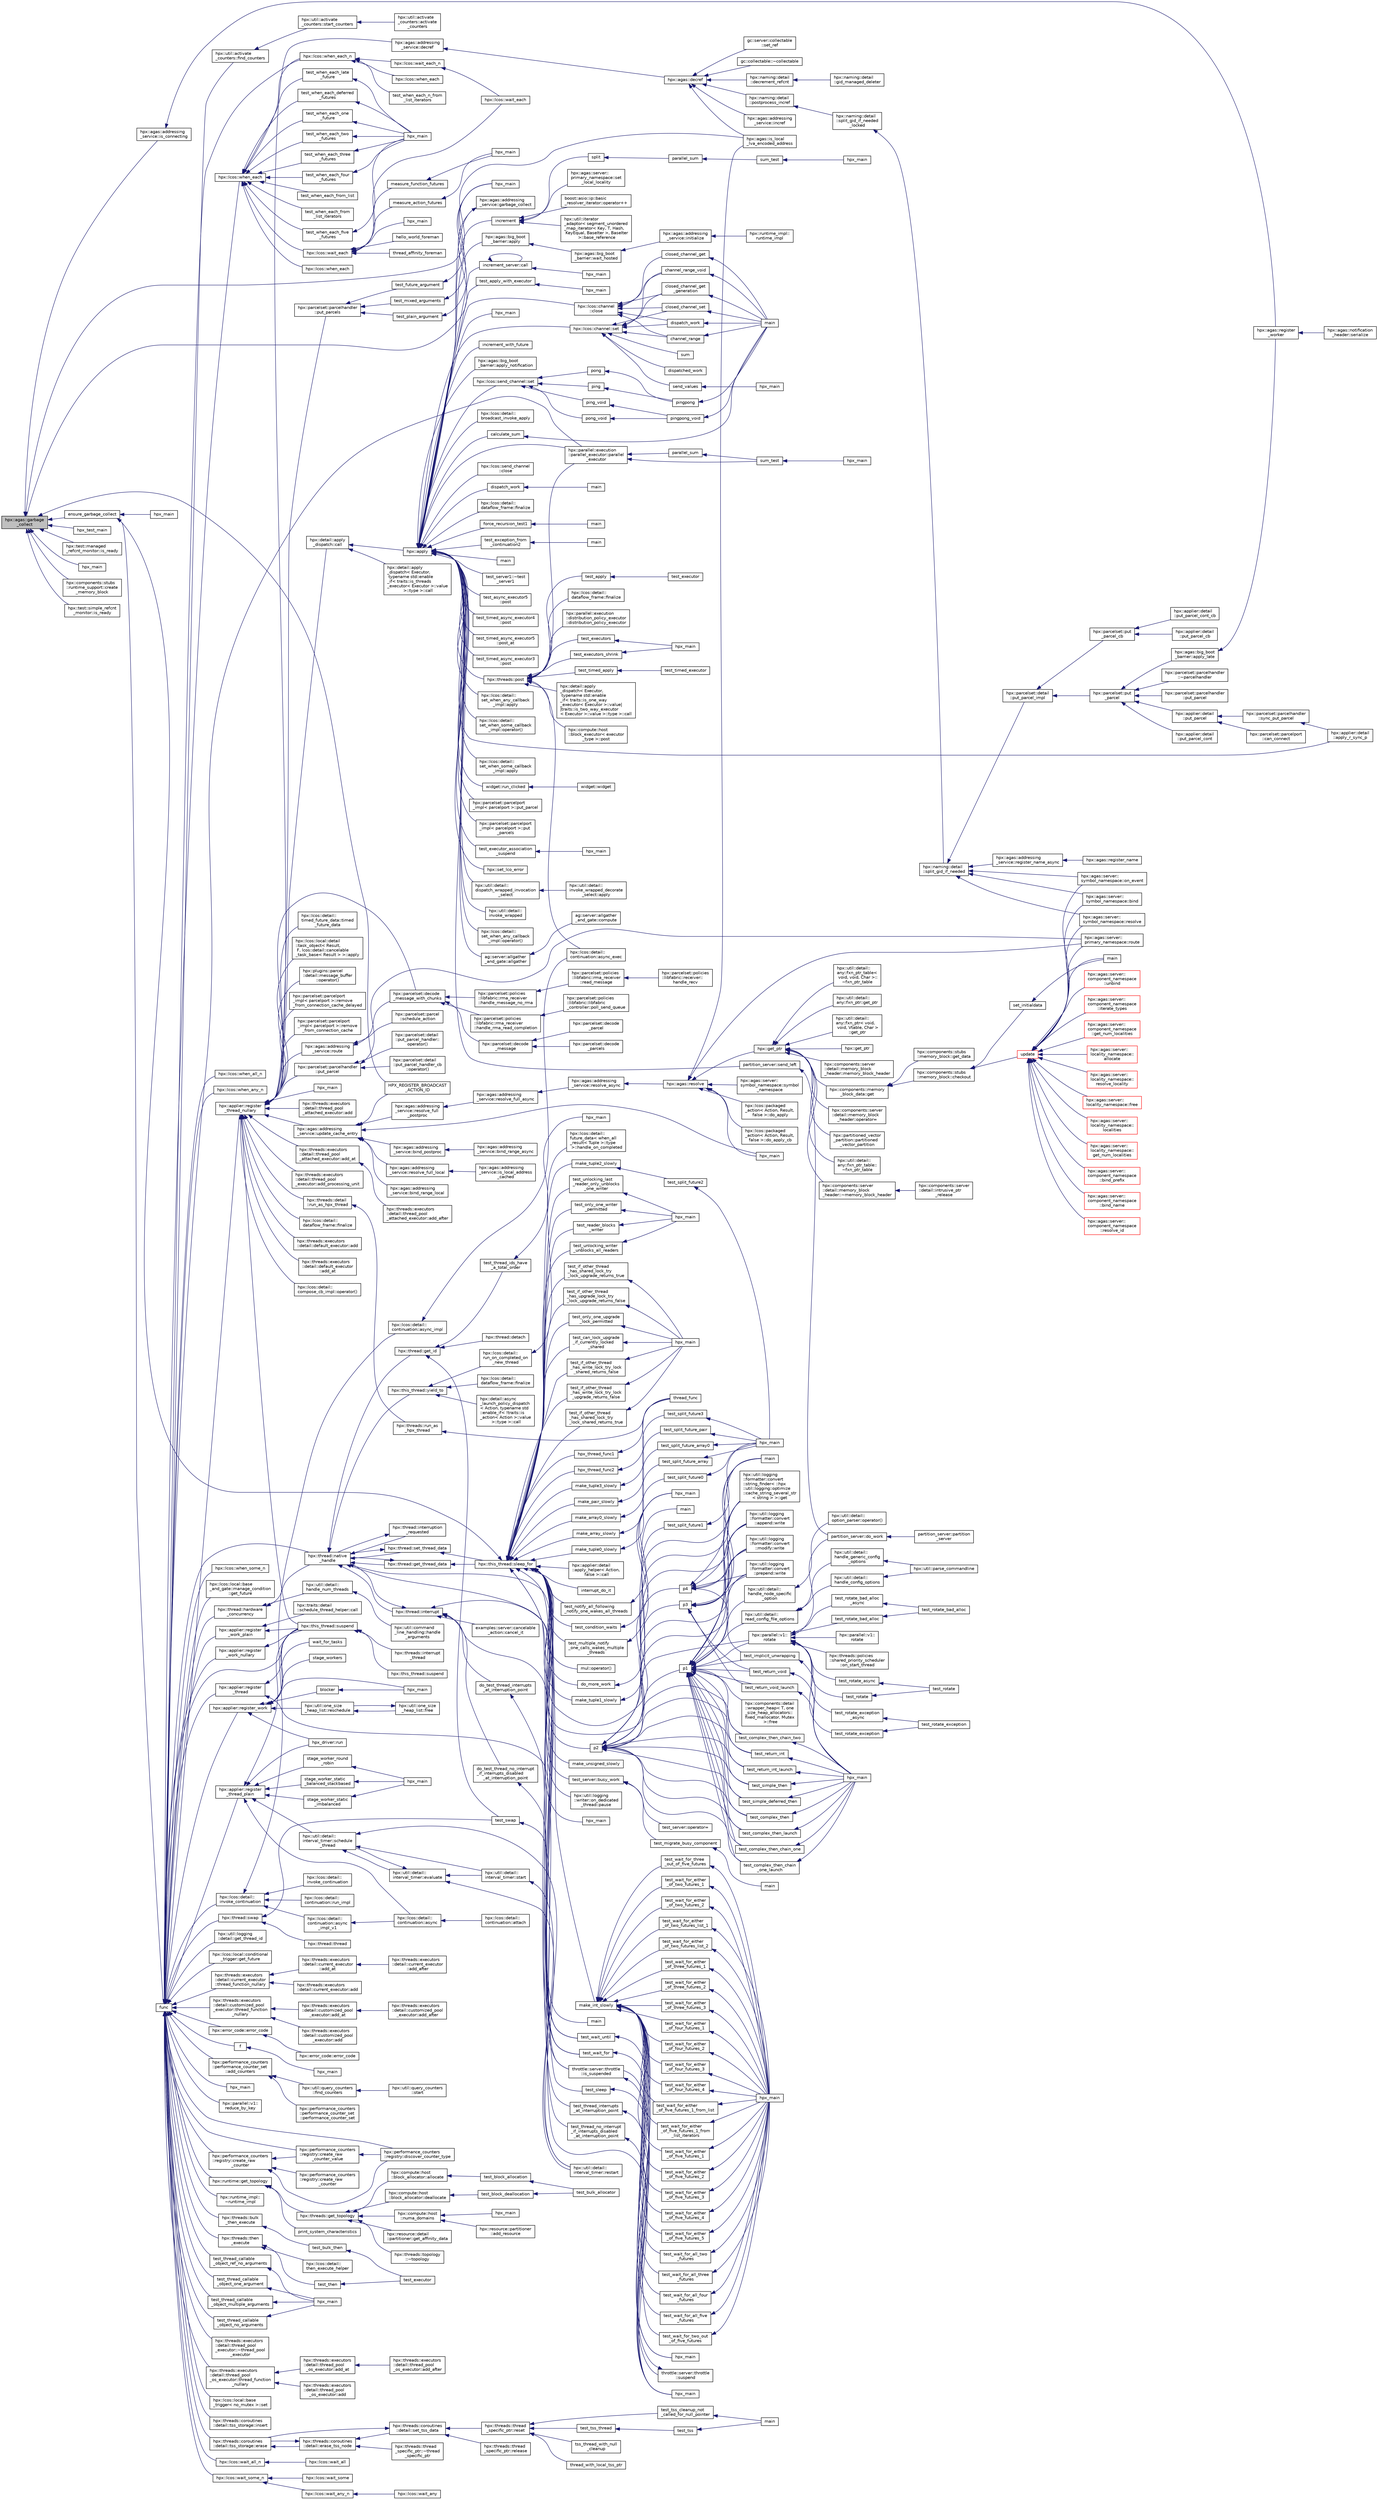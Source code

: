 digraph "hpx::agas::garbage_collect"
{
  edge [fontname="Helvetica",fontsize="10",labelfontname="Helvetica",labelfontsize="10"];
  node [fontname="Helvetica",fontsize="10",shape=record];
  rankdir="LR";
  Node496 [label="hpx::agas::garbage\l_collect",height=0.2,width=0.4,color="black", fillcolor="grey75", style="filled", fontcolor="black"];
  Node496 -> Node497 [dir="back",color="midnightblue",fontsize="10",style="solid",fontname="Helvetica"];
  Node497 [label="hpx::agas::addressing\l_service::is_connecting",height=0.2,width=0.4,color="black", fillcolor="white", style="filled",URL="$db/d58/structhpx_1_1agas_1_1addressing__service.html#a0155cfd6dbb903623ae403c6f53b86c3",tooltip="Returns whether this addressing_service is connecting to a running application. "];
  Node497 -> Node498 [dir="back",color="midnightblue",fontsize="10",style="solid",fontname="Helvetica"];
  Node498 [label="hpx::agas::register\l_worker",height=0.2,width=0.4,color="black", fillcolor="white", style="filled",URL="$dc/d54/namespacehpx_1_1agas.html#a3c98dc053a97fca0f3f3b5719d9f8336"];
  Node498 -> Node499 [dir="back",color="midnightblue",fontsize="10",style="solid",fontname="Helvetica"];
  Node499 [label="hpx::agas::notification\l_header::serialize",height=0.2,width=0.4,color="black", fillcolor="white", style="filled",URL="$de/dae/structhpx_1_1agas_1_1notification__header.html#aa028cf0e80baf9259523c340c4568634"];
  Node496 -> Node500 [dir="back",color="midnightblue",fontsize="10",style="solid",fontname="Helvetica"];
  Node500 [label="hpx_test_main",height=0.2,width=0.4,color="black", fillcolor="white", style="filled",URL="$d6/d80/credit__exhaustion_8cpp.html#a9a1c75cfa4bc8637fb9e22dfdca0891a"];
  Node496 -> Node501 [dir="back",color="midnightblue",fontsize="10",style="solid",fontname="Helvetica"];
  Node501 [label="ensure_garbage_collect",height=0.2,width=0.4,color="black", fillcolor="white", style="filled",URL="$d8/dfd/id__type__ref__counting__1032_8cpp.html#a5264b94bf7c262ac0e521fb290d476d5"];
  Node501 -> Node502 [dir="back",color="midnightblue",fontsize="10",style="solid",fontname="Helvetica"];
  Node502 [label="func",height=0.2,width=0.4,color="black", fillcolor="white", style="filled",URL="$d8/dfd/id__type__ref__counting__1032_8cpp.html#ab811b86ea5107ffb3351fcaa29d2c652"];
  Node502 -> Node503 [dir="back",color="midnightblue",fontsize="10",style="solid",fontname="Helvetica"];
  Node503 [label="hpx::util::activate\l_counters::find_counters",height=0.2,width=0.4,color="black", fillcolor="white", style="filled",URL="$d9/d0b/classhpx_1_1util_1_1activate__counters.html#a797f766dd5e2416f54a5a91b267bedd4"];
  Node503 -> Node504 [dir="back",color="midnightblue",fontsize="10",style="solid",fontname="Helvetica"];
  Node504 [label="hpx::util::activate\l_counters::start_counters",height=0.2,width=0.4,color="black", fillcolor="white", style="filled",URL="$d9/d0b/classhpx_1_1util_1_1activate__counters.html#af2193bbb81054707baea1f8f19d63ddf"];
  Node504 -> Node505 [dir="back",color="midnightblue",fontsize="10",style="solid",fontname="Helvetica"];
  Node505 [label="hpx::util::activate\l_counters::activate\l_counters",height=0.2,width=0.4,color="black", fillcolor="white", style="filled",URL="$d9/d0b/classhpx_1_1util_1_1activate__counters.html#a58030114fe706c120ec4d6d793da25d7"];
  Node502 -> Node506 [dir="back",color="midnightblue",fontsize="10",style="solid",fontname="Helvetica"];
  Node506 [label="hpx::lcos::local::base\l_and_gate::manage_condition\l::get_future",height=0.2,width=0.4,color="black", fillcolor="white", style="filled",URL="$d2/d39/structhpx_1_1lcos_1_1local_1_1base__and__gate_1_1manage__condition.html#ac4f65bf84421c3d2e1e40e986d8d8e62"];
  Node502 -> Node507 [dir="back",color="midnightblue",fontsize="10",style="solid",fontname="Helvetica"];
  Node507 [label="hpx::applier::register\l_thread_nullary",height=0.2,width=0.4,color="black", fillcolor="white", style="filled",URL="$d8/dcb/namespacehpx_1_1applier.html#a401cd1145927e58d74d1eb52aaccd936"];
  Node507 -> Node508 [dir="back",color="midnightblue",fontsize="10",style="solid",fontname="Helvetica"];
  Node508 [label="hpx::agas::addressing\l_service::route",height=0.2,width=0.4,color="black", fillcolor="white", style="filled",URL="$db/d58/structhpx_1_1agas_1_1addressing__service.html#a7ba78aaaea353576c92e10899bbbb471",tooltip="Route the given parcel to the appropriate AGAS service instance. "];
  Node508 -> Node509 [dir="back",color="midnightblue",fontsize="10",style="solid",fontname="Helvetica"];
  Node509 [label="hpx::parcelset::decode\l_message_with_chunks",height=0.2,width=0.4,color="black", fillcolor="white", style="filled",URL="$d4/d41/namespacehpx_1_1parcelset.html#abb7d99e0c8aaa983f0851d9c5d4e78bf"];
  Node509 -> Node510 [dir="back",color="midnightblue",fontsize="10",style="solid",fontname="Helvetica"];
  Node510 [label="hpx::parcelset::decode\l_message",height=0.2,width=0.4,color="black", fillcolor="white", style="filled",URL="$d4/d41/namespacehpx_1_1parcelset.html#ab5f27461c52dbbfeab29fe8a37986faa"];
  Node510 -> Node511 [dir="back",color="midnightblue",fontsize="10",style="solid",fontname="Helvetica"];
  Node511 [label="hpx::parcelset::decode\l_parcel",height=0.2,width=0.4,color="black", fillcolor="white", style="filled",URL="$d4/d41/namespacehpx_1_1parcelset.html#a0199ca3fa04e8fa08c9e6b9eec41ebb5"];
  Node510 -> Node512 [dir="back",color="midnightblue",fontsize="10",style="solid",fontname="Helvetica"];
  Node512 [label="hpx::parcelset::decode\l_parcels",height=0.2,width=0.4,color="black", fillcolor="white", style="filled",URL="$d4/d41/namespacehpx_1_1parcelset.html#aa7b4acdaa73e95824f4406d316551b51"];
  Node509 -> Node513 [dir="back",color="midnightblue",fontsize="10",style="solid",fontname="Helvetica"];
  Node513 [label="hpx::parcelset::policies\l::libfabric::rma_receiver\l::handle_message_no_rma",height=0.2,width=0.4,color="black", fillcolor="white", style="filled",URL="$d4/d56/structhpx_1_1parcelset_1_1policies_1_1libfabric_1_1rma__receiver.html#a9ee3082ad51ee63cf85049b8126580f0"];
  Node513 -> Node514 [dir="back",color="midnightblue",fontsize="10",style="solid",fontname="Helvetica"];
  Node514 [label="hpx::parcelset::policies\l::libfabric::rma_receiver\l::read_message",height=0.2,width=0.4,color="black", fillcolor="white", style="filled",URL="$d4/d56/structhpx_1_1parcelset_1_1policies_1_1libfabric_1_1rma__receiver.html#a687e3e9569a57b6bd48220ecd7ef2394"];
  Node514 -> Node515 [dir="back",color="midnightblue",fontsize="10",style="solid",fontname="Helvetica"];
  Node515 [label="hpx::parcelset::policies\l::libfabric::receiver::\lhandle_recv",height=0.2,width=0.4,color="black", fillcolor="white", style="filled",URL="$d9/df5/structhpx_1_1parcelset_1_1policies_1_1libfabric_1_1receiver.html#ae18eac5b1593bc79ba31cf828177d611"];
  Node509 -> Node516 [dir="back",color="midnightblue",fontsize="10",style="solid",fontname="Helvetica"];
  Node516 [label="hpx::parcelset::policies\l::libfabric::rma_receiver\l::handle_rma_read_completion",height=0.2,width=0.4,color="black", fillcolor="white", style="filled",URL="$d4/d56/structhpx_1_1parcelset_1_1policies_1_1libfabric_1_1rma__receiver.html#a77182bc65fb4dd0fc0737d87bec05a72"];
  Node516 -> Node517 [dir="back",color="midnightblue",fontsize="10",style="solid",fontname="Helvetica"];
  Node517 [label="hpx::parcelset::policies\l::libfabric::libfabric\l_controller::poll_send_queue",height=0.2,width=0.4,color="black", fillcolor="white", style="filled",URL="$db/d9f/classhpx_1_1parcelset_1_1policies_1_1libfabric_1_1libfabric__controller.html#afaa02e122be1ea6800a245af7b3a9cf8"];
  Node508 -> Node518 [dir="back",color="midnightblue",fontsize="10",style="solid",fontname="Helvetica"];
  Node518 [label="hpx::parcelset::parcel\l::schedule_action",height=0.2,width=0.4,color="black", fillcolor="white", style="filled",URL="$d7/d11/classhpx_1_1parcelset_1_1parcel.html#a48b0c65d702bd4b1c4234de252246eb5"];
  Node507 -> Node519 [dir="back",color="midnightblue",fontsize="10",style="solid",fontname="Helvetica"];
  Node519 [label="hpx::agas::addressing\l_service::decref",height=0.2,width=0.4,color="black", fillcolor="white", style="filled",URL="$db/d58/structhpx_1_1agas_1_1addressing__service.html#a0f18342491c8f0398bc0747a0634658b",tooltip="Decrement the global reference count for the given id. "];
  Node519 -> Node520 [dir="back",color="midnightblue",fontsize="10",style="solid",fontname="Helvetica"];
  Node520 [label="hpx::agas::decref",height=0.2,width=0.4,color="black", fillcolor="white", style="filled",URL="$dc/d54/namespacehpx_1_1agas.html#a08f10ad4320050773ecaf08b7ad1ad3e"];
  Node520 -> Node521 [dir="back",color="midnightblue",fontsize="10",style="solid",fontname="Helvetica"];
  Node521 [label="hpx::agas::addressing\l_service::incref",height=0.2,width=0.4,color="black", fillcolor="white", style="filled",URL="$db/d58/structhpx_1_1agas_1_1addressing__service.html#a77add8ef493b3ff577876bbbde8b2ead"];
  Node520 -> Node522 [dir="back",color="midnightblue",fontsize="10",style="solid",fontname="Helvetica"];
  Node522 [label="hpx::agas::is_local\l_lva_encoded_address",height=0.2,width=0.4,color="black", fillcolor="white", style="filled",URL="$dc/d54/namespacehpx_1_1agas.html#abb5e5584ed3b536ace8e3f58415e24c2"];
  Node520 -> Node523 [dir="back",color="midnightblue",fontsize="10",style="solid",fontname="Helvetica"];
  Node523 [label="gc::server::collectable\l::set_ref",height=0.2,width=0.4,color="black", fillcolor="white", style="filled",URL="$da/d76/structgc_1_1server_1_1collectable.html#a8e123e39f5a85da593dc15b5f872748d"];
  Node520 -> Node524 [dir="back",color="midnightblue",fontsize="10",style="solid",fontname="Helvetica"];
  Node524 [label="gc::collectable::~collectable",height=0.2,width=0.4,color="black", fillcolor="white", style="filled",URL="$da/d23/structgc_1_1collectable.html#aa3ac1547c0889e84cc088090dafcad1e"];
  Node520 -> Node525 [dir="back",color="midnightblue",fontsize="10",style="solid",fontname="Helvetica"];
  Node525 [label="hpx::naming::detail\l::decrement_refcnt",height=0.2,width=0.4,color="black", fillcolor="white", style="filled",URL="$d5/d18/namespacehpx_1_1naming_1_1detail.html#a63ddb380473bdb8a186686ffe718b6e2"];
  Node525 -> Node526 [dir="back",color="midnightblue",fontsize="10",style="solid",fontname="Helvetica"];
  Node526 [label="hpx::naming::detail\l::gid_managed_deleter",height=0.2,width=0.4,color="black", fillcolor="white", style="filled",URL="$d5/d18/namespacehpx_1_1naming_1_1detail.html#a4a5ba88a0340322e30f2d7b160a4568f"];
  Node520 -> Node527 [dir="back",color="midnightblue",fontsize="10",style="solid",fontname="Helvetica"];
  Node527 [label="hpx::naming::detail\l::postprocess_incref",height=0.2,width=0.4,color="black", fillcolor="white", style="filled",URL="$d5/d18/namespacehpx_1_1naming_1_1detail.html#a9d2708b2b1a4087d64195137b077ef1d"];
  Node527 -> Node528 [dir="back",color="midnightblue",fontsize="10",style="solid",fontname="Helvetica"];
  Node528 [label="hpx::naming::detail\l::split_gid_if_needed\l_locked",height=0.2,width=0.4,color="black", fillcolor="white", style="filled",URL="$d5/d18/namespacehpx_1_1naming_1_1detail.html#a8a41d874bb719f702a76d483293d9d56"];
  Node528 -> Node529 [dir="back",color="midnightblue",fontsize="10",style="solid",fontname="Helvetica"];
  Node529 [label="hpx::naming::detail\l::split_gid_if_needed",height=0.2,width=0.4,color="black", fillcolor="white", style="filled",URL="$d5/d18/namespacehpx_1_1naming_1_1detail.html#a106949fcb9087fb6bdca67d048d6568f"];
  Node529 -> Node530 [dir="back",color="midnightblue",fontsize="10",style="solid",fontname="Helvetica"];
  Node530 [label="hpx::agas::addressing\l_service::register_name_async",height=0.2,width=0.4,color="black", fillcolor="white", style="filled",URL="$db/d58/structhpx_1_1agas_1_1addressing__service.html#adfd0ce835927a3c0396b6fc9e9fbb3cf"];
  Node530 -> Node531 [dir="back",color="midnightblue",fontsize="10",style="solid",fontname="Helvetica"];
  Node531 [label="hpx::agas::register_name",height=0.2,width=0.4,color="black", fillcolor="white", style="filled",URL="$dc/d54/namespacehpx_1_1agas.html#adc43905ef74ad9948375f3948b64fc2f"];
  Node529 -> Node532 [dir="back",color="midnightblue",fontsize="10",style="solid",fontname="Helvetica"];
  Node532 [label="hpx::parcelset::detail\l::put_parcel_impl",height=0.2,width=0.4,color="black", fillcolor="white", style="filled",URL="$dc/d4e/namespacehpx_1_1parcelset_1_1detail.html#a0dfe29365976960c7f5db6388e8ce603"];
  Node532 -> Node533 [dir="back",color="midnightblue",fontsize="10",style="solid",fontname="Helvetica"];
  Node533 [label="hpx::parcelset::put\l_parcel",height=0.2,width=0.4,color="black", fillcolor="white", style="filled",URL="$d4/d41/namespacehpx_1_1parcelset.html#a53a9f5c6cf260dc8d06d194c96182b65"];
  Node533 -> Node534 [dir="back",color="midnightblue",fontsize="10",style="solid",fontname="Helvetica"];
  Node534 [label="hpx::applier::detail\l::put_parcel",height=0.2,width=0.4,color="black", fillcolor="white", style="filled",URL="$d1/d2a/namespacehpx_1_1applier_1_1detail.html#a4d568b8071bb894a09fabfba232c2663"];
  Node534 -> Node535 [dir="back",color="midnightblue",fontsize="10",style="solid",fontname="Helvetica"];
  Node535 [label="hpx::parcelset::parcelhandler\l::sync_put_parcel",height=0.2,width=0.4,color="black", fillcolor="white", style="filled",URL="$d4/d2f/classhpx_1_1parcelset_1_1parcelhandler.html#ad478f8b244ec822fcbcb84aa67b17497"];
  Node535 -> Node536 [dir="back",color="midnightblue",fontsize="10",style="solid",fontname="Helvetica"];
  Node536 [label="hpx::applier::detail\l::apply_r_sync_p",height=0.2,width=0.4,color="black", fillcolor="white", style="filled",URL="$d1/d2a/namespacehpx_1_1applier_1_1detail.html#ab69485311adeb590afa621a4b4be595d"];
  Node534 -> Node537 [dir="back",color="midnightblue",fontsize="10",style="solid",fontname="Helvetica"];
  Node537 [label="hpx::parcelset::parcelport\l::can_connect",height=0.2,width=0.4,color="black", fillcolor="white", style="filled",URL="$d9/d67/classhpx_1_1parcelset_1_1parcelport.html#a68bd6750625124e4de6309e74283a767"];
  Node533 -> Node538 [dir="back",color="midnightblue",fontsize="10",style="solid",fontname="Helvetica"];
  Node538 [label="hpx::applier::detail\l::put_parcel_cont",height=0.2,width=0.4,color="black", fillcolor="white", style="filled",URL="$d1/d2a/namespacehpx_1_1applier_1_1detail.html#aa5119ce6a8f642d2bacf23dc42ade0f9"];
  Node533 -> Node539 [dir="back",color="midnightblue",fontsize="10",style="solid",fontname="Helvetica"];
  Node539 [label="hpx::agas::big_boot\l_barrier::apply_late",height=0.2,width=0.4,color="black", fillcolor="white", style="filled",URL="$d8/db6/structhpx_1_1agas_1_1big__boot__barrier.html#a9148a04a25bea5a37d77b3ff20e1ebfb"];
  Node539 -> Node498 [dir="back",color="midnightblue",fontsize="10",style="solid",fontname="Helvetica"];
  Node533 -> Node540 [dir="back",color="midnightblue",fontsize="10",style="solid",fontname="Helvetica"];
  Node540 [label="hpx::parcelset::parcelhandler\l::~parcelhandler",height=0.2,width=0.4,color="black", fillcolor="white", style="filled",URL="$d4/d2f/classhpx_1_1parcelset_1_1parcelhandler.html#a938c1c4259b1be845dc0197465969a17"];
  Node533 -> Node541 [dir="back",color="midnightblue",fontsize="10",style="solid",fontname="Helvetica"];
  Node541 [label="hpx::parcelset::parcelhandler\l::put_parcel",height=0.2,width=0.4,color="black", fillcolor="white", style="filled",URL="$d4/d2f/classhpx_1_1parcelset_1_1parcelhandler.html#aad45344f98c3f15456325c7270ae5ade"];
  Node532 -> Node542 [dir="back",color="midnightblue",fontsize="10",style="solid",fontname="Helvetica"];
  Node542 [label="hpx::parcelset::put\l_parcel_cb",height=0.2,width=0.4,color="black", fillcolor="white", style="filled",URL="$d4/d41/namespacehpx_1_1parcelset.html#a44a60f48094a44cbb7f52b7807dc56ff"];
  Node542 -> Node543 [dir="back",color="midnightblue",fontsize="10",style="solid",fontname="Helvetica"];
  Node543 [label="hpx::applier::detail\l::put_parcel_cb",height=0.2,width=0.4,color="black", fillcolor="white", style="filled",URL="$d1/d2a/namespacehpx_1_1applier_1_1detail.html#a96b7471f7a59fa4d3d298e562507c339"];
  Node542 -> Node544 [dir="back",color="midnightblue",fontsize="10",style="solid",fontname="Helvetica"];
  Node544 [label="hpx::applier::detail\l::put_parcel_cont_cb",height=0.2,width=0.4,color="black", fillcolor="white", style="filled",URL="$d1/d2a/namespacehpx_1_1applier_1_1detail.html#acb5d7569cd53998c51e4b48f09d62e83"];
  Node529 -> Node545 [dir="back",color="midnightblue",fontsize="10",style="solid",fontname="Helvetica"];
  Node545 [label="hpx::agas::server::\lsymbol_namespace::bind",height=0.2,width=0.4,color="black", fillcolor="white", style="filled",URL="$dc/da6/structhpx_1_1agas_1_1server_1_1symbol__namespace.html#a229ead0876ac8c5754793a2ca68de559"];
  Node529 -> Node546 [dir="back",color="midnightblue",fontsize="10",style="solid",fontname="Helvetica"];
  Node546 [label="hpx::agas::server::\lsymbol_namespace::resolve",height=0.2,width=0.4,color="black", fillcolor="white", style="filled",URL="$dc/da6/structhpx_1_1agas_1_1server_1_1symbol__namespace.html#aec3fc24e40dc96142eb77537945e92d5"];
  Node529 -> Node547 [dir="back",color="midnightblue",fontsize="10",style="solid",fontname="Helvetica"];
  Node547 [label="hpx::agas::server::\lsymbol_namespace::on_event",height=0.2,width=0.4,color="black", fillcolor="white", style="filled",URL="$dc/da6/structhpx_1_1agas_1_1server_1_1symbol__namespace.html#abbfcf18e8d40612e4fa618a39a2fc492"];
  Node507 -> Node548 [dir="back",color="midnightblue",fontsize="10",style="solid",fontname="Helvetica"];
  Node548 [label="hpx::agas::addressing\l_service::update_cache_entry",height=0.2,width=0.4,color="black", fillcolor="white", style="filled",URL="$db/d58/structhpx_1_1agas_1_1addressing__service.html#ab49f7530592fc5c804c94720b8ffd61d"];
  Node548 -> Node549 [dir="back",color="midnightblue",fontsize="10",style="solid",fontname="Helvetica"];
  Node549 [label="hpx::agas::addressing\l_service::bind_range_local",height=0.2,width=0.4,color="black", fillcolor="white", style="filled",URL="$db/d58/structhpx_1_1agas_1_1addressing__service.html#ab1d0ff454f580a5082a9b5d25b4f06fd",tooltip="Bind unique range of global ids to given base address. "];
  Node548 -> Node550 [dir="back",color="midnightblue",fontsize="10",style="solid",fontname="Helvetica"];
  Node550 [label="hpx::agas::addressing\l_service::bind_postproc",height=0.2,width=0.4,color="black", fillcolor="white", style="filled",URL="$db/d58/structhpx_1_1agas_1_1addressing__service.html#ae6f42662e19483b27cbf2e2779104b6c"];
  Node550 -> Node551 [dir="back",color="midnightblue",fontsize="10",style="solid",fontname="Helvetica"];
  Node551 [label="hpx::agas::addressing\l_service::bind_range_async",height=0.2,width=0.4,color="black", fillcolor="white", style="filled",URL="$db/d58/structhpx_1_1agas_1_1addressing__service.html#ad125f48a33347da6ab20c84f57822af7"];
  Node548 -> Node552 [dir="back",color="midnightblue",fontsize="10",style="solid",fontname="Helvetica"];
  Node552 [label="hpx::agas::addressing\l_service::resolve_full_local",height=0.2,width=0.4,color="black", fillcolor="white", style="filled",URL="$db/d58/structhpx_1_1agas_1_1addressing__service.html#af089b92023be321f1e101f8666f79d56"];
  Node552 -> Node553 [dir="back",color="midnightblue",fontsize="10",style="solid",fontname="Helvetica"];
  Node553 [label="hpx::agas::addressing\l_service::is_local_address\l_cached",height=0.2,width=0.4,color="black", fillcolor="white", style="filled",URL="$db/d58/structhpx_1_1agas_1_1addressing__service.html#ac22315a71f47927a730953d44c01e119"];
  Node548 -> Node554 [dir="back",color="midnightblue",fontsize="10",style="solid",fontname="Helvetica"];
  Node554 [label="hpx::agas::addressing\l_service::resolve_full\l_postproc",height=0.2,width=0.4,color="black", fillcolor="white", style="filled",URL="$db/d58/structhpx_1_1agas_1_1addressing__service.html#a9adf9683a9e200a15224e7c04f8d6339"];
  Node554 -> Node555 [dir="back",color="midnightblue",fontsize="10",style="solid",fontname="Helvetica"];
  Node555 [label="hpx::agas::addressing\l_service::resolve_full_async",height=0.2,width=0.4,color="black", fillcolor="white", style="filled",URL="$db/d58/structhpx_1_1agas_1_1addressing__service.html#af678e6288e0f302b9c96b813a8e660ef"];
  Node555 -> Node556 [dir="back",color="midnightblue",fontsize="10",style="solid",fontname="Helvetica"];
  Node556 [label="hpx::agas::addressing\l_service::resolve_async",height=0.2,width=0.4,color="black", fillcolor="white", style="filled",URL="$db/d58/structhpx_1_1agas_1_1addressing__service.html#a3344990e7d5c255f51bf89a8fb2828eb"];
  Node556 -> Node557 [dir="back",color="midnightblue",fontsize="10",style="solid",fontname="Helvetica"];
  Node557 [label="hpx::agas::resolve",height=0.2,width=0.4,color="black", fillcolor="white", style="filled",URL="$dc/d54/namespacehpx_1_1agas.html#aa3252ce39fbc229439bb0d85875b01fb"];
  Node557 -> Node558 [dir="back",color="midnightblue",fontsize="10",style="solid",fontname="Helvetica"];
  Node558 [label="hpx::get_ptr",height=0.2,width=0.4,color="black", fillcolor="white", style="filled",URL="$d8/d83/namespacehpx.html#aeb814737de830a2e8e340ca052d5ebfa",tooltip="Returns a future referring to the pointer to the underlying memory of a component. "];
  Node558 -> Node559 [dir="back",color="midnightblue",fontsize="10",style="solid",fontname="Helvetica"];
  Node559 [label="hpx::util::detail::\lany::fxn_ptr_table::\l~fxn_ptr_table",height=0.2,width=0.4,color="black", fillcolor="white", style="filled",URL="$d4/d23/structhpx_1_1util_1_1detail_1_1any_1_1fxn__ptr__table.html#abec0243c15a22c17b416628b8de59111"];
  Node558 -> Node560 [dir="back",color="midnightblue",fontsize="10",style="solid",fontname="Helvetica"];
  Node560 [label="hpx::util::detail::\lany::fxn_ptr_table\<\l void, void, Char \>::\l~fxn_ptr_table",height=0.2,width=0.4,color="black", fillcolor="white", style="filled",URL="$d3/d8f/structhpx_1_1util_1_1detail_1_1any_1_1fxn__ptr__table_3_01void_00_01void_00_01_char_01_4.html#aa98a639e98218646776adc0f4d0c4f68"];
  Node558 -> Node561 [dir="back",color="midnightblue",fontsize="10",style="solid",fontname="Helvetica"];
  Node561 [label="hpx::util::detail::\lany::fxn_ptr::get_ptr",height=0.2,width=0.4,color="black", fillcolor="white", style="filled",URL="$d7/dcb/structhpx_1_1util_1_1detail_1_1any_1_1fxn__ptr.html#a43d78a2ab4dd4b2149f361b38eeac853"];
  Node558 -> Node562 [dir="back",color="midnightblue",fontsize="10",style="solid",fontname="Helvetica"];
  Node562 [label="hpx::util::detail::\lany::fxn_ptr\< void,\l void, Vtable, Char \>\l::get_ptr",height=0.2,width=0.4,color="black", fillcolor="white", style="filled",URL="$d4/dfd/structhpx_1_1util_1_1detail_1_1any_1_1fxn__ptr_3_01void_00_01void_00_01_vtable_00_01_char_01_4.html#a92b4217797102bca7f9ebe903be1cbbe"];
  Node558 -> Node563 [dir="back",color="midnightblue",fontsize="10",style="solid",fontname="Helvetica"];
  Node563 [label="hpx::get_ptr",height=0.2,width=0.4,color="black", fillcolor="white", style="filled",URL="$d8/d83/namespacehpx.html#a488c36e8791a0f000ffce5ce86994602",tooltip="Returns a future referring to the pointer to the underlying memory of a component. "];
  Node558 -> Node564 [dir="back",color="midnightblue",fontsize="10",style="solid",fontname="Helvetica"];
  Node564 [label="hpx::components::server\l::detail::memory_block\l_header::memory_block_header",height=0.2,width=0.4,color="black", fillcolor="white", style="filled",URL="$d7/d1b/classhpx_1_1components_1_1server_1_1detail_1_1memory__block__header.html#aed5e8cf63bf5845d4e1e6d24c5ff36fe"];
  Node558 -> Node565 [dir="back",color="midnightblue",fontsize="10",style="solid",fontname="Helvetica"];
  Node565 [label="hpx::components::server\l::detail::memory_block\l_header::~memory_block_header",height=0.2,width=0.4,color="black", fillcolor="white", style="filled",URL="$d7/d1b/classhpx_1_1components_1_1server_1_1detail_1_1memory__block__header.html#a64944da9256f10c75be3c4683f978314"];
  Node565 -> Node566 [dir="back",color="midnightblue",fontsize="10",style="solid",fontname="Helvetica"];
  Node566 [label="hpx::components::server\l::detail::intrusive_ptr\l_release",height=0.2,width=0.4,color="black", fillcolor="white", style="filled",URL="$d8/d25/namespacehpx_1_1components_1_1server_1_1detail.html#a17d9da126dd7a005fe03586fc75ca180"];
  Node558 -> Node567 [dir="back",color="midnightblue",fontsize="10",style="solid",fontname="Helvetica"];
  Node567 [label="hpx::components::server\l::detail::memory_block\l_header::operator=",height=0.2,width=0.4,color="black", fillcolor="white", style="filled",URL="$d7/d1b/classhpx_1_1components_1_1server_1_1detail_1_1memory__block__header.html#a9f0f60ded060c5333875f47c4d36df16"];
  Node558 -> Node568 [dir="back",color="midnightblue",fontsize="10",style="solid",fontname="Helvetica"];
  Node568 [label="hpx::components::memory\l_block_data::get",height=0.2,width=0.4,color="black", fillcolor="white", style="filled",URL="$d5/d76/classhpx_1_1components_1_1memory__block__data.html#a97ce2f01b730d8d90d329c1642fc0b28"];
  Node568 -> Node569 [dir="back",color="midnightblue",fontsize="10",style="solid",fontname="Helvetica"];
  Node569 [label="hpx::components::stubs\l::memory_block::get_data",height=0.2,width=0.4,color="black", fillcolor="white", style="filled",URL="$d2/d46/structhpx_1_1components_1_1stubs_1_1memory__block.html#ac16c7812886244945987a05d7cb9b6e2"];
  Node568 -> Node570 [dir="back",color="midnightblue",fontsize="10",style="solid",fontname="Helvetica"];
  Node570 [label="hpx::components::stubs\l::memory_block::checkout",height=0.2,width=0.4,color="black", fillcolor="white", style="filled",URL="$d2/d46/structhpx_1_1components_1_1stubs_1_1memory__block.html#a37128bbb38e0ee31010f3d06d6de4e66"];
  Node570 -> Node571 [dir="back",color="midnightblue",fontsize="10",style="solid",fontname="Helvetica"];
  Node571 [label="set_initialdata",height=0.2,width=0.4,color="black", fillcolor="white", style="filled",URL="$d7/d8b/non__atomic__rma_8cpp.html#a8088a219b6b7da870545f4ec73f80930"];
  Node571 -> Node572 [dir="back",color="midnightblue",fontsize="10",style="solid",fontname="Helvetica"];
  Node572 [label="main",height=0.2,width=0.4,color="black", fillcolor="white", style="filled",URL="$d7/d8b/non__atomic__rma_8cpp.html#a0ddf1224851353fc92bfbff6f499fa97"];
  Node570 -> Node573 [dir="back",color="midnightblue",fontsize="10",style="solid",fontname="Helvetica"];
  Node573 [label="update",height=0.2,width=0.4,color="red", fillcolor="white", style="filled",URL="$d7/d8b/non__atomic__rma_8cpp.html#a1f6c9aa3449cfad360e892c9c0bb7773"];
  Node573 -> Node574 [dir="back",color="midnightblue",fontsize="10",style="solid",fontname="Helvetica"];
  Node574 [label="hpx::agas::server::\lcomponent_namespace\l::bind_prefix",height=0.2,width=0.4,color="red", fillcolor="white", style="filled",URL="$d4/dc8/structhpx_1_1agas_1_1server_1_1component__namespace.html#aa0f1e073d2837e493bbb13ffd5c06dc7"];
  Node573 -> Node578 [dir="back",color="midnightblue",fontsize="10",style="solid",fontname="Helvetica"];
  Node578 [label="hpx::agas::server::\lcomponent_namespace\l::bind_name",height=0.2,width=0.4,color="red", fillcolor="white", style="filled",URL="$d4/dc8/structhpx_1_1agas_1_1server_1_1component__namespace.html#ac81ad0c6b5a63d0af3299207949b4749"];
  Node573 -> Node580 [dir="back",color="midnightblue",fontsize="10",style="solid",fontname="Helvetica"];
  Node580 [label="hpx::agas::server::\lcomponent_namespace\l::resolve_id",height=0.2,width=0.4,color="red", fillcolor="white", style="filled",URL="$d4/dc8/structhpx_1_1agas_1_1server_1_1component__namespace.html#acee1577d340b0c3af69fea410a97e760"];
  Node573 -> Node582 [dir="back",color="midnightblue",fontsize="10",style="solid",fontname="Helvetica"];
  Node582 [label="hpx::agas::server::\lcomponent_namespace\l::unbind",height=0.2,width=0.4,color="red", fillcolor="white", style="filled",URL="$d4/dc8/structhpx_1_1agas_1_1server_1_1component__namespace.html#a6a1c04b36c3f7c2a61dba64cf586f2b7"];
  Node573 -> Node584 [dir="back",color="midnightblue",fontsize="10",style="solid",fontname="Helvetica"];
  Node584 [label="hpx::agas::server::\lcomponent_namespace\l::iterate_types",height=0.2,width=0.4,color="red", fillcolor="white", style="filled",URL="$d4/dc8/structhpx_1_1agas_1_1server_1_1component__namespace.html#a841f64a9b93bb658091f80fa5019c42c"];
  Node573 -> Node586 [dir="back",color="midnightblue",fontsize="10",style="solid",fontname="Helvetica"];
  Node586 [label="hpx::agas::server::\lcomponent_namespace\l::get_num_localities",height=0.2,width=0.4,color="red", fillcolor="white", style="filled",URL="$d4/dc8/structhpx_1_1agas_1_1server_1_1component__namespace.html#ae4612aa43bf1a3173cc0a17f78593a1f"];
  Node573 -> Node588 [dir="back",color="midnightblue",fontsize="10",style="solid",fontname="Helvetica"];
  Node588 [label="hpx::agas::server::\llocality_namespace::\lallocate",height=0.2,width=0.4,color="red", fillcolor="white", style="filled",URL="$dc/d72/structhpx_1_1agas_1_1server_1_1locality__namespace.html#a584777211619893840252d5c72b726ac"];
  Node573 -> Node592 [dir="back",color="midnightblue",fontsize="10",style="solid",fontname="Helvetica"];
  Node592 [label="hpx::agas::server::\llocality_namespace::\lresolve_locality",height=0.2,width=0.4,color="red", fillcolor="white", style="filled",URL="$dc/d72/structhpx_1_1agas_1_1server_1_1locality__namespace.html#acc664dc0ee762d5b35802aa60ac9f6e7"];
  Node573 -> Node594 [dir="back",color="midnightblue",fontsize="10",style="solid",fontname="Helvetica"];
  Node594 [label="hpx::agas::server::\llocality_namespace::free",height=0.2,width=0.4,color="red", fillcolor="white", style="filled",URL="$dc/d72/structhpx_1_1agas_1_1server_1_1locality__namespace.html#a53c05de8b43cbdb17edf4930b0fc0ac6"];
  Node573 -> Node596 [dir="back",color="midnightblue",fontsize="10",style="solid",fontname="Helvetica"];
  Node596 [label="hpx::agas::server::\llocality_namespace::\llocalities",height=0.2,width=0.4,color="red", fillcolor="white", style="filled",URL="$dc/d72/structhpx_1_1agas_1_1server_1_1locality__namespace.html#ab0ecc44f496ee5011c8ba2c73ea4e5e5"];
  Node573 -> Node598 [dir="back",color="midnightblue",fontsize="10",style="solid",fontname="Helvetica"];
  Node598 [label="hpx::agas::server::\llocality_namespace::\lget_num_localities",height=0.2,width=0.4,color="red", fillcolor="white", style="filled",URL="$dc/d72/structhpx_1_1agas_1_1server_1_1locality__namespace.html#a0df77ad95317a3800a9ae69e8a7ebbe8"];
  Node573 -> Node572 [dir="back",color="midnightblue",fontsize="10",style="solid",fontname="Helvetica"];
  Node573 -> Node610 [dir="back",color="midnightblue",fontsize="10",style="solid",fontname="Helvetica"];
  Node610 [label="hpx::agas::server::\lprimary_namespace::route",height=0.2,width=0.4,color="black", fillcolor="white", style="filled",URL="$d7/d3a/structhpx_1_1agas_1_1server_1_1primary__namespace.html#a9037a1baa55fb13097a541bc365f2d0b"];
  Node573 -> Node545 [dir="back",color="midnightblue",fontsize="10",style="solid",fontname="Helvetica"];
  Node573 -> Node546 [dir="back",color="midnightblue",fontsize="10",style="solid",fontname="Helvetica"];
  Node573 -> Node547 [dir="back",color="midnightblue",fontsize="10",style="solid",fontname="Helvetica"];
  Node558 -> Node613 [dir="back",color="midnightblue",fontsize="10",style="solid",fontname="Helvetica"];
  Node613 [label="hpx::partitioned_vector\l_partition::partitioned\l_vector_partition",height=0.2,width=0.4,color="black", fillcolor="white", style="filled",URL="$da/d87/classhpx_1_1partitioned__vector__partition.html#a85078a778fae06c9d51315c2775227c2"];
  Node557 -> Node522 [dir="back",color="midnightblue",fontsize="10",style="solid",fontname="Helvetica"];
  Node557 -> Node614 [dir="back",color="midnightblue",fontsize="10",style="solid",fontname="Helvetica"];
  Node614 [label="hpx_main",height=0.2,width=0.4,color="black", fillcolor="white", style="filled",URL="$d1/d4f/local__address__rebind_8cpp.html#aaf67a3863f19ff7033e239ebb1204fb7"];
  Node557 -> Node615 [dir="back",color="midnightblue",fontsize="10",style="solid",fontname="Helvetica"];
  Node615 [label="hpx::lcos::packaged\l_action\< Action, Result,\l false \>::do_apply",height=0.2,width=0.4,color="black", fillcolor="white", style="filled",URL="$df/da7/classhpx_1_1lcos_1_1packaged__action_3_01_action_00_01_result_00_01false_01_4.html#a7b4b07dc448c4f1e41b2d0dd4db0766d"];
  Node557 -> Node616 [dir="back",color="midnightblue",fontsize="10",style="solid",fontname="Helvetica"];
  Node616 [label="hpx::lcos::packaged\l_action\< Action, Result,\l false \>::do_apply_cb",height=0.2,width=0.4,color="black", fillcolor="white", style="filled",URL="$df/da7/classhpx_1_1lcos_1_1packaged__action_3_01_action_00_01_result_00_01false_01_4.html#ae9e7cb83096eb3fd1b748c39545d66a7"];
  Node557 -> Node610 [dir="back",color="midnightblue",fontsize="10",style="solid",fontname="Helvetica"];
  Node557 -> Node617 [dir="back",color="midnightblue",fontsize="10",style="solid",fontname="Helvetica"];
  Node617 [label="hpx::agas::server::\lsymbol_namespace::symbol\l_namespace",height=0.2,width=0.4,color="black", fillcolor="white", style="filled",URL="$dc/da6/structhpx_1_1agas_1_1server_1_1symbol__namespace.html#a47e93a69f95628011765023a666b6619"];
  Node548 -> Node614 [dir="back",color="midnightblue",fontsize="10",style="solid",fontname="Helvetica"];
  Node548 -> Node618 [dir="back",color="midnightblue",fontsize="10",style="solid",fontname="Helvetica"];
  Node618 [label="HPX_REGISTER_BROADCAST\l_ACTION_ID",height=0.2,width=0.4,color="black", fillcolor="white", style="filled",URL="$de/d5c/runtime__support__server_8cpp.html#a2c7fd60adfab122ae67b173ad73fc706"];
  Node507 -> Node619 [dir="back",color="midnightblue",fontsize="10",style="solid",fontname="Helvetica"];
  Node619 [label="hpx::detail::apply\l_dispatch::call",height=0.2,width=0.4,color="black", fillcolor="white", style="filled",URL="$db/de8/structhpx_1_1detail_1_1apply__dispatch.html#a0755fab16d281e74bcff0f8045be9459"];
  Node619 -> Node620 [dir="back",color="midnightblue",fontsize="10",style="solid",fontname="Helvetica"];
  Node620 [label="hpx::detail::apply\l_dispatch\< Executor,\l typename std::enable\l_if\< traits::is_threads\l_executor\< Executor \>::value\l \>::type \>::call",height=0.2,width=0.4,color="black", fillcolor="white", style="filled",URL="$d2/d36/structhpx_1_1detail_1_1apply__dispatch_3_01_executor_00_01typename_01std_1_1enable__if_3_01traitace0e78b4eed46f7469a5d3012e80024.html#a3cf0ca78ec85af06d8c729e4bd1b8ab4"];
  Node619 -> Node621 [dir="back",color="midnightblue",fontsize="10",style="solid",fontname="Helvetica"];
  Node621 [label="hpx::apply",height=0.2,width=0.4,color="black", fillcolor="white", style="filled",URL="$d8/d83/namespacehpx.html#aa87762f0db0731d385f3fdfdb25d59fc"];
  Node621 -> Node622 [dir="back",color="midnightblue",fontsize="10",style="solid",fontname="Helvetica"];
  Node622 [label="hpx::agas::addressing\l_service::garbage_collect",height=0.2,width=0.4,color="black", fillcolor="white", style="filled",URL="$db/d58/structhpx_1_1agas_1_1addressing__service.html#a87dcae0eacf6e62d5103ebf516d86f63"];
  Node622 -> Node496 [dir="back",color="midnightblue",fontsize="10",style="solid",fontname="Helvetica"];
  Node621 -> Node623 [dir="back",color="midnightblue",fontsize="10",style="solid",fontname="Helvetica"];
  Node623 [label="ag::server::allgather\l_and_gate::allgather",height=0.2,width=0.4,color="black", fillcolor="white", style="filled",URL="$d6/dd2/classag_1_1server_1_1allgather__and__gate.html#a494418627abfc7012f2297a8bea635db"];
  Node623 -> Node624 [dir="back",color="midnightblue",fontsize="10",style="solid",fontname="Helvetica"];
  Node624 [label="ag::server::allgather\l_and_gate::compute",height=0.2,width=0.4,color="black", fillcolor="white", style="filled",URL="$d6/dd2/classag_1_1server_1_1allgather__and__gate.html#a07982151b8c2fa12d2a89152e9896b12"];
  Node621 -> Node536 [dir="back",color="midnightblue",fontsize="10",style="solid",fontname="Helvetica"];
  Node621 -> Node625 [dir="back",color="midnightblue",fontsize="10",style="solid",fontname="Helvetica"];
  Node625 [label="increment",height=0.2,width=0.4,color="black", fillcolor="white", style="filled",URL="$d5/dd3/apply__colocated_8cpp.html#a0587c889321a8e9c6f8b53102c281391"];
  Node625 -> Node626 [dir="back",color="midnightblue",fontsize="10",style="solid",fontname="Helvetica"];
  Node626 [label="boost::asio::ip::basic\l_resolver_iterator::operator++",height=0.2,width=0.4,color="black", fillcolor="white", style="filled",URL="$d5/d86/classboost_1_1asio_1_1ip_1_1basic__resolver__iterator.html#a8d474163b0efb25f329b99e16422ca09",tooltip="Increment operator (prefix). "];
  Node625 -> Node627 [dir="back",color="midnightblue",fontsize="10",style="solid",fontname="Helvetica"];
  Node627 [label="split",height=0.2,width=0.4,color="black", fillcolor="white", style="filled",URL="$d9/dca/created__executor_8cpp.html#a93788ea6faf31003f71a7ef49dbb0ec3"];
  Node627 -> Node628 [dir="back",color="midnightblue",fontsize="10",style="solid",fontname="Helvetica"];
  Node628 [label="parallel_sum",height=0.2,width=0.4,color="black", fillcolor="white", style="filled",URL="$d9/dca/created__executor_8cpp.html#a80274c30da23d7824ffc381645cbcfeb"];
  Node628 -> Node629 [dir="back",color="midnightblue",fontsize="10",style="solid",fontname="Helvetica"];
  Node629 [label="sum_test",height=0.2,width=0.4,color="black", fillcolor="white", style="filled",URL="$d9/dca/created__executor_8cpp.html#a00698497aebbb08ccb1fafc32f2e52a2"];
  Node629 -> Node630 [dir="back",color="midnightblue",fontsize="10",style="solid",fontname="Helvetica"];
  Node630 [label="hpx_main",height=0.2,width=0.4,color="black", fillcolor="white", style="filled",URL="$d9/dca/created__executor_8cpp.html#a4ca51ec94fa82421fc621b58eef7b01c"];
  Node625 -> Node631 [dir="back",color="midnightblue",fontsize="10",style="solid",fontname="Helvetica"];
  Node631 [label="hpx::util::iterator\l_adaptor\< segment_unordered\l_map_iterator\< Key, T, Hash,\l KeyEqual, BaseIter \>, BaseIter\l \>::base_reference",height=0.2,width=0.4,color="black", fillcolor="white", style="filled",URL="$dd/d31/classhpx_1_1util_1_1iterator__adaptor.html#a94fc51756ea35a5e0b1523c242b7fb3c"];
  Node625 -> Node632 [dir="back",color="midnightblue",fontsize="10",style="solid",fontname="Helvetica"];
  Node632 [label="hpx::agas::server::\lprimary_namespace::set\l_local_locality",height=0.2,width=0.4,color="black", fillcolor="white", style="filled",URL="$d7/d3a/structhpx_1_1agas_1_1server_1_1primary__namespace.html#a52d12a1efbe05190fd6592ba971192b6"];
  Node621 -> Node633 [dir="back",color="midnightblue",fontsize="10",style="solid",fontname="Helvetica"];
  Node633 [label="increment_server::call",height=0.2,width=0.4,color="black", fillcolor="white", style="filled",URL="$da/dc6/structincrement__server.html#aeea4aad953d6e2117a1359352013e64e"];
  Node633 -> Node633 [dir="back",color="midnightblue",fontsize="10",style="solid",fontname="Helvetica"];
  Node633 -> Node634 [dir="back",color="midnightblue",fontsize="10",style="solid",fontname="Helvetica"];
  Node634 [label="hpx_main",height=0.2,width=0.4,color="black", fillcolor="white", style="filled",URL="$d9/d40/apply__remote_8cpp.html#aefd26dd818037509b2241068d57e3e1d"];
  Node621 -> Node635 [dir="back",color="midnightblue",fontsize="10",style="solid",fontname="Helvetica"];
  Node635 [label="hpx_main",height=0.2,width=0.4,color="black", fillcolor="white", style="filled",URL="$d5/dd3/apply__colocated_8cpp.html#aefd26dd818037509b2241068d57e3e1d"];
  Node621 -> Node636 [dir="back",color="midnightblue",fontsize="10",style="solid",fontname="Helvetica"];
  Node636 [label="test_apply_with_executor",height=0.2,width=0.4,color="black", fillcolor="white", style="filled",URL="$db/d84/apply__local__executor_8cpp.html#a0c4dc7ef929c2f7eee27a3adcf3e4187"];
  Node636 -> Node637 [dir="back",color="midnightblue",fontsize="10",style="solid",fontname="Helvetica"];
  Node637 [label="hpx_main",height=0.2,width=0.4,color="black", fillcolor="white", style="filled",URL="$db/d84/apply__local__executor_8cpp.html#aefd26dd818037509b2241068d57e3e1d"];
  Node621 -> Node638 [dir="back",color="midnightblue",fontsize="10",style="solid",fontname="Helvetica"];
  Node638 [label="increment_with_future",height=0.2,width=0.4,color="black", fillcolor="white", style="filled",URL="$d9/d40/apply__remote_8cpp.html#a76fb7bfea99241362aae111872c50a48"];
  Node621 -> Node639 [dir="back",color="midnightblue",fontsize="10",style="solid",fontname="Helvetica"];
  Node639 [label="hpx::agas::big_boot\l_barrier::apply_notification",height=0.2,width=0.4,color="black", fillcolor="white", style="filled",URL="$d8/db6/structhpx_1_1agas_1_1big__boot__barrier.html#afb910ba0c616d6b6ce4973ea19f70af6"];
  Node621 -> Node640 [dir="back",color="midnightblue",fontsize="10",style="solid",fontname="Helvetica"];
  Node640 [label="hpx::agas::big_boot\l_barrier::apply",height=0.2,width=0.4,color="black", fillcolor="white", style="filled",URL="$d8/db6/structhpx_1_1agas_1_1big__boot__barrier.html#a1a3c5320dbd8eeea60427d535e189d3c"];
  Node640 -> Node641 [dir="back",color="midnightblue",fontsize="10",style="solid",fontname="Helvetica"];
  Node641 [label="hpx::agas::big_boot\l_barrier::wait_hosted",height=0.2,width=0.4,color="black", fillcolor="white", style="filled",URL="$d8/db6/structhpx_1_1agas_1_1big__boot__barrier.html#af83d97cabe46bfd67841283fece1cb24"];
  Node641 -> Node642 [dir="back",color="midnightblue",fontsize="10",style="solid",fontname="Helvetica"];
  Node642 [label="hpx::agas::addressing\l_service::initialize",height=0.2,width=0.4,color="black", fillcolor="white", style="filled",URL="$db/d58/structhpx_1_1agas_1_1addressing__service.html#afb80dcf683086f9ec1237c81129017d8"];
  Node642 -> Node643 [dir="back",color="midnightblue",fontsize="10",style="solid",fontname="Helvetica"];
  Node643 [label="hpx::runtime_impl::\lruntime_impl",height=0.2,width=0.4,color="black", fillcolor="white", style="filled",URL="$dc/d80/classhpx_1_1runtime__impl.html#a19b55584b2e6b6b4d72ae159fbef0f6e"];
  Node621 -> Node644 [dir="back",color="midnightblue",fontsize="10",style="solid",fontname="Helvetica"];
  Node644 [label="hpx::lcos::detail::\lbroadcast_invoke_apply",height=0.2,width=0.4,color="black", fillcolor="white", style="filled",URL="$d4/d6c/namespacehpx_1_1lcos_1_1detail.html#a56bb7b79ae292db2fe16834c34e69b5d"];
  Node621 -> Node645 [dir="back",color="midnightblue",fontsize="10",style="solid",fontname="Helvetica"];
  Node645 [label="calculate_sum",height=0.2,width=0.4,color="black", fillcolor="white", style="filled",URL="$dd/d5f/channel_8cpp.html#a5ad6c2cb35b94e91d3eae31817c35201"];
  Node645 -> Node646 [dir="back",color="midnightblue",fontsize="10",style="solid",fontname="Helvetica"];
  Node646 [label="main",height=0.2,width=0.4,color="black", fillcolor="white", style="filled",URL="$dd/d5f/channel_8cpp.html#a0ddf1224851353fc92bfbff6f499fa97"];
  Node621 -> Node647 [dir="back",color="midnightblue",fontsize="10",style="solid",fontname="Helvetica"];
  Node647 [label="hpx::lcos::channel::set",height=0.2,width=0.4,color="black", fillcolor="white", style="filled",URL="$db/d40/classhpx_1_1lcos_1_1channel.html#a55b035fb8c7cac0b6f187884f04f8b6a"];
  Node647 -> Node648 [dir="back",color="midnightblue",fontsize="10",style="solid",fontname="Helvetica"];
  Node648 [label="sum",height=0.2,width=0.4,color="black", fillcolor="white", style="filled",URL="$dd/d5f/channel_8cpp.html#a5eb4df851d38dc3016b73d78ec254dfd"];
  Node647 -> Node649 [dir="back",color="midnightblue",fontsize="10",style="solid",fontname="Helvetica"];
  Node649 [label="dispatched_work",height=0.2,width=0.4,color="black", fillcolor="white", style="filled",URL="$dd/d5f/channel_8cpp.html#aa17ab86bf3ca4964c8b4a7d9df1b3b2c"];
  Node647 -> Node650 [dir="back",color="midnightblue",fontsize="10",style="solid",fontname="Helvetica"];
  Node650 [label="dispatch_work",height=0.2,width=0.4,color="black", fillcolor="white", style="filled",URL="$dd/d5f/channel_8cpp.html#a3d606b83e4ff5fddcaf60e1e4724c219"];
  Node650 -> Node646 [dir="back",color="midnightblue",fontsize="10",style="solid",fontname="Helvetica"];
  Node647 -> Node651 [dir="back",color="midnightblue",fontsize="10",style="solid",fontname="Helvetica"];
  Node651 [label="channel_range",height=0.2,width=0.4,color="black", fillcolor="white", style="filled",URL="$dd/d5f/channel_8cpp.html#a38b0840217b66b16fd29fa66bb69bb1e"];
  Node651 -> Node646 [dir="back",color="midnightblue",fontsize="10",style="solid",fontname="Helvetica"];
  Node647 -> Node652 [dir="back",color="midnightblue",fontsize="10",style="solid",fontname="Helvetica"];
  Node652 [label="channel_range_void",height=0.2,width=0.4,color="black", fillcolor="white", style="filled",URL="$dd/d5f/channel_8cpp.html#a3cf409af54af985dbcbcfd63382bad85"];
  Node652 -> Node646 [dir="back",color="midnightblue",fontsize="10",style="solid",fontname="Helvetica"];
  Node647 -> Node653 [dir="back",color="midnightblue",fontsize="10",style="solid",fontname="Helvetica"];
  Node653 [label="closed_channel_get\l_generation",height=0.2,width=0.4,color="black", fillcolor="white", style="filled",URL="$dd/d5f/channel_8cpp.html#a615cc57b47b12d65521e307be7560ca1"];
  Node653 -> Node646 [dir="back",color="midnightblue",fontsize="10",style="solid",fontname="Helvetica"];
  Node647 -> Node654 [dir="back",color="midnightblue",fontsize="10",style="solid",fontname="Helvetica"];
  Node654 [label="closed_channel_set",height=0.2,width=0.4,color="black", fillcolor="white", style="filled",URL="$dd/d5f/channel_8cpp.html#abba54cc420f5b1095c9cb6cf183749c0"];
  Node654 -> Node646 [dir="back",color="midnightblue",fontsize="10",style="solid",fontname="Helvetica"];
  Node647 -> Node655 [dir="back",color="midnightblue",fontsize="10",style="solid",fontname="Helvetica"];
  Node655 [label="send_values",height=0.2,width=0.4,color="black", fillcolor="white", style="filled",URL="$d4/d98/channel__register__as__2722_8cpp.html#ab97c284e1eb1e5056b59dbcf0a1e24fc"];
  Node655 -> Node656 [dir="back",color="midnightblue",fontsize="10",style="solid",fontname="Helvetica"];
  Node656 [label="hpx_main",height=0.2,width=0.4,color="black", fillcolor="white", style="filled",URL="$d4/d98/channel__register__as__2722_8cpp.html#afc586e4a5ccf6171e4b99b32e548416e"];
  Node621 -> Node657 [dir="back",color="midnightblue",fontsize="10",style="solid",fontname="Helvetica"];
  Node657 [label="hpx::lcos::channel\l::close",height=0.2,width=0.4,color="black", fillcolor="white", style="filled",URL="$db/d40/classhpx_1_1lcos_1_1channel.html#a8f81ba812c55c241fd9a8b26f3869b63"];
  Node657 -> Node650 [dir="back",color="midnightblue",fontsize="10",style="solid",fontname="Helvetica"];
  Node657 -> Node651 [dir="back",color="midnightblue",fontsize="10",style="solid",fontname="Helvetica"];
  Node657 -> Node652 [dir="back",color="midnightblue",fontsize="10",style="solid",fontname="Helvetica"];
  Node657 -> Node658 [dir="back",color="midnightblue",fontsize="10",style="solid",fontname="Helvetica"];
  Node658 [label="closed_channel_get",height=0.2,width=0.4,color="black", fillcolor="white", style="filled",URL="$dd/d5f/channel_8cpp.html#a613769bacba4c3e39fac846a58393bff"];
  Node658 -> Node646 [dir="back",color="midnightblue",fontsize="10",style="solid",fontname="Helvetica"];
  Node657 -> Node653 [dir="back",color="midnightblue",fontsize="10",style="solid",fontname="Helvetica"];
  Node657 -> Node654 [dir="back",color="midnightblue",fontsize="10",style="solid",fontname="Helvetica"];
  Node621 -> Node659 [dir="back",color="midnightblue",fontsize="10",style="solid",fontname="Helvetica"];
  Node659 [label="hpx::lcos::send_channel::set",height=0.2,width=0.4,color="black", fillcolor="white", style="filled",URL="$d3/db6/classhpx_1_1lcos_1_1send__channel.html#a2bb7459744739f74593d6a939da8c687"];
  Node659 -> Node660 [dir="back",color="midnightblue",fontsize="10",style="solid",fontname="Helvetica"];
  Node660 [label="ping",height=0.2,width=0.4,color="black", fillcolor="white", style="filled",URL="$dd/d5f/channel_8cpp.html#a31952c316bede27c4018c8419164bd29"];
  Node660 -> Node661 [dir="back",color="midnightblue",fontsize="10",style="solid",fontname="Helvetica"];
  Node661 [label="pingpong",height=0.2,width=0.4,color="black", fillcolor="white", style="filled",URL="$dd/d5f/channel_8cpp.html#a98455318a14c684f23b1b988094d0dd6"];
  Node661 -> Node646 [dir="back",color="midnightblue",fontsize="10",style="solid",fontname="Helvetica"];
  Node659 -> Node662 [dir="back",color="midnightblue",fontsize="10",style="solid",fontname="Helvetica"];
  Node662 [label="pong",height=0.2,width=0.4,color="black", fillcolor="white", style="filled",URL="$dd/d5f/channel_8cpp.html#a3a0a327792f8c51a715f824c2bd3984e"];
  Node662 -> Node661 [dir="back",color="midnightblue",fontsize="10",style="solid",fontname="Helvetica"];
  Node659 -> Node663 [dir="back",color="midnightblue",fontsize="10",style="solid",fontname="Helvetica"];
  Node663 [label="ping_void",height=0.2,width=0.4,color="black", fillcolor="white", style="filled",URL="$dd/d5f/channel_8cpp.html#af5d09b5e4022b8488fda050c31ff36f3"];
  Node663 -> Node664 [dir="back",color="midnightblue",fontsize="10",style="solid",fontname="Helvetica"];
  Node664 [label="pingpong_void",height=0.2,width=0.4,color="black", fillcolor="white", style="filled",URL="$dd/d5f/channel_8cpp.html#a659049f1fa01e349ee95b1e08189a24a"];
  Node664 -> Node646 [dir="back",color="midnightblue",fontsize="10",style="solid",fontname="Helvetica"];
  Node659 -> Node665 [dir="back",color="midnightblue",fontsize="10",style="solid",fontname="Helvetica"];
  Node665 [label="pong_void",height=0.2,width=0.4,color="black", fillcolor="white", style="filled",URL="$dd/d5f/channel_8cpp.html#ad5eceda9b5f308a2772eb6ad9d659249"];
  Node665 -> Node664 [dir="back",color="midnightblue",fontsize="10",style="solid",fontname="Helvetica"];
  Node621 -> Node666 [dir="back",color="midnightblue",fontsize="10",style="solid",fontname="Helvetica"];
  Node666 [label="hpx::lcos::send_channel\l::close",height=0.2,width=0.4,color="black", fillcolor="white", style="filled",URL="$d3/db6/classhpx_1_1lcos_1_1send__channel.html#a96032dd09ae2067a5eb7671344e4424e"];
  Node621 -> Node667 [dir="back",color="midnightblue",fontsize="10",style="solid",fontname="Helvetica"];
  Node667 [label="dispatch_work",height=0.2,width=0.4,color="black", fillcolor="white", style="filled",URL="$d6/d3e/channel__local_8cpp.html#a688b96fcb334cb9bfa783fe7a2e4528d"];
  Node667 -> Node668 [dir="back",color="midnightblue",fontsize="10",style="solid",fontname="Helvetica"];
  Node668 [label="main",height=0.2,width=0.4,color="black", fillcolor="white", style="filled",URL="$d6/d3e/channel__local_8cpp.html#a0ddf1224851353fc92bfbff6f499fa97"];
  Node621 -> Node669 [dir="back",color="midnightblue",fontsize="10",style="solid",fontname="Helvetica"];
  Node669 [label="hpx::lcos::detail::\ldataflow_frame::finalize",height=0.2,width=0.4,color="black", fillcolor="white", style="filled",URL="$db/df7/structhpx_1_1lcos_1_1detail_1_1dataflow__frame.html#a5dcf8f6adb26cb6a1ab7c7a3049646ea"];
  Node621 -> Node670 [dir="back",color="midnightblue",fontsize="10",style="solid",fontname="Helvetica"];
  Node670 [label="force_recursion_test1",height=0.2,width=0.4,color="black", fillcolor="white", style="filled",URL="$d0/d1f/dataflow__recursion__1613_8cpp.html#a8399a40f998e5bbdb789bbc54a1527c9"];
  Node670 -> Node671 [dir="back",color="midnightblue",fontsize="10",style="solid",fontname="Helvetica"];
  Node671 [label="main",height=0.2,width=0.4,color="black", fillcolor="white", style="filled",URL="$d0/d1f/dataflow__recursion__1613_8cpp.html#ae66f6b31b5ad750f1fe042a706a4e3d4"];
  Node621 -> Node672 [dir="back",color="midnightblue",fontsize="10",style="solid",fontname="Helvetica"];
  Node672 [label="test_exception_from\l_continuation2",height=0.2,width=0.4,color="black", fillcolor="white", style="filled",URL="$db/d28/exception__from__continuation__1613_8cpp.html#a098ea6a603da58450d5dde680762f0a7"];
  Node672 -> Node673 [dir="back",color="midnightblue",fontsize="10",style="solid",fontname="Helvetica"];
  Node673 [label="main",height=0.2,width=0.4,color="black", fillcolor="white", style="filled",URL="$db/d28/exception__from__continuation__1613_8cpp.html#ae66f6b31b5ad750f1fe042a706a4e3d4"];
  Node621 -> Node674 [dir="back",color="midnightblue",fontsize="10",style="solid",fontname="Helvetica"];
  Node674 [label="main",height=0.2,width=0.4,color="black", fillcolor="white", style="filled",URL="$dc/dba/fail__compile__const__array__argument_8cpp.html#ae66f6b31b5ad750f1fe042a706a4e3d4"];
  Node621 -> Node675 [dir="back",color="midnightblue",fontsize="10",style="solid",fontname="Helvetica"];
  Node675 [label="test_server1::~test\l_server1",height=0.2,width=0.4,color="black", fillcolor="white", style="filled",URL="$dc/dde/structtest__server1.html#a2a5082fe2b26fe3de61564addd041e25"];
  Node621 -> Node676 [dir="back",color="midnightblue",fontsize="10",style="solid",fontname="Helvetica"];
  Node676 [label="test_async_executor5\l::post",height=0.2,width=0.4,color="black", fillcolor="white", style="filled",URL="$da/d21/structtest__async__executor5.html#a093cc4f726d755a7acb3c73e746c5572"];
  Node621 -> Node677 [dir="back",color="midnightblue",fontsize="10",style="solid",fontname="Helvetica"];
  Node677 [label="test_timed_async_executor4\l::post",height=0.2,width=0.4,color="black", fillcolor="white", style="filled",URL="$d4/d61/structtest__timed__async__executor4.html#a78249af2afb39ed36e8825c4acaf9d1f"];
  Node621 -> Node678 [dir="back",color="midnightblue",fontsize="10",style="solid",fontname="Helvetica"];
  Node678 [label="test_timed_async_executor5\l::post_at",height=0.2,width=0.4,color="black", fillcolor="white", style="filled",URL="$d2/dc6/structtest__timed__async__executor5.html#a5c13be0aaadfc2e8830426da945beca5"];
  Node621 -> Node679 [dir="back",color="midnightblue",fontsize="10",style="solid",fontname="Helvetica"];
  Node679 [label="test_timed_async_executor3\l::post",height=0.2,width=0.4,color="black", fillcolor="white", style="filled",URL="$d5/dc1/structtest__timed__async__executor3.html#a023f23532caca05c5a73f889bef8d0fb"];
  Node621 -> Node680 [dir="back",color="midnightblue",fontsize="10",style="solid",fontname="Helvetica"];
  Node680 [label="hpx::parallel::execution\l::parallel_executor::parallel\l_executor",height=0.2,width=0.4,color="black", fillcolor="white", style="filled",URL="$db/d9b/structhpx_1_1parallel_1_1execution_1_1parallel__executor.html#a87246529171e7bcd646a34da98ccb4ea",tooltip="Create a new parallel executor. "];
  Node680 -> Node681 [dir="back",color="midnightblue",fontsize="10",style="solid",fontname="Helvetica"];
  Node681 [label="parallel_sum",height=0.2,width=0.4,color="black", fillcolor="white", style="filled",URL="$de/ddd/created__executor__v1_8cpp.html#a80274c30da23d7824ffc381645cbcfeb"];
  Node681 -> Node682 [dir="back",color="midnightblue",fontsize="10",style="solid",fontname="Helvetica"];
  Node682 [label="sum_test",height=0.2,width=0.4,color="black", fillcolor="white", style="filled",URL="$de/ddd/created__executor__v1_8cpp.html#a00698497aebbb08ccb1fafc32f2e52a2"];
  Node682 -> Node683 [dir="back",color="midnightblue",fontsize="10",style="solid",fontname="Helvetica"];
  Node683 [label="hpx_main",height=0.2,width=0.4,color="black", fillcolor="white", style="filled",URL="$de/ddd/created__executor__v1_8cpp.html#a4ca51ec94fa82421fc621b58eef7b01c"];
  Node680 -> Node682 [dir="back",color="midnightblue",fontsize="10",style="solid",fontname="Helvetica"];
  Node621 -> Node684 [dir="back",color="midnightblue",fontsize="10",style="solid",fontname="Helvetica"];
  Node684 [label="hpx::parcelset::parcelport\l_impl\< parcelport \>::put_parcel",height=0.2,width=0.4,color="black", fillcolor="white", style="filled",URL="$db/d0a/classhpx_1_1parcelset_1_1parcelport__impl.html#a4af8ae46057fa8aec7ccec01ea67c82e"];
  Node621 -> Node685 [dir="back",color="midnightblue",fontsize="10",style="solid",fontname="Helvetica"];
  Node685 [label="hpx::parcelset::parcelport\l_impl\< parcelport \>::put\l_parcels",height=0.2,width=0.4,color="black", fillcolor="white", style="filled",URL="$db/d0a/classhpx_1_1parcelset_1_1parcelport__impl.html#a83bee7bfafd835f9cdc43dba556ec93d"];
  Node621 -> Node686 [dir="back",color="midnightblue",fontsize="10",style="solid",fontname="Helvetica"];
  Node686 [label="partition_server::send_left",height=0.2,width=0.4,color="black", fillcolor="white", style="filled",URL="$d9/dbd/structpartition__server.html#a752c3c5f78d83f6bc83c4ae9bd9db8d1"];
  Node686 -> Node687 [dir="back",color="midnightblue",fontsize="10",style="solid",fontname="Helvetica"];
  Node687 [label="partition_server::do_work",height=0.2,width=0.4,color="black", fillcolor="white", style="filled",URL="$d9/dbd/structpartition__server.html#a6642286bc38b9bed88cc6423d181b87f"];
  Node687 -> Node688 [dir="back",color="midnightblue",fontsize="10",style="solid",fontname="Helvetica"];
  Node688 [label="partition_server::partition\l_server",height=0.2,width=0.4,color="black", fillcolor="white", style="filled",URL="$d9/dbd/structpartition__server.html#a80906893b5b6771003acbf3fcfec37cf"];
  Node621 -> Node689 [dir="back",color="midnightblue",fontsize="10",style="solid",fontname="Helvetica"];
  Node689 [label="hpx::threads::post",height=0.2,width=0.4,color="black", fillcolor="white", style="filled",URL="$d7/d28/namespacehpx_1_1threads.html#afab2aa23b3ae91fb9607750081eb60c6"];
  Node689 -> Node690 [dir="back",color="midnightblue",fontsize="10",style="solid",fontname="Helvetica"];
  Node690 [label="hpx::detail::apply\l_dispatch\< Executor,\l typename std::enable\l_if\< traits::is_one_way\l_executor\< Executor \>::value\|\l\|traits::is_two_way_executor\l\< Executor \>::value \>::type \>::call",height=0.2,width=0.4,color="black", fillcolor="white", style="filled",URL="$d0/d79/structhpx_1_1detail_1_1apply__dispatch_3_01_executor_00_01typename_01std_1_1enable__if_3_01trait791ab307ff86070a488cd57e02f48031.html#a4d92f916a868e346669143ec1d8c0d9f"];
  Node689 -> Node691 [dir="back",color="midnightblue",fontsize="10",style="solid",fontname="Helvetica"];
  Node691 [label="hpx::compute::host\l::block_executor\< executor\l_type \>::post",height=0.2,width=0.4,color="black", fillcolor="white", style="filled",URL="$d5/d95/structhpx_1_1compute_1_1host_1_1block__executor.html#a28d7068202c7891fa5045331cc4d9738"];
  Node689 -> Node692 [dir="back",color="midnightblue",fontsize="10",style="solid",fontname="Helvetica"];
  Node692 [label="hpx::lcos::detail::\ldataflow_frame::finalize",height=0.2,width=0.4,color="black", fillcolor="white", style="filled",URL="$db/df7/structhpx_1_1lcos_1_1detail_1_1dataflow__frame.html#aacfd73e154e2ae1d4d036bb982b98509"];
  Node689 -> Node693 [dir="back",color="midnightblue",fontsize="10",style="solid",fontname="Helvetica"];
  Node693 [label="hpx::parallel::execution\l::distribution_policy_executor\l::distribution_policy_executor",height=0.2,width=0.4,color="black", fillcolor="white", style="filled",URL="$d6/d35/classhpx_1_1parallel_1_1execution_1_1distribution__policy__executor.html#a3917ec6c203135a8856a290e3107e41f"];
  Node689 -> Node694 [dir="back",color="midnightblue",fontsize="10",style="solid",fontname="Helvetica"];
  Node694 [label="test_apply",height=0.2,width=0.4,color="black", fillcolor="white", style="filled",URL="$d8/d83/minimal__async__executor_8cpp.html#a5f84f0aa2a8c7b97a91aff6d6eb013fc"];
  Node694 -> Node695 [dir="back",color="midnightblue",fontsize="10",style="solid",fontname="Helvetica"];
  Node695 [label="test_executor",height=0.2,width=0.4,color="black", fillcolor="white", style="filled",URL="$d8/d83/minimal__async__executor_8cpp.html#a12065ee56eec28d3895ba316405a7116"];
  Node689 -> Node696 [dir="back",color="midnightblue",fontsize="10",style="solid",fontname="Helvetica"];
  Node696 [label="test_timed_apply",height=0.2,width=0.4,color="black", fillcolor="white", style="filled",URL="$d7/de3/minimal__timed__async__executor_8cpp.html#a4efa415d3bbbec720c16e167505810e9"];
  Node696 -> Node697 [dir="back",color="midnightblue",fontsize="10",style="solid",fontname="Helvetica"];
  Node697 [label="test_timed_executor",height=0.2,width=0.4,color="black", fillcolor="white", style="filled",URL="$d7/de3/minimal__timed__async__executor_8cpp.html#a4e2d002d587a77e84eb27f1f903f5094"];
  Node689 -> Node698 [dir="back",color="midnightblue",fontsize="10",style="solid",fontname="Helvetica"];
  Node698 [label="hpx::lcos::detail::\lcontinuation::async_exec",height=0.2,width=0.4,color="black", fillcolor="white", style="filled",URL="$d9/dc0/classhpx_1_1lcos_1_1detail_1_1continuation.html#abc17bb1a37a58062be9afcb9262708b7"];
  Node689 -> Node680 [dir="back",color="midnightblue",fontsize="10",style="solid",fontname="Helvetica"];
  Node689 -> Node699 [dir="back",color="midnightblue",fontsize="10",style="solid",fontname="Helvetica"];
  Node699 [label="test_executors",height=0.2,width=0.4,color="black", fillcolor="white", style="filled",URL="$d8/d2f/tests_2unit_2threads_2resource__manager_8cpp.html#aa8f97d3d24354d99bb7a3c33bcd40c49"];
  Node699 -> Node700 [dir="back",color="midnightblue",fontsize="10",style="solid",fontname="Helvetica"];
  Node700 [label="hpx_main",height=0.2,width=0.4,color="black", fillcolor="white", style="filled",URL="$d8/d2f/tests_2unit_2threads_2resource__manager_8cpp.html#aefd26dd818037509b2241068d57e3e1d"];
  Node689 -> Node701 [dir="back",color="midnightblue",fontsize="10",style="solid",fontname="Helvetica"];
  Node701 [label="test_executors_shrink",height=0.2,width=0.4,color="black", fillcolor="white", style="filled",URL="$d8/d2f/tests_2unit_2threads_2resource__manager_8cpp.html#a22f7013ff5e55c2afa2f6fa1cce947c4"];
  Node701 -> Node700 [dir="back",color="midnightblue",fontsize="10",style="solid",fontname="Helvetica"];
  Node621 -> Node702 [dir="back",color="midnightblue",fontsize="10",style="solid",fontname="Helvetica"];
  Node702 [label="test_executor_association\l_suspend",height=0.2,width=0.4,color="black", fillcolor="white", style="filled",URL="$de/d9f/thread__suspension__executor_8cpp.html#a7d2bc4c0a9e87137edbb77f1061f8c34"];
  Node702 -> Node703 [dir="back",color="midnightblue",fontsize="10",style="solid",fontname="Helvetica"];
  Node703 [label="hpx_main",height=0.2,width=0.4,color="black", fillcolor="white", style="filled",URL="$de/d9f/thread__suspension__executor_8cpp.html#aefd26dd818037509b2241068d57e3e1d"];
  Node621 -> Node704 [dir="back",color="midnightblue",fontsize="10",style="solid",fontname="Helvetica"];
  Node704 [label="hpx::set_lco_error",height=0.2,width=0.4,color="black", fillcolor="white", style="filled",URL="$d8/d83/namespacehpx.html#a09c2fb701954a101f1d9bedb94f1ed19",tooltip="Set the error state for the LCO referenced by the given id. "];
  Node621 -> Node705 [dir="back",color="midnightblue",fontsize="10",style="solid",fontname="Helvetica"];
  Node705 [label="hpx::util::detail::\ldispatch_wrapped_invocation\l_select",height=0.2,width=0.4,color="black", fillcolor="white", style="filled",URL="$d2/d8e/namespacehpx_1_1util_1_1detail.html#ada7c2ae8430991807ca62084096298a6"];
  Node705 -> Node706 [dir="back",color="midnightblue",fontsize="10",style="solid",fontname="Helvetica"];
  Node706 [label="hpx::util::detail::\linvoke_wrapped_decorate\l_select::apply",height=0.2,width=0.4,color="black", fillcolor="white", style="filled",URL="$d9/daa/structhpx_1_1util_1_1detail_1_1invoke__wrapped__decorate__select.html#aea85a2a54c16e2113f8eb39e4ee204dc"];
  Node621 -> Node707 [dir="back",color="midnightblue",fontsize="10",style="solid",fontname="Helvetica"];
  Node707 [label="hpx::util::detail::\linvoke_wrapped",height=0.2,width=0.4,color="black", fillcolor="white", style="filled",URL="$d2/d8e/namespacehpx_1_1util_1_1detail.html#a4024503e1277f3d63a40edef851be407"];
  Node621 -> Node708 [dir="back",color="midnightblue",fontsize="10",style="solid",fontname="Helvetica"];
  Node708 [label="hpx::lcos::detail::\lset_when_any_callback\l_impl::operator()",height=0.2,width=0.4,color="black", fillcolor="white", style="filled",URL="$d9/d87/structhpx_1_1lcos_1_1detail_1_1set__when__any__callback__impl.html#a82cde314de1706fab0e585e84c37352c"];
  Node621 -> Node709 [dir="back",color="midnightblue",fontsize="10",style="solid",fontname="Helvetica"];
  Node709 [label="hpx::lcos::detail::\lset_when_any_callback\l_impl::apply",height=0.2,width=0.4,color="black", fillcolor="white", style="filled",URL="$d9/d87/structhpx_1_1lcos_1_1detail_1_1set__when__any__callback__impl.html#a49edaba3c58bdf131c7ae76014be7104"];
  Node621 -> Node710 [dir="back",color="midnightblue",fontsize="10",style="solid",fontname="Helvetica"];
  Node710 [label="hpx::lcos::detail::\lset_when_some_callback\l_impl::operator()",height=0.2,width=0.4,color="black", fillcolor="white", style="filled",URL="$d8/d5e/structhpx_1_1lcos_1_1detail_1_1set__when__some__callback__impl.html#a06c71a2600955c958d72f55aa0b599cf"];
  Node621 -> Node711 [dir="back",color="midnightblue",fontsize="10",style="solid",fontname="Helvetica"];
  Node711 [label="hpx::lcos::detail::\lset_when_some_callback\l_impl::apply",height=0.2,width=0.4,color="black", fillcolor="white", style="filled",URL="$d8/d5e/structhpx_1_1lcos_1_1detail_1_1set__when__some__callback__impl.html#a403dc4bb036a3bd76d995ea258cef283"];
  Node621 -> Node712 [dir="back",color="midnightblue",fontsize="10",style="solid",fontname="Helvetica"];
  Node712 [label="widget::run_clicked",height=0.2,width=0.4,color="black", fillcolor="white", style="filled",URL="$db/d4c/classwidget.html#ab612f828ec01968215b0577c3415ea63"];
  Node712 -> Node713 [dir="back",color="midnightblue",fontsize="10",style="solid",fontname="Helvetica"];
  Node713 [label="widget::widget",height=0.2,width=0.4,color="black", fillcolor="white", style="filled",URL="$db/d4c/classwidget.html#ab7b34268e7af0580185531671388ab04"];
  Node507 -> Node714 [dir="back",color="midnightblue",fontsize="10",style="solid",fontname="Helvetica"];
  Node714 [label="hpx::lcos::detail::\ldataflow_frame::finalize",height=0.2,width=0.4,color="black", fillcolor="white", style="filled",URL="$db/df7/structhpx_1_1lcos_1_1detail_1_1dataflow__frame.html#a8362188843157a8e1b95f27c5946dcec"];
  Node507 -> Node509 [dir="back",color="midnightblue",fontsize="10",style="solid",fontname="Helvetica"];
  Node507 -> Node715 [dir="back",color="midnightblue",fontsize="10",style="solid",fontname="Helvetica"];
  Node715 [label="hpx::threads::executors\l::detail::default_executor::add",height=0.2,width=0.4,color="black", fillcolor="white", style="filled",URL="$dd/df3/classhpx_1_1threads_1_1executors_1_1detail_1_1default__executor.html#ac6a5870c95d77716fc87f189b412eff5"];
  Node507 -> Node716 [dir="back",color="midnightblue",fontsize="10",style="solid",fontname="Helvetica"];
  Node716 [label="hpx::threads::executors\l::detail::default_executor\l::add_at",height=0.2,width=0.4,color="black", fillcolor="white", style="filled",URL="$dd/df3/classhpx_1_1threads_1_1executors_1_1detail_1_1default__executor.html#a1093430680e0b7de889020efb0137cb0"];
  Node507 -> Node717 [dir="back",color="midnightblue",fontsize="10",style="solid",fontname="Helvetica"];
  Node717 [label="hpx::lcos::detail::\lcompose_cb_impl::operator()",height=0.2,width=0.4,color="black", fillcolor="white", style="filled",URL="$d5/d49/structhpx_1_1lcos_1_1detail_1_1compose__cb__impl.html#a38b9993288d614ec534e157910f9e44b"];
  Node507 -> Node718 [dir="back",color="midnightblue",fontsize="10",style="solid",fontname="Helvetica"];
  Node718 [label="hpx::lcos::detail::\ltimed_future_data::timed\l_future_data",height=0.2,width=0.4,color="black", fillcolor="white", style="filled",URL="$d2/d3d/structhpx_1_1lcos_1_1detail_1_1timed__future__data.html#aef36ff98593378896469fa3edbaf682a"];
  Node507 -> Node719 [dir="back",color="midnightblue",fontsize="10",style="solid",fontname="Helvetica"];
  Node719 [label="hpx::lcos::local::detail\l::task_object\< Result,\l F, lcos::detail::cancelable\l_task_base\< Result \> \>::apply",height=0.2,width=0.4,color="black", fillcolor="white", style="filled",URL="$dc/d6b/structhpx_1_1lcos_1_1local_1_1detail_1_1task__object.html#a91bc64f63186ce887cafd5878a9a6150"];
  Node507 -> Node720 [dir="back",color="midnightblue",fontsize="10",style="solid",fontname="Helvetica"];
  Node720 [label="hpx::plugins::parcel\l::detail::message_buffer\l::operator()",height=0.2,width=0.4,color="black", fillcolor="white", style="filled",URL="$d8/de1/classhpx_1_1plugins_1_1parcel_1_1detail_1_1message__buffer.html#a52fbcceecc1365b7361e1888453fd1bd"];
  Node507 -> Node721 [dir="back",color="midnightblue",fontsize="10",style="solid",fontname="Helvetica"];
  Node721 [label="hpx::parcelset::parcelhandler\l::put_parcel",height=0.2,width=0.4,color="black", fillcolor="white", style="filled",URL="$d4/d2f/classhpx_1_1parcelset_1_1parcelhandler.html#ac47bfb07dba5c3273d36fabe0868d43b"];
  Node721 -> Node722 [dir="back",color="midnightblue",fontsize="10",style="solid",fontname="Helvetica"];
  Node722 [label="hpx::parcelset::detail\l::put_parcel_handler::\loperator()",height=0.2,width=0.4,color="black", fillcolor="white", style="filled",URL="$d6/d81/structhpx_1_1parcelset_1_1detail_1_1put__parcel__handler.html#a108c3182042dc70fac236ffefd75df24"];
  Node721 -> Node723 [dir="back",color="midnightblue",fontsize="10",style="solid",fontname="Helvetica"];
  Node723 [label="hpx::parcelset::detail\l::put_parcel_handler_cb\l::operator()",height=0.2,width=0.4,color="black", fillcolor="white", style="filled",URL="$d1/df2/structhpx_1_1parcelset_1_1detail_1_1put__parcel__handler__cb.html#a2748057527af1b9f5f5984703b59d8f8"];
  Node721 -> Node610 [dir="back",color="midnightblue",fontsize="10",style="solid",fontname="Helvetica"];
  Node507 -> Node724 [dir="back",color="midnightblue",fontsize="10",style="solid",fontname="Helvetica"];
  Node724 [label="hpx::parcelset::parcelhandler\l::put_parcels",height=0.2,width=0.4,color="black", fillcolor="white", style="filled",URL="$d4/d2f/classhpx_1_1parcelset_1_1parcelhandler.html#a32ef958ef057a82fe01c70df5da51c6a"];
  Node724 -> Node725 [dir="back",color="midnightblue",fontsize="10",style="solid",fontname="Helvetica"];
  Node725 [label="test_plain_argument",height=0.2,width=0.4,color="black", fillcolor="white", style="filled",URL="$df/d23/put__parcels_8cpp.html#a60e7e37daaa74f7106c7cf614d219a87"];
  Node725 -> Node726 [dir="back",color="midnightblue",fontsize="10",style="solid",fontname="Helvetica"];
  Node726 [label="hpx_main",height=0.2,width=0.4,color="black", fillcolor="white", style="filled",URL="$df/d23/put__parcels_8cpp.html#a4ca51ec94fa82421fc621b58eef7b01c"];
  Node724 -> Node727 [dir="back",color="midnightblue",fontsize="10",style="solid",fontname="Helvetica"];
  Node727 [label="test_future_argument",height=0.2,width=0.4,color="black", fillcolor="white", style="filled",URL="$df/d23/put__parcels_8cpp.html#aaffb237829db631d8aaaf45d07e1ad9b"];
  Node727 -> Node726 [dir="back",color="midnightblue",fontsize="10",style="solid",fontname="Helvetica"];
  Node724 -> Node728 [dir="back",color="midnightblue",fontsize="10",style="solid",fontname="Helvetica"];
  Node728 [label="test_mixed_arguments",height=0.2,width=0.4,color="black", fillcolor="white", style="filled",URL="$df/d23/put__parcels_8cpp.html#a24eb81d6a10219027bfd00fa26f0d382"];
  Node728 -> Node726 [dir="back",color="midnightblue",fontsize="10",style="solid",fontname="Helvetica"];
  Node507 -> Node729 [dir="back",color="midnightblue",fontsize="10",style="solid",fontname="Helvetica"];
  Node729 [label="hpx::parcelset::parcelport\l_impl\< parcelport \>::remove\l_from_connection_cache_delayed",height=0.2,width=0.4,color="black", fillcolor="white", style="filled",URL="$db/d0a/classhpx_1_1parcelset_1_1parcelport__impl.html#a2e68b3710539134ca11a8107d0254f4c",tooltip="Cache specific functionality. "];
  Node507 -> Node730 [dir="back",color="midnightblue",fontsize="10",style="solid",fontname="Helvetica"];
  Node730 [label="hpx::parcelset::parcelport\l_impl\< parcelport \>::remove\l_from_connection_cache",height=0.2,width=0.4,color="black", fillcolor="white", style="filled",URL="$db/d0a/classhpx_1_1parcelset_1_1parcelport__impl.html#a149bc3e468662956e469f68bac4041c4"];
  Node507 -> Node731 [dir="back",color="midnightblue",fontsize="10",style="solid",fontname="Helvetica"];
  Node731 [label="hpx::threads::detail\l::run_as_hpx_thread",height=0.2,width=0.4,color="black", fillcolor="white", style="filled",URL="$d2/dd1/namespacehpx_1_1threads_1_1detail.html#a85172e2f1993dc0ac59b9ae27cae2ef7"];
  Node731 -> Node732 [dir="back",color="midnightblue",fontsize="10",style="solid",fontname="Helvetica"];
  Node732 [label="hpx::threads::run_as\l_hpx_thread",height=0.2,width=0.4,color="black", fillcolor="white", style="filled",URL="$d7/d28/namespacehpx_1_1threads.html#a1c655e5aae2bca8c3807003a97d23d46"];
  Node732 -> Node733 [dir="back",color="midnightblue",fontsize="10",style="solid",fontname="Helvetica"];
  Node733 [label="thread_func",height=0.2,width=0.4,color="black", fillcolor="white", style="filled",URL="$d6/dad/init__globally_8cpp.html#ab5d95e2be7087fd86a4362fddccf42b3"];
  Node507 -> Node734 [dir="back",color="midnightblue",fontsize="10",style="solid",fontname="Helvetica"];
  Node734 [label="hpx_main",height=0.2,width=0.4,color="black", fillcolor="white", style="filled",URL="$d4/d81/set__thread__state_8cpp.html#aaf67a3863f19ff7033e239ebb1204fb7"];
  Node507 -> Node735 [dir="back",color="midnightblue",fontsize="10",style="solid",fontname="Helvetica"];
  Node735 [label="hpx::this_thread::suspend",height=0.2,width=0.4,color="black", fillcolor="white", style="filled",URL="$d9/d52/namespacehpx_1_1this__thread.html#a15c12bd6b0b99c9a65e1a3669492805d"];
  Node735 -> Node736 [dir="back",color="midnightblue",fontsize="10",style="solid",fontname="Helvetica"];
  Node736 [label="hpx::threads::interrupt\l_thread",height=0.2,width=0.4,color="black", fillcolor="white", style="filled",URL="$d7/d28/namespacehpx_1_1threads.html#ae3f683ad072d61249bf20c67134d604c"];
  Node735 -> Node737 [dir="back",color="midnightblue",fontsize="10",style="solid",fontname="Helvetica"];
  Node737 [label="hpx::this_thread::suspend",height=0.2,width=0.4,color="black", fillcolor="white", style="filled",URL="$d9/d52/namespacehpx_1_1this__thread.html#a13faad4167a300676b16c76733aac1df"];
  Node507 -> Node738 [dir="back",color="midnightblue",fontsize="10",style="solid",fontname="Helvetica"];
  Node738 [label="hpx::threads::executors\l::detail::thread_pool\l_attached_executor::add",height=0.2,width=0.4,color="black", fillcolor="white", style="filled",URL="$d6/de7/classhpx_1_1threads_1_1executors_1_1detail_1_1thread__pool__attached__executor.html#a09bb90c45df59b2d683106955c9f6566"];
  Node507 -> Node739 [dir="back",color="midnightblue",fontsize="10",style="solid",fontname="Helvetica"];
  Node739 [label="hpx::threads::executors\l::detail::thread_pool\l_attached_executor::add_at",height=0.2,width=0.4,color="black", fillcolor="white", style="filled",URL="$d6/de7/classhpx_1_1threads_1_1executors_1_1detail_1_1thread__pool__attached__executor.html#a3480cb0c6e0daaa7252799464a8f744d"];
  Node739 -> Node740 [dir="back",color="midnightblue",fontsize="10",style="solid",fontname="Helvetica"];
  Node740 [label="hpx::threads::executors\l::detail::thread_pool\l_attached_executor::add_after",height=0.2,width=0.4,color="black", fillcolor="white", style="filled",URL="$d6/de7/classhpx_1_1threads_1_1executors_1_1detail_1_1thread__pool__attached__executor.html#a1778f47a48bbdf70e346d22f6641d284"];
  Node507 -> Node741 [dir="back",color="midnightblue",fontsize="10",style="solid",fontname="Helvetica"];
  Node741 [label="hpx::threads::executors\l::detail::thread_pool\l_executor::add_processing_unit",height=0.2,width=0.4,color="black", fillcolor="white", style="filled",URL="$d0/d20/classhpx_1_1threads_1_1executors_1_1detail_1_1thread__pool__executor.html#a52151455f87a20966d3b7d0aad634213"];
  Node502 -> Node742 [dir="back",color="midnightblue",fontsize="10",style="solid",fontname="Helvetica"];
  Node742 [label="hpx::applier::register\l_thread",height=0.2,width=0.4,color="black", fillcolor="white", style="filled",URL="$d8/dcb/namespacehpx_1_1applier.html#aa385dd8c421f374f5b672a60aef36df4"];
  Node742 -> Node735 [dir="back",color="midnightblue",fontsize="10",style="solid",fontname="Helvetica"];
  Node742 -> Node743 [dir="back",color="midnightblue",fontsize="10",style="solid",fontname="Helvetica"];
  Node743 [label="throttle::server::throttle\l::is_suspended",height=0.2,width=0.4,color="black", fillcolor="white", style="filled",URL="$df/ddc/classthrottle_1_1server_1_1throttle.html#a049732ad9c4e70a61accca4b50874b7d"];
  Node743 -> Node744 [dir="back",color="midnightblue",fontsize="10",style="solid",fontname="Helvetica"];
  Node744 [label="throttle::server::throttle\l::suspend",height=0.2,width=0.4,color="black", fillcolor="white", style="filled",URL="$df/ddc/classthrottle_1_1server_1_1throttle.html#ac4a593e4e48066b2ee29fb54bdd862a1"];
  Node744 -> Node743 [dir="back",color="midnightblue",fontsize="10",style="solid",fontname="Helvetica"];
  Node502 -> Node745 [dir="back",color="midnightblue",fontsize="10",style="solid",fontname="Helvetica"];
  Node745 [label="hpx::applier::register\l_thread_plain",height=0.2,width=0.4,color="black", fillcolor="white", style="filled",URL="$d8/dcb/namespacehpx_1_1applier.html#af52189d319dd2fa91d63dff6fcef6097"];
  Node745 -> Node746 [dir="back",color="midnightblue",fontsize="10",style="solid",fontname="Helvetica"];
  Node746 [label="hpx_driver::run",height=0.2,width=0.4,color="black", fillcolor="white", style="filled",URL="$df/d10/structhpx__driver.html#a18f4851aebac8f2b382fae393675108f"];
  Node745 -> Node747 [dir="back",color="midnightblue",fontsize="10",style="solid",fontname="Helvetica"];
  Node747 [label="hpx::util::detail::\linterval_timer::schedule\l_thread",height=0.2,width=0.4,color="black", fillcolor="white", style="filled",URL="$d9/dc4/classhpx_1_1util_1_1detail_1_1interval__timer.html#a1d016ac6de8d3e796e7e0e0e26b93aa0"];
  Node747 -> Node748 [dir="back",color="midnightblue",fontsize="10",style="solid",fontname="Helvetica"];
  Node748 [label="hpx::util::detail::\linterval_timer::start",height=0.2,width=0.4,color="black", fillcolor="white", style="filled",URL="$d9/dc4/classhpx_1_1util_1_1detail_1_1interval__timer.html#a4e828ee56e41d8f50dc946452b15e3a6"];
  Node748 -> Node749 [dir="back",color="midnightblue",fontsize="10",style="solid",fontname="Helvetica"];
  Node749 [label="hpx::util::detail::\linterval_timer::restart",height=0.2,width=0.4,color="black", fillcolor="white", style="filled",URL="$d9/dc4/classhpx_1_1util_1_1detail_1_1interval__timer.html#aef44e704e69523484a42421ffcf114b2"];
  Node747 -> Node749 [dir="back",color="midnightblue",fontsize="10",style="solid",fontname="Helvetica"];
  Node747 -> Node750 [dir="back",color="midnightblue",fontsize="10",style="solid",fontname="Helvetica"];
  Node750 [label="hpx::util::detail::\linterval_timer::evaluate",height=0.2,width=0.4,color="black", fillcolor="white", style="filled",URL="$d9/dc4/classhpx_1_1util_1_1detail_1_1interval__timer.html#ad9b01abbf45233ff46e5bc8b19ed013e"];
  Node750 -> Node748 [dir="back",color="midnightblue",fontsize="10",style="solid",fontname="Helvetica"];
  Node750 -> Node749 [dir="back",color="midnightblue",fontsize="10",style="solid",fontname="Helvetica"];
  Node750 -> Node747 [dir="back",color="midnightblue",fontsize="10",style="solid",fontname="Helvetica"];
  Node745 -> Node751 [dir="back",color="midnightblue",fontsize="10",style="solid",fontname="Helvetica"];
  Node751 [label="hpx::lcos::detail::\lcontinuation::async",height=0.2,width=0.4,color="black", fillcolor="white", style="filled",URL="$d9/dc0/classhpx_1_1lcos_1_1detail_1_1continuation.html#ae19e236c1a0425365f20635099c8c7d6"];
  Node751 -> Node752 [dir="back",color="midnightblue",fontsize="10",style="solid",fontname="Helvetica"];
  Node752 [label="hpx::lcos::detail::\lcontinuation::attach",height=0.2,width=0.4,color="black", fillcolor="white", style="filled",URL="$d9/dc0/classhpx_1_1lcos_1_1detail_1_1continuation.html#ae02745f5df5af32bf6926943833634ac"];
  Node745 -> Node735 [dir="back",color="midnightblue",fontsize="10",style="solid",fontname="Helvetica"];
  Node745 -> Node753 [dir="back",color="midnightblue",fontsize="10",style="solid",fontname="Helvetica"];
  Node753 [label="stage_worker_static\l_balanced_stackbased",height=0.2,width=0.4,color="black", fillcolor="white", style="filled",URL="$df/de1/timed__task__spawn_8cpp.html#a080d49e6f3dbf611dc09b4eefb05c56a"];
  Node753 -> Node754 [dir="back",color="midnightblue",fontsize="10",style="solid",fontname="Helvetica"];
  Node754 [label="hpx_main",height=0.2,width=0.4,color="black", fillcolor="white", style="filled",URL="$df/de1/timed__task__spawn_8cpp.html#aaf67a3863f19ff7033e239ebb1204fb7"];
  Node745 -> Node755 [dir="back",color="midnightblue",fontsize="10",style="solid",fontname="Helvetica"];
  Node755 [label="stage_worker_static\l_imbalanced",height=0.2,width=0.4,color="black", fillcolor="white", style="filled",URL="$df/de1/timed__task__spawn_8cpp.html#aad6e9a3c933772b7c4adda28ebe9dfe3"];
  Node755 -> Node754 [dir="back",color="midnightblue",fontsize="10",style="solid",fontname="Helvetica"];
  Node745 -> Node756 [dir="back",color="midnightblue",fontsize="10",style="solid",fontname="Helvetica"];
  Node756 [label="stage_worker_round\l_robin",height=0.2,width=0.4,color="black", fillcolor="white", style="filled",URL="$df/de1/timed__task__spawn_8cpp.html#a5afc40d88dc0b3aa1bc973ea37ffcd4b"];
  Node756 -> Node754 [dir="back",color="midnightblue",fontsize="10",style="solid",fontname="Helvetica"];
  Node502 -> Node757 [dir="back",color="midnightblue",fontsize="10",style="solid",fontname="Helvetica"];
  Node757 [label="hpx::applier::register\l_work_nullary",height=0.2,width=0.4,color="black", fillcolor="white", style="filled",URL="$d8/dcb/namespacehpx_1_1applier.html#a5149fbf2ef4b2b306c0750a79f79b228"];
  Node757 -> Node735 [dir="back",color="midnightblue",fontsize="10",style="solid",fontname="Helvetica"];
  Node502 -> Node758 [dir="back",color="midnightblue",fontsize="10",style="solid",fontname="Helvetica"];
  Node758 [label="hpx::applier::register_work",height=0.2,width=0.4,color="black", fillcolor="white", style="filled",URL="$d8/dcb/namespacehpx_1_1applier.html#a6559f27d0f1b7e11aa932035c9aad33a"];
  Node758 -> Node759 [dir="back",color="midnightblue",fontsize="10",style="solid",fontname="Helvetica"];
  Node759 [label="blocker",height=0.2,width=0.4,color="black", fillcolor="white", style="filled",URL="$d7/d92/block__os__threads__1036_8cpp.html#ae9ddc20736959bf5b800cd4660f2a0a1"];
  Node759 -> Node760 [dir="back",color="midnightblue",fontsize="10",style="solid",fontname="Helvetica"];
  Node760 [label="hpx_main",height=0.2,width=0.4,color="black", fillcolor="white", style="filled",URL="$d7/d92/block__os__threads__1036_8cpp.html#aefd26dd818037509b2241068d57e3e1d"];
  Node758 -> Node760 [dir="back",color="midnightblue",fontsize="10",style="solid",fontname="Helvetica"];
  Node758 -> Node746 [dir="back",color="midnightblue",fontsize="10",style="solid",fontname="Helvetica"];
  Node758 -> Node761 [dir="back",color="midnightblue",fontsize="10",style="solid",fontname="Helvetica"];
  Node761 [label="hpx::util::one_size\l_heap_list::reschedule",height=0.2,width=0.4,color="black", fillcolor="white", style="filled",URL="$dd/d40/classhpx_1_1util_1_1one__size__heap__list.html#adb4c24b314dfba950b55a641bbbbd7b4"];
  Node761 -> Node762 [dir="back",color="midnightblue",fontsize="10",style="solid",fontname="Helvetica"];
  Node762 [label="hpx::util::one_size\l_heap_list::free",height=0.2,width=0.4,color="black", fillcolor="white", style="filled",URL="$dd/d40/classhpx_1_1util_1_1one__size__heap__list.html#a7b3caa304f907038a3d51ee27d674e8d"];
  Node762 -> Node761 [dir="back",color="midnightblue",fontsize="10",style="solid",fontname="Helvetica"];
  Node758 -> Node735 [dir="back",color="midnightblue",fontsize="10",style="solid",fontname="Helvetica"];
  Node758 -> Node763 [dir="back",color="midnightblue",fontsize="10",style="solid",fontname="Helvetica"];
  Node763 [label="wait_for_tasks",height=0.2,width=0.4,color="black", fillcolor="white", style="filled",URL="$df/de1/timed__task__spawn_8cpp.html#a9343f118f9876c51c2ce9a733a41320f"];
  Node758 -> Node764 [dir="back",color="midnightblue",fontsize="10",style="solid",fontname="Helvetica"];
  Node764 [label="stage_workers",height=0.2,width=0.4,color="black", fillcolor="white", style="filled",URL="$df/de1/timed__task__spawn_8cpp.html#ac922a66704f973e08e6680fb368830df"];
  Node502 -> Node765 [dir="back",color="midnightblue",fontsize="10",style="solid",fontname="Helvetica"];
  Node765 [label="hpx::applier::register\l_work_plain",height=0.2,width=0.4,color="black", fillcolor="white", style="filled",URL="$d8/dcb/namespacehpx_1_1applier.html#a26ab853d968792ac9f5e91208144bb60"];
  Node765 -> Node766 [dir="back",color="midnightblue",fontsize="10",style="solid",fontname="Helvetica"];
  Node766 [label="hpx::traits::detail\l::schedule_thread_helper::call",height=0.2,width=0.4,color="black", fillcolor="white", style="filled",URL="$d8/df4/structhpx_1_1traits_1_1detail_1_1schedule__thread__helper.html#a8b2e568d21b98102e4197faff2ac0365"];
  Node765 -> Node735 [dir="back",color="midnightblue",fontsize="10",style="solid",fontname="Helvetica"];
  Node502 -> Node767 [dir="back",color="midnightblue",fontsize="10",style="solid",fontname="Helvetica"];
  Node767 [label="hpx::util::logging\l::detail::get_thread_id",height=0.2,width=0.4,color="black", fillcolor="white", style="filled",URL="$d0/d2f/namespacehpx_1_1util_1_1logging_1_1detail.html#ac61675fce29f1a84ec55b2fc758bb95a"];
  Node502 -> Node768 [dir="back",color="midnightblue",fontsize="10",style="solid",fontname="Helvetica"];
  Node768 [label="hpx::lcos::local::conditional\l_trigger::get_future",height=0.2,width=0.4,color="black", fillcolor="white", style="filled",URL="$da/d03/structhpx_1_1lcos_1_1local_1_1conditional__trigger.html#a696c83c578542704cdc4f27dab3c9ff3",tooltip="get a future allowing to wait for the trigger to fire "];
  Node502 -> Node769 [dir="back",color="midnightblue",fontsize="10",style="solid",fontname="Helvetica"];
  Node769 [label="hpx::threads::executors\l::detail::current_executor\l::thread_function_nullary",height=0.2,width=0.4,color="black", fillcolor="white", style="filled",URL="$d9/d5b/classhpx_1_1threads_1_1executors_1_1detail_1_1current__executor.html#af27e2c9d756418a50a8c107bdecbbacc"];
  Node769 -> Node770 [dir="back",color="midnightblue",fontsize="10",style="solid",fontname="Helvetica"];
  Node770 [label="hpx::threads::executors\l::detail::current_executor::add",height=0.2,width=0.4,color="black", fillcolor="white", style="filled",URL="$d9/d5b/classhpx_1_1threads_1_1executors_1_1detail_1_1current__executor.html#ac8579cca96abcccec14b69200aa32d06"];
  Node769 -> Node771 [dir="back",color="midnightblue",fontsize="10",style="solid",fontname="Helvetica"];
  Node771 [label="hpx::threads::executors\l::detail::current_executor\l::add_at",height=0.2,width=0.4,color="black", fillcolor="white", style="filled",URL="$d9/d5b/classhpx_1_1threads_1_1executors_1_1detail_1_1current__executor.html#a776cf0363bb6621f2490b07e62d8f1b6"];
  Node771 -> Node772 [dir="back",color="midnightblue",fontsize="10",style="solid",fontname="Helvetica"];
  Node772 [label="hpx::threads::executors\l::detail::current_executor\l::add_after",height=0.2,width=0.4,color="black", fillcolor="white", style="filled",URL="$d9/d5b/classhpx_1_1threads_1_1executors_1_1detail_1_1current__executor.html#a2b63b16283f6784d8a5561cf44cd89bd"];
  Node502 -> Node773 [dir="back",color="midnightblue",fontsize="10",style="solid",fontname="Helvetica"];
  Node773 [label="hpx::threads::executors\l::detail::customized_pool\l_executor::thread_function\l_nullary",height=0.2,width=0.4,color="black", fillcolor="white", style="filled",URL="$db/de5/classhpx_1_1threads_1_1executors_1_1detail_1_1customized__pool__executor.html#a5aef1a11367cb15e621903bd9464ae5b"];
  Node773 -> Node774 [dir="back",color="midnightblue",fontsize="10",style="solid",fontname="Helvetica"];
  Node774 [label="hpx::threads::executors\l::detail::customized_pool\l_executor::add",height=0.2,width=0.4,color="black", fillcolor="white", style="filled",URL="$db/de5/classhpx_1_1threads_1_1executors_1_1detail_1_1customized__pool__executor.html#a44511790715d0e244f3194ecf1ad7d3f"];
  Node773 -> Node775 [dir="back",color="midnightblue",fontsize="10",style="solid",fontname="Helvetica"];
  Node775 [label="hpx::threads::executors\l::detail::customized_pool\l_executor::add_at",height=0.2,width=0.4,color="black", fillcolor="white", style="filled",URL="$db/de5/classhpx_1_1threads_1_1executors_1_1detail_1_1customized__pool__executor.html#a2411947bd4813aa7896be31506795701"];
  Node775 -> Node776 [dir="back",color="midnightblue",fontsize="10",style="solid",fontname="Helvetica"];
  Node776 [label="hpx::threads::executors\l::detail::customized_pool\l_executor::add_after",height=0.2,width=0.4,color="black", fillcolor="white", style="filled",URL="$db/de5/classhpx_1_1threads_1_1executors_1_1detail_1_1customized__pool__executor.html#ada6e2ee61ac75795e5d97d58ea198d70"];
  Node502 -> Node777 [dir="back",color="midnightblue",fontsize="10",style="solid",fontname="Helvetica"];
  Node777 [label="hpx::error_code::error_code",height=0.2,width=0.4,color="black", fillcolor="white", style="filled",URL="$d0/ddf/classhpx_1_1error__code.html#ab10fcf6785420832f8cae2aef8f01f83"];
  Node777 -> Node778 [dir="back",color="midnightblue",fontsize="10",style="solid",fontname="Helvetica"];
  Node778 [label="hpx::error_code::error_code",height=0.2,width=0.4,color="black", fillcolor="white", style="filled",URL="$d0/ddf/classhpx_1_1error__code.html#ae935c2ac12b6424073bb293514fe8c87"];
  Node502 -> Node779 [dir="back",color="midnightblue",fontsize="10",style="solid",fontname="Helvetica"];
  Node779 [label="f",height=0.2,width=0.4,color="black", fillcolor="white", style="filled",URL="$db/da3/function__argument_8cpp.html#a318289864baaeda929b66b7e6d7c32ef"];
  Node779 -> Node780 [dir="back",color="midnightblue",fontsize="10",style="solid",fontname="Helvetica"];
  Node780 [label="hpx_main",height=0.2,width=0.4,color="black", fillcolor="white", style="filled",URL="$db/da3/function__argument_8cpp.html#a255f773d830db5ca937cff11c2692fa2"];
  Node502 -> Node781 [dir="back",color="midnightblue",fontsize="10",style="solid",fontname="Helvetica"];
  Node781 [label="hpx::lcos::detail::\linvoke_continuation",height=0.2,width=0.4,color="black", fillcolor="white", style="filled",URL="$d4/d6c/namespacehpx_1_1lcos_1_1detail.html#aef74b00bc89edddcacdecfc577fa46b4"];
  Node781 -> Node782 [dir="back",color="midnightblue",fontsize="10",style="solid",fontname="Helvetica"];
  Node782 [label="hpx::lcos::detail::\linvoke_continuation",height=0.2,width=0.4,color="black", fillcolor="white", style="filled",URL="$d4/d6c/namespacehpx_1_1lcos_1_1detail.html#aca295bbfaa94d86f705f50bf16a3c9ff"];
  Node781 -> Node783 [dir="back",color="midnightblue",fontsize="10",style="solid",fontname="Helvetica"];
  Node783 [label="hpx::lcos::detail::\lcontinuation::run_impl",height=0.2,width=0.4,color="black", fillcolor="white", style="filled",URL="$d9/dc0/classhpx_1_1lcos_1_1detail_1_1continuation.html#a555d772423d741adb2fa2eaac466aba1"];
  Node781 -> Node784 [dir="back",color="midnightblue",fontsize="10",style="solid",fontname="Helvetica"];
  Node784 [label="hpx::lcos::detail::\lcontinuation::async\l_impl_v1",height=0.2,width=0.4,color="black", fillcolor="white", style="filled",URL="$d9/dc0/classhpx_1_1lcos_1_1detail_1_1continuation.html#ade0faf4d8a8e4780efe8739b9136591c"];
  Node784 -> Node751 [dir="back",color="midnightblue",fontsize="10",style="solid",fontname="Helvetica"];
  Node781 -> Node785 [dir="back",color="midnightblue",fontsize="10",style="solid",fontname="Helvetica"];
  Node785 [label="hpx::lcos::detail::\lcontinuation::async_impl",height=0.2,width=0.4,color="black", fillcolor="white", style="filled",URL="$d9/dc0/classhpx_1_1lcos_1_1detail_1_1continuation.html#afe0b32ebe4006c1f75393e17553af725"];
  Node785 -> Node698 [dir="back",color="midnightblue",fontsize="10",style="solid",fontname="Helvetica"];
  Node502 -> Node680 [dir="back",color="midnightblue",fontsize="10",style="solid",fontname="Helvetica"];
  Node502 -> Node786 [dir="back",color="midnightblue",fontsize="10",style="solid",fontname="Helvetica"];
  Node786 [label="hpx::performance_counters\l::performance_counter_set\l::add_counters",height=0.2,width=0.4,color="black", fillcolor="white", style="filled",URL="$df/d08/classhpx_1_1performance__counters_1_1performance__counter__set.html#a82a5e55260f2b6380aea7a67db23ee37"];
  Node786 -> Node787 [dir="back",color="midnightblue",fontsize="10",style="solid",fontname="Helvetica"];
  Node787 [label="hpx::performance_counters\l::performance_counter_set\l::performance_counter_set",height=0.2,width=0.4,color="black", fillcolor="white", style="filled",URL="$df/d08/classhpx_1_1performance__counters_1_1performance__counter__set.html#a98a228aa71d402b00fb39dcd660aa80f"];
  Node786 -> Node788 [dir="back",color="midnightblue",fontsize="10",style="solid",fontname="Helvetica"];
  Node788 [label="hpx::util::query_counters\l::find_counters",height=0.2,width=0.4,color="black", fillcolor="white", style="filled",URL="$de/ddf/classhpx_1_1util_1_1query__counters.html#a5348e11b9ef51989bcebe43621816a28"];
  Node788 -> Node789 [dir="back",color="midnightblue",fontsize="10",style="solid",fontname="Helvetica"];
  Node789 [label="hpx::util::query_counters\l::start",height=0.2,width=0.4,color="black", fillcolor="white", style="filled",URL="$de/ddf/classhpx_1_1util_1_1query__counters.html#aa24a6ab24531938c6bd7b143bc8857ad"];
  Node502 -> Node790 [dir="back",color="midnightblue",fontsize="10",style="solid",fontname="Helvetica"];
  Node790 [label="hpx_main",height=0.2,width=0.4,color="black", fillcolor="white", style="filled",URL="$d4/def/plain__action__1330_8cpp.html#ab1825231fb9efbfb464404767c072654"];
  Node502 -> Node791 [dir="back",color="midnightblue",fontsize="10",style="solid",fontname="Helvetica"];
  Node791 [label="hpx::parallel::v1::\lreduce_by_key",height=0.2,width=0.4,color="black", fillcolor="white", style="filled",URL="$db/db9/namespacehpx_1_1parallel_1_1v1.html#a0b80d8a80e5aa228a042b180cab772e2"];
  Node502 -> Node792 [dir="back",color="midnightblue",fontsize="10",style="solid",fontname="Helvetica"];
  Node792 [label="hpx::performance_counters\l::registry::create_raw\l_counter_value",height=0.2,width=0.4,color="black", fillcolor="white", style="filled",URL="$d2/d02/classhpx_1_1performance__counters_1_1registry.html#ae62a3b3a510612a40cbe50cb59082197",tooltip="Create a new performance counter instance of type raw_counter based on given counter value..."];
  Node792 -> Node793 [dir="back",color="midnightblue",fontsize="10",style="solid",fontname="Helvetica"];
  Node793 [label="hpx::performance_counters\l::registry::discover_counter_type",height=0.2,width=0.4,color="black", fillcolor="white", style="filled",URL="$d2/d02/classhpx_1_1performance__counters_1_1registry.html#af060ad9ba59fefe302c89bd8e80227d9"];
  Node502 -> Node794 [dir="back",color="midnightblue",fontsize="10",style="solid",fontname="Helvetica"];
  Node794 [label="hpx::performance_counters\l::registry::create_raw\l_counter",height=0.2,width=0.4,color="black", fillcolor="white", style="filled",URL="$d2/d02/classhpx_1_1performance__counters_1_1registry.html#a14f535ae7f7532ea036c1e1f56cedad2",tooltip="Create a new performance counter instance of type raw_counter based on given function returning the c..."];
  Node794 -> Node792 [dir="back",color="midnightblue",fontsize="10",style="solid",fontname="Helvetica"];
  Node794 -> Node795 [dir="back",color="midnightblue",fontsize="10",style="solid",fontname="Helvetica"];
  Node795 [label="hpx::performance_counters\l::registry::create_raw\l_counter",height=0.2,width=0.4,color="black", fillcolor="white", style="filled",URL="$d2/d02/classhpx_1_1performance__counters_1_1registry.html#a332a2871793b5913192cc50d42333d38",tooltip="Create a new performance counter instance of type raw_counter based on given function returning the c..."];
  Node794 -> Node793 [dir="back",color="midnightblue",fontsize="10",style="solid",fontname="Helvetica"];
  Node502 -> Node793 [dir="back",color="midnightblue",fontsize="10",style="solid",fontname="Helvetica"];
  Node502 -> Node796 [dir="back",color="midnightblue",fontsize="10",style="solid",fontname="Helvetica"];
  Node796 [label="hpx::runtime::get_topology",height=0.2,width=0.4,color="black", fillcolor="white", style="filled",URL="$d0/d7b/classhpx_1_1runtime.html#aa55a57060c6d0c1ea5ce4e6ef818526e"];
  Node796 -> Node797 [dir="back",color="midnightblue",fontsize="10",style="solid",fontname="Helvetica"];
  Node797 [label="print_system_characteristics",height=0.2,width=0.4,color="black", fillcolor="white", style="filled",URL="$d0/d07/system__characteristics_8hpp.html#ab89dcd3f8f12bd35634d3849f0e93d90"];
  Node796 -> Node798 [dir="back",color="midnightblue",fontsize="10",style="solid",fontname="Helvetica"];
  Node798 [label="hpx::threads::get_topology",height=0.2,width=0.4,color="black", fillcolor="white", style="filled",URL="$d7/d28/namespacehpx_1_1threads.html#a2d22148118979eb7cad63c6ae4cab1c7"];
  Node798 -> Node799 [dir="back",color="midnightblue",fontsize="10",style="solid",fontname="Helvetica"];
  Node799 [label="hpx::compute::host\l::block_allocator::allocate",height=0.2,width=0.4,color="black", fillcolor="white", style="filled",URL="$d2/de8/structhpx_1_1compute_1_1host_1_1block__allocator.html#a4e7e43af2aebdd6b603730bc1e5bdd7c"];
  Node799 -> Node800 [dir="back",color="midnightblue",fontsize="10",style="solid",fontname="Helvetica"];
  Node800 [label="test_block_allocation",height=0.2,width=0.4,color="black", fillcolor="white", style="filled",URL="$dc/d4a/block__allocator_8cpp.html#a7724967e3eafa4b9cfd8f80dad98af00"];
  Node800 -> Node801 [dir="back",color="midnightblue",fontsize="10",style="solid",fontname="Helvetica"];
  Node801 [label="test_bulk_allocator",height=0.2,width=0.4,color="black", fillcolor="white", style="filled",URL="$dc/d4a/block__allocator_8cpp.html#aad021fb470ac159eac4609ba96066d4d"];
  Node798 -> Node802 [dir="back",color="midnightblue",fontsize="10",style="solid",fontname="Helvetica"];
  Node802 [label="hpx::compute::host\l::block_allocator::deallocate",height=0.2,width=0.4,color="black", fillcolor="white", style="filled",URL="$d2/de8/structhpx_1_1compute_1_1host_1_1block__allocator.html#a58162ea233b9f35cbb076a0b449e2767"];
  Node802 -> Node803 [dir="back",color="midnightblue",fontsize="10",style="solid",fontname="Helvetica"];
  Node803 [label="test_block_deallocation",height=0.2,width=0.4,color="black", fillcolor="white", style="filled",URL="$dc/d4a/block__allocator_8cpp.html#aa27a8ee0dd50d1f98b2b0d39a3d93618"];
  Node803 -> Node801 [dir="back",color="midnightblue",fontsize="10",style="solid",fontname="Helvetica"];
  Node798 -> Node804 [dir="back",color="midnightblue",fontsize="10",style="solid",fontname="Helvetica"];
  Node804 [label="hpx::compute::host\l::numa_domains",height=0.2,width=0.4,color="black", fillcolor="white", style="filled",URL="$d4/da7/namespacehpx_1_1compute_1_1host.html#a148bd526927f3b5f85a108c890973588"];
  Node804 -> Node805 [dir="back",color="midnightblue",fontsize="10",style="solid",fontname="Helvetica"];
  Node805 [label="hpx::resource::partitioner\l::add_resource",height=0.2,width=0.4,color="black", fillcolor="white", style="filled",URL="$dc/d38/classhpx_1_1resource_1_1partitioner.html#ae994b2afde4fe9414c8e0b158615387b"];
  Node804 -> Node806 [dir="back",color="midnightblue",fontsize="10",style="solid",fontname="Helvetica"];
  Node806 [label="hpx_main",height=0.2,width=0.4,color="black", fillcolor="white", style="filled",URL="$da/d5f/stream_8cpp.html#a4ca51ec94fa82421fc621b58eef7b01c"];
  Node798 -> Node807 [dir="back",color="midnightblue",fontsize="10",style="solid",fontname="Helvetica"];
  Node807 [label="hpx::resource::detail\l::partitioner::get_affinity_data",height=0.2,width=0.4,color="black", fillcolor="white", style="filled",URL="$d0/dab/classhpx_1_1resource_1_1detail_1_1partitioner.html#a932efced0bbfee361094b8552334d931"];
  Node798 -> Node808 [dir="back",color="midnightblue",fontsize="10",style="solid",fontname="Helvetica"];
  Node808 [label="hpx::threads::topology\l::~topology",height=0.2,width=0.4,color="black", fillcolor="white", style="filled",URL="$d5/daf/structhpx_1_1threads_1_1topology.html#a67c5a4444b8889b1de56aa7a17459734"];
  Node502 -> Node809 [dir="back",color="midnightblue",fontsize="10",style="solid",fontname="Helvetica"];
  Node809 [label="hpx::runtime_impl::\l~runtime_impl",height=0.2,width=0.4,color="black", fillcolor="white", style="filled",URL="$dc/d80/classhpx_1_1runtime__impl.html#a701851190a0f98e3ed6d94c2bde4b6f8",tooltip="The destructor makes sure all HPX runtime services are properly shut down before exiting. "];
  Node502 -> Node810 [dir="back",color="midnightblue",fontsize="10",style="solid",fontname="Helvetica"];
  Node810 [label="hpx::thread::swap",height=0.2,width=0.4,color="black", fillcolor="white", style="filled",URL="$de/d9b/classhpx_1_1thread.html#a6926e6415397708fa7c316689742d92b"];
  Node810 -> Node811 [dir="back",color="midnightblue",fontsize="10",style="solid",fontname="Helvetica"];
  Node811 [label="test_swap",height=0.2,width=0.4,color="black", fillcolor="white", style="filled",URL="$d0/d4e/tests_2unit_2threads_2thread_8cpp.html#aa9645d2d1912efd27e83867429e862d0"];
  Node811 -> Node812 [dir="back",color="midnightblue",fontsize="10",style="solid",fontname="Helvetica"];
  Node812 [label="hpx_main",height=0.2,width=0.4,color="black", fillcolor="white", style="filled",URL="$d0/d4e/tests_2unit_2threads_2thread_8cpp.html#a255f773d830db5ca937cff11c2692fa2"];
  Node810 -> Node813 [dir="back",color="midnightblue",fontsize="10",style="solid",fontname="Helvetica"];
  Node813 [label="hpx::thread::thread",height=0.2,width=0.4,color="black", fillcolor="white", style="filled",URL="$de/d9b/classhpx_1_1thread.html#ac7d76cb7c26536a238a3f0694f765735"];
  Node502 -> Node814 [dir="back",color="midnightblue",fontsize="10",style="solid",fontname="Helvetica"];
  Node814 [label="hpx::thread::hardware\l_concurrency",height=0.2,width=0.4,color="black", fillcolor="white", style="filled",URL="$de/d9b/classhpx_1_1thread.html#a8e4fff210e02485ba493bc3a2a956c03"];
  Node814 -> Node815 [dir="back",color="midnightblue",fontsize="10",style="solid",fontname="Helvetica"];
  Node815 [label="hpx::util::detail::\lhandle_num_threads",height=0.2,width=0.4,color="black", fillcolor="white", style="filled",URL="$d2/d8e/namespacehpx_1_1util_1_1detail.html#a8a8566d3479868554568678b9e5ebcf2"];
  Node815 -> Node816 [dir="back",color="midnightblue",fontsize="10",style="solid",fontname="Helvetica"];
  Node816 [label="hpx::util::command\l_line_handling::handle\l_arguments",height=0.2,width=0.4,color="black", fillcolor="white", style="filled",URL="$d2/df0/structhpx_1_1util_1_1command__line__handling.html#a1aa8a009a61fe583bf8de6e144846eee"];
  Node814 -> Node817 [dir="back",color="midnightblue",fontsize="10",style="solid",fontname="Helvetica"];
  Node817 [label="hpx::thread::native\l_handle",height=0.2,width=0.4,color="black", fillcolor="white", style="filled",URL="$de/d9b/classhpx_1_1thread.html#acf48190d264ab64c1c4ec99d0b421b5a"];
  Node817 -> Node818 [dir="back",color="midnightblue",fontsize="10",style="solid",fontname="Helvetica"];
  Node818 [label="test_wait_for",height=0.2,width=0.4,color="black", fillcolor="white", style="filled",URL="$de/d7d/future__timed__wait__1025_8cpp.html#a0e3d5409a174e5dac600412849dc9d93"];
  Node818 -> Node819 [dir="back",color="midnightblue",fontsize="10",style="solid",fontname="Helvetica"];
  Node819 [label="hpx_main",height=0.2,width=0.4,color="black", fillcolor="white", style="filled",URL="$de/d7d/future__timed__wait__1025_8cpp.html#a255f773d830db5ca937cff11c2692fa2"];
  Node817 -> Node820 [dir="back",color="midnightblue",fontsize="10",style="solid",fontname="Helvetica"];
  Node820 [label="test_wait_until",height=0.2,width=0.4,color="black", fillcolor="white", style="filled",URL="$de/d7d/future__timed__wait__1025_8cpp.html#af6d52682ea10ff7a073cce3b5708c7c9"];
  Node820 -> Node819 [dir="back",color="midnightblue",fontsize="10",style="solid",fontname="Helvetica"];
  Node817 -> Node821 [dir="back",color="midnightblue",fontsize="10",style="solid",fontname="Helvetica"];
  Node821 [label="hpx::thread::get_id",height=0.2,width=0.4,color="black", fillcolor="white", style="filled",URL="$de/d9b/classhpx_1_1thread.html#aec031f492a39c521c2c78e0cd47c4ed8"];
  Node821 -> Node811 [dir="back",color="midnightblue",fontsize="10",style="solid",fontname="Helvetica"];
  Node821 -> Node822 [dir="back",color="midnightblue",fontsize="10",style="solid",fontname="Helvetica"];
  Node822 [label="hpx::thread::detach",height=0.2,width=0.4,color="black", fillcolor="white", style="filled",URL="$de/d9b/classhpx_1_1thread.html#a65d7f6e9f4bb311d73c40a2f74976ede"];
  Node821 -> Node823 [dir="back",color="midnightblue",fontsize="10",style="solid",fontname="Helvetica"];
  Node823 [label="test_thread_ids_have\l_a_total_order",height=0.2,width=0.4,color="black", fillcolor="white", style="filled",URL="$df/d88/thread__id_8cpp.html#a95604be93f5422b5bc87778cff21bde1"];
  Node823 -> Node824 [dir="back",color="midnightblue",fontsize="10",style="solid",fontname="Helvetica"];
  Node824 [label="hpx_main",height=0.2,width=0.4,color="black", fillcolor="white", style="filled",URL="$df/d88/thread__id_8cpp.html#a255f773d830db5ca937cff11c2692fa2"];
  Node817 -> Node825 [dir="back",color="midnightblue",fontsize="10",style="solid",fontname="Helvetica"];
  Node825 [label="hpx::thread::interrupt",height=0.2,width=0.4,color="black", fillcolor="white", style="filled",URL="$de/d9b/classhpx_1_1thread.html#ac34d0d033aa743c476a79dbc2e1a8a39"];
  Node825 -> Node826 [dir="back",color="midnightblue",fontsize="10",style="solid",fontname="Helvetica"];
  Node826 [label="examples::server::cancelable\l_action::cancel_it",height=0.2,width=0.4,color="black", fillcolor="white", style="filled",URL="$da/d82/classexamples_1_1server_1_1cancelable__action.html#a411ff697f6719bdf2db9df63e7ce0d1a"];
  Node825 -> Node818 [dir="back",color="midnightblue",fontsize="10",style="solid",fontname="Helvetica"];
  Node825 -> Node820 [dir="back",color="midnightblue",fontsize="10",style="solid",fontname="Helvetica"];
  Node825 -> Node827 [dir="back",color="midnightblue",fontsize="10",style="solid",fontname="Helvetica"];
  Node827 [label="do_test_thread_interrupts\l_at_interruption_point",height=0.2,width=0.4,color="black", fillcolor="white", style="filled",URL="$d0/d4e/tests_2unit_2threads_2thread_8cpp.html#a1592be75203d2ef54f0a19832cacecf8"];
  Node827 -> Node828 [dir="back",color="midnightblue",fontsize="10",style="solid",fontname="Helvetica"];
  Node828 [label="test_thread_interrupts\l_at_interruption_point",height=0.2,width=0.4,color="black", fillcolor="white", style="filled",URL="$d0/d4e/tests_2unit_2threads_2thread_8cpp.html#a4a6a8c2918dcd825da0102f3a63bf24a"];
  Node828 -> Node812 [dir="back",color="midnightblue",fontsize="10",style="solid",fontname="Helvetica"];
  Node825 -> Node829 [dir="back",color="midnightblue",fontsize="10",style="solid",fontname="Helvetica"];
  Node829 [label="do_test_thread_no_interrupt\l_if_interrupts_disabled\l_at_interruption_point",height=0.2,width=0.4,color="black", fillcolor="white", style="filled",URL="$d0/d4e/tests_2unit_2threads_2thread_8cpp.html#a83a3b29d9f2edb5952625e72f9651985"];
  Node829 -> Node830 [dir="back",color="midnightblue",fontsize="10",style="solid",fontname="Helvetica"];
  Node830 [label="test_thread_no_interrupt\l_if_interrupts_disabled\l_at_interruption_point",height=0.2,width=0.4,color="black", fillcolor="white", style="filled",URL="$d0/d4e/tests_2unit_2threads_2thread_8cpp.html#ae8589f467c87f24293dd95710b4d8374"];
  Node830 -> Node812 [dir="back",color="midnightblue",fontsize="10",style="solid",fontname="Helvetica"];
  Node825 -> Node817 [dir="back",color="midnightblue",fontsize="10",style="solid",fontname="Helvetica"];
  Node817 -> Node831 [dir="back",color="midnightblue",fontsize="10",style="solid",fontname="Helvetica"];
  Node831 [label="hpx::thread::interruption\l_requested",height=0.2,width=0.4,color="black", fillcolor="white", style="filled",URL="$de/d9b/classhpx_1_1thread.html#a33276bb4c20bbb0b1978944e18ef71b8"];
  Node831 -> Node817 [dir="back",color="midnightblue",fontsize="10",style="solid",fontname="Helvetica"];
  Node817 -> Node832 [dir="back",color="midnightblue",fontsize="10",style="solid",fontname="Helvetica"];
  Node832 [label="hpx::thread::get_thread_data",height=0.2,width=0.4,color="black", fillcolor="white", style="filled",URL="$de/d9b/classhpx_1_1thread.html#a4535ef82cec3b953d2c941d20e3e3904"];
  Node832 -> Node817 [dir="back",color="midnightblue",fontsize="10",style="solid",fontname="Helvetica"];
  Node832 -> Node833 [dir="back",color="midnightblue",fontsize="10",style="solid",fontname="Helvetica"];
  Node833 [label="hpx::this_thread::sleep_for",height=0.2,width=0.4,color="black", fillcolor="white", style="filled",URL="$d9/d52/namespacehpx_1_1this__thread.html#afc042a5a5fa52eef2d1d177a343435cf"];
  Node833 -> Node834 [dir="back",color="midnightblue",fontsize="10",style="solid",fontname="Helvetica"];
  Node834 [label="hpx::applier::detail\l::apply_helper\< Action,\l false \>::call",height=0.2,width=0.4,color="black", fillcolor="white", style="filled",URL="$de/d9b/structhpx_1_1applier_1_1detail_1_1apply__helper_3_01_action_00_01false_01_4.html#a567fbb92986df0974d5b30ca9a002130"];
  Node833 -> Node835 [dir="back",color="midnightblue",fontsize="10",style="solid",fontname="Helvetica"];
  Node835 [label="interrupt_do_it",height=0.2,width=0.4,color="black", fillcolor="white", style="filled",URL="$d1/db8/cancelable__action__client_8cpp.html#a46617129de426f6e7ab5eb91b008cd9e"];
  Node833 -> Node836 [dir="back",color="midnightblue",fontsize="10",style="solid",fontname="Helvetica"];
  Node836 [label="test_multiple_notify\l_one_calls_wakes_multiple\l_threads",height=0.2,width=0.4,color="black", fillcolor="white", style="filled",URL="$d1/ded/tests_2unit_2lcos_2condition__variable_8cpp.html#a578d8e27a7396ab57393dea2b8badee3"];
  Node836 -> Node837 [dir="back",color="midnightblue",fontsize="10",style="solid",fontname="Helvetica"];
  Node837 [label="hpx_main",height=0.2,width=0.4,color="black", fillcolor="white", style="filled",URL="$d1/ded/tests_2unit_2lcos_2condition__variable_8cpp.html#a255f773d830db5ca937cff11c2692fa2"];
  Node833 -> Node838 [dir="back",color="midnightblue",fontsize="10",style="solid",fontname="Helvetica"];
  Node838 [label="test_notify_all_following\l_notify_one_wakes_all_threads",height=0.2,width=0.4,color="black", fillcolor="white", style="filled",URL="$d1/ded/tests_2unit_2lcos_2condition__variable_8cpp.html#a6dd6eca404b61c749747efb07bebe3fd"];
  Node838 -> Node837 [dir="back",color="midnightblue",fontsize="10",style="solid",fontname="Helvetica"];
  Node833 -> Node839 [dir="back",color="midnightblue",fontsize="10",style="solid",fontname="Helvetica"];
  Node839 [label="test_condition_waits",height=0.2,width=0.4,color="black", fillcolor="white", style="filled",URL="$d1/ded/tests_2unit_2lcos_2condition__variable_8cpp.html#a1dd2e7c76971df521b245377c9611cd9"];
  Node839 -> Node837 [dir="back",color="midnightblue",fontsize="10",style="solid",fontname="Helvetica"];
  Node833 -> Node840 [dir="back",color="midnightblue",fontsize="10",style="solid",fontname="Helvetica"];
  Node840 [label="mul::operator()",height=0.2,width=0.4,color="black", fillcolor="white", style="filled",URL="$d2/d02/structmul.html#ab5eaa3d788f0a8d13cc19948e528c0e5"];
  Node833 -> Node841 [dir="back",color="midnightblue",fontsize="10",style="solid",fontname="Helvetica"];
  Node841 [label="do_more_work",height=0.2,width=0.4,color="black", fillcolor="white", style="filled",URL="$d2/dfd/future__2667_8cpp.html#a9ceebb831160f2acf3a047384add9064"];
  Node841 -> Node842 [dir="back",color="midnightblue",fontsize="10",style="solid",fontname="Helvetica"];
  Node842 [label="main",height=0.2,width=0.4,color="black", fillcolor="white", style="filled",URL="$d2/dfd/future__2667_8cpp.html#ae66f6b31b5ad750f1fe042a706a4e3d4"];
  Node833 -> Node843 [dir="back",color="midnightblue",fontsize="10",style="solid",fontname="Helvetica"];
  Node843 [label="p1",height=0.2,width=0.4,color="black", fillcolor="white", style="filled",URL="$df/da5/future__then_8cpp.html#a8978a24b044bacf963e33824a4c1ac98"];
  Node843 -> Node844 [dir="back",color="midnightblue",fontsize="10",style="solid",fontname="Helvetica"];
  Node844 [label="main",height=0.2,width=0.4,color="black", fillcolor="white", style="filled",URL="$dd/ded/bind__placeholder__test_8cpp.html#ae66f6b31b5ad750f1fe042a706a4e3d4"];
  Node843 -> Node845 [dir="back",color="midnightblue",fontsize="10",style="solid",fontname="Helvetica"];
  Node845 [label="hpx::util::logging\l::formatter::convert\l::string_finder\< ::hpx\l::util::logging::optimize\l::cache_string_several_str\l\< string \> \>::get",height=0.2,width=0.4,color="black", fillcolor="white", style="filled",URL="$da/d09/structhpx_1_1util_1_1logging_1_1formatter_1_1convert_1_1string__finder_3_01_1_1hpx_1_1util_1_1loe3f73a176adffd0ee7d2c5e1121ceb93.html#a9f91bb7bb18f0c343f6f95448106ffe0"];
  Node843 -> Node846 [dir="back",color="midnightblue",fontsize="10",style="solid",fontname="Helvetica"];
  Node846 [label="hpx::util::logging\l::formatter::convert\l::prepend::write",height=0.2,width=0.4,color="black", fillcolor="white", style="filled",URL="$de/d08/namespacehpx_1_1util_1_1logging_1_1formatter_1_1convert_1_1prepend.html#a800b76595c1330001994b1279f93d7ee"];
  Node843 -> Node847 [dir="back",color="midnightblue",fontsize="10",style="solid",fontname="Helvetica"];
  Node847 [label="hpx::util::logging\l::formatter::convert\l::append::write",height=0.2,width=0.4,color="black", fillcolor="white", style="filled",URL="$da/d97/namespacehpx_1_1util_1_1logging_1_1formatter_1_1convert_1_1append.html#a719ba04af3b9146a733025e9518eab47"];
  Node843 -> Node848 [dir="back",color="midnightblue",fontsize="10",style="solid",fontname="Helvetica"];
  Node848 [label="hpx::util::logging\l::formatter::convert\l::modify::write",height=0.2,width=0.4,color="black", fillcolor="white", style="filled",URL="$df/d5f/namespacehpx_1_1util_1_1logging_1_1formatter_1_1convert_1_1modify.html#aa88c9565b436c49c89eac1cb2e0ec7c2"];
  Node843 -> Node849 [dir="back",color="midnightblue",fontsize="10",style="solid",fontname="Helvetica"];
  Node849 [label="test_return_int",height=0.2,width=0.4,color="black", fillcolor="white", style="filled",URL="$df/da5/future__then_8cpp.html#a4574c7d42a67c66efb94b4aad426e984"];
  Node849 -> Node850 [dir="back",color="midnightblue",fontsize="10",style="solid",fontname="Helvetica"];
  Node850 [label="hpx_main",height=0.2,width=0.4,color="black", fillcolor="white", style="filled",URL="$df/da5/future__then_8cpp.html#aefd26dd818037509b2241068d57e3e1d"];
  Node843 -> Node851 [dir="back",color="midnightblue",fontsize="10",style="solid",fontname="Helvetica"];
  Node851 [label="test_return_int_launch",height=0.2,width=0.4,color="black", fillcolor="white", style="filled",URL="$df/da5/future__then_8cpp.html#a4d59ccf0b01a1fa8fde2acc877f986a7"];
  Node851 -> Node850 [dir="back",color="midnightblue",fontsize="10",style="solid",fontname="Helvetica"];
  Node843 -> Node852 [dir="back",color="midnightblue",fontsize="10",style="solid",fontname="Helvetica"];
  Node852 [label="test_return_void",height=0.2,width=0.4,color="black", fillcolor="white", style="filled",URL="$df/da5/future__then_8cpp.html#a504f39b4d586615d5d1371c8dad56645"];
  Node852 -> Node850 [dir="back",color="midnightblue",fontsize="10",style="solid",fontname="Helvetica"];
  Node843 -> Node853 [dir="back",color="midnightblue",fontsize="10",style="solid",fontname="Helvetica"];
  Node853 [label="test_return_void_launch",height=0.2,width=0.4,color="black", fillcolor="white", style="filled",URL="$df/da5/future__then_8cpp.html#a6bca71baf1676513433d261fbffee4bc"];
  Node853 -> Node850 [dir="back",color="midnightblue",fontsize="10",style="solid",fontname="Helvetica"];
  Node843 -> Node854 [dir="back",color="midnightblue",fontsize="10",style="solid",fontname="Helvetica"];
  Node854 [label="test_implicit_unwrapping",height=0.2,width=0.4,color="black", fillcolor="white", style="filled",URL="$df/da5/future__then_8cpp.html#ad7b1b04c3515e5bf95459e94b1bdc337"];
  Node854 -> Node850 [dir="back",color="midnightblue",fontsize="10",style="solid",fontname="Helvetica"];
  Node843 -> Node855 [dir="back",color="midnightblue",fontsize="10",style="solid",fontname="Helvetica"];
  Node855 [label="test_simple_then",height=0.2,width=0.4,color="black", fillcolor="white", style="filled",URL="$df/da5/future__then_8cpp.html#aa74379f2bcdf911e278b78569028848b"];
  Node855 -> Node850 [dir="back",color="midnightblue",fontsize="10",style="solid",fontname="Helvetica"];
  Node843 -> Node856 [dir="back",color="midnightblue",fontsize="10",style="solid",fontname="Helvetica"];
  Node856 [label="test_simple_deferred_then",height=0.2,width=0.4,color="black", fillcolor="white", style="filled",URL="$df/da5/future__then_8cpp.html#a026670a80b5d18f81a87665f09f4b9e4"];
  Node856 -> Node850 [dir="back",color="midnightblue",fontsize="10",style="solid",fontname="Helvetica"];
  Node843 -> Node857 [dir="back",color="midnightblue",fontsize="10",style="solid",fontname="Helvetica"];
  Node857 [label="test_complex_then",height=0.2,width=0.4,color="black", fillcolor="white", style="filled",URL="$df/da5/future__then_8cpp.html#a65c0909ab7ad1dbde6b00a89e09d12ee"];
  Node857 -> Node850 [dir="back",color="midnightblue",fontsize="10",style="solid",fontname="Helvetica"];
  Node843 -> Node858 [dir="back",color="midnightblue",fontsize="10",style="solid",fontname="Helvetica"];
  Node858 [label="test_complex_then_launch",height=0.2,width=0.4,color="black", fillcolor="white", style="filled",URL="$df/da5/future__then_8cpp.html#a57e79de123fc4563e6535bcb0d510eb6"];
  Node858 -> Node850 [dir="back",color="midnightblue",fontsize="10",style="solid",fontname="Helvetica"];
  Node843 -> Node859 [dir="back",color="midnightblue",fontsize="10",style="solid",fontname="Helvetica"];
  Node859 [label="test_complex_then_chain_one",height=0.2,width=0.4,color="black", fillcolor="white", style="filled",URL="$df/da5/future__then_8cpp.html#aa9256ab654994c70d6de44c612f62ac1"];
  Node859 -> Node850 [dir="back",color="midnightblue",fontsize="10",style="solid",fontname="Helvetica"];
  Node843 -> Node860 [dir="back",color="midnightblue",fontsize="10",style="solid",fontname="Helvetica"];
  Node860 [label="test_complex_then_chain\l_one_launch",height=0.2,width=0.4,color="black", fillcolor="white", style="filled",URL="$df/da5/future__then_8cpp.html#acf17bb2a5182b9cb7667271f95a03704"];
  Node860 -> Node850 [dir="back",color="midnightblue",fontsize="10",style="solid",fontname="Helvetica"];
  Node843 -> Node861 [dir="back",color="midnightblue",fontsize="10",style="solid",fontname="Helvetica"];
  Node861 [label="test_complex_then_chain_two",height=0.2,width=0.4,color="black", fillcolor="white", style="filled",URL="$df/da5/future__then_8cpp.html#a877da4dafc5590d16fa0d3c57391c363"];
  Node861 -> Node850 [dir="back",color="midnightblue",fontsize="10",style="solid",fontname="Helvetica"];
  Node843 -> Node862 [dir="back",color="midnightblue",fontsize="10",style="solid",fontname="Helvetica"];
  Node862 [label="hpx::util::detail::\lhandle_node_specific\l_option",height=0.2,width=0.4,color="black", fillcolor="white", style="filled",URL="$d2/d8e/namespacehpx_1_1util_1_1detail.html#a43e5f30f676cfadaad879f991391ffab"];
  Node862 -> Node863 [dir="back",color="midnightblue",fontsize="10",style="solid",fontname="Helvetica"];
  Node863 [label="hpx::util::detail::\loption_parser::operator()",height=0.2,width=0.4,color="black", fillcolor="white", style="filled",URL="$de/dc5/structhpx_1_1util_1_1detail_1_1option__parser.html#a6062e5ee56b2e2efa8717e73e01dfc52"];
  Node843 -> Node864 [dir="back",color="midnightblue",fontsize="10",style="solid",fontname="Helvetica"];
  Node864 [label="hpx::util::detail::\lread_config_file_options",height=0.2,width=0.4,color="black", fillcolor="white", style="filled",URL="$d2/d8e/namespacehpx_1_1util_1_1detail.html#acc4cbf3746afbdeb02d4d79e65ec085d"];
  Node864 -> Node865 [dir="back",color="midnightblue",fontsize="10",style="solid",fontname="Helvetica"];
  Node865 [label="hpx::util::detail::\lhandle_generic_config\l_options",height=0.2,width=0.4,color="black", fillcolor="white", style="filled",URL="$d2/d8e/namespacehpx_1_1util_1_1detail.html#afe9d48863068cf6ab23661ea84aad13b"];
  Node865 -> Node866 [dir="back",color="midnightblue",fontsize="10",style="solid",fontname="Helvetica"];
  Node866 [label="hpx::util::parse_commandline",height=0.2,width=0.4,color="black", fillcolor="white", style="filled",URL="$df/dad/namespacehpx_1_1util.html#a19ecafa5a1d8009b5301f6d94f77b773"];
  Node864 -> Node867 [dir="back",color="midnightblue",fontsize="10",style="solid",fontname="Helvetica"];
  Node867 [label="hpx::util::detail::\lhandle_config_options",height=0.2,width=0.4,color="black", fillcolor="white", style="filled",URL="$d2/d8e/namespacehpx_1_1util_1_1detail.html#adf812f0307327e750a861a2ed15d9c1a"];
  Node867 -> Node866 [dir="back",color="midnightblue",fontsize="10",style="solid",fontname="Helvetica"];
  Node843 -> Node868 [dir="back",color="midnightblue",fontsize="10",style="solid",fontname="Helvetica"];
  Node868 [label="hpx::parallel::v1::\lrotate",height=0.2,width=0.4,color="black", fillcolor="white", style="filled",URL="$db/db9/namespacehpx_1_1parallel_1_1v1.html#a1186b3f6aa7198ada6c81f987e08f85b"];
  Node868 -> Node687 [dir="back",color="midnightblue",fontsize="10",style="solid",fontname="Helvetica"];
  Node868 -> Node869 [dir="back",color="midnightblue",fontsize="10",style="solid",fontname="Helvetica"];
  Node869 [label="test_rotate",height=0.2,width=0.4,color="black", fillcolor="white", style="filled",URL="$d7/d5d/rotate_8cpp.html#ab8a8520d8bdef3f9022bc5377426d949"];
  Node869 -> Node870 [dir="back",color="midnightblue",fontsize="10",style="solid",fontname="Helvetica"];
  Node870 [label="test_rotate",height=0.2,width=0.4,color="black", fillcolor="white", style="filled",URL="$d7/d5d/rotate_8cpp.html#ae9e7ca0d224acd1e52ac006b1b1249e6"];
  Node868 -> Node871 [dir="back",color="midnightblue",fontsize="10",style="solid",fontname="Helvetica"];
  Node871 [label="test_rotate_async",height=0.2,width=0.4,color="black", fillcolor="white", style="filled",URL="$d7/d5d/rotate_8cpp.html#ae3e37eb13d1c555e7ec861e99599cecb"];
  Node871 -> Node870 [dir="back",color="midnightblue",fontsize="10",style="solid",fontname="Helvetica"];
  Node868 -> Node872 [dir="back",color="midnightblue",fontsize="10",style="solid",fontname="Helvetica"];
  Node872 [label="test_rotate_exception",height=0.2,width=0.4,color="black", fillcolor="white", style="filled",URL="$d7/d5d/rotate_8cpp.html#a84f60bd76e1e8fe9ecce9b0b1ae38bea"];
  Node872 -> Node873 [dir="back",color="midnightblue",fontsize="10",style="solid",fontname="Helvetica"];
  Node873 [label="test_rotate_exception",height=0.2,width=0.4,color="black", fillcolor="white", style="filled",URL="$d7/d5d/rotate_8cpp.html#aa448ed0e1a24642b5baaa5bb029abfc1"];
  Node868 -> Node874 [dir="back",color="midnightblue",fontsize="10",style="solid",fontname="Helvetica"];
  Node874 [label="test_rotate_exception\l_async",height=0.2,width=0.4,color="black", fillcolor="white", style="filled",URL="$d7/d5d/rotate_8cpp.html#a472f3593addc133bd849ff486e2a4e9a"];
  Node874 -> Node873 [dir="back",color="midnightblue",fontsize="10",style="solid",fontname="Helvetica"];
  Node868 -> Node875 [dir="back",color="midnightblue",fontsize="10",style="solid",fontname="Helvetica"];
  Node875 [label="test_rotate_bad_alloc",height=0.2,width=0.4,color="black", fillcolor="white", style="filled",URL="$d7/d5d/rotate_8cpp.html#ae74a2766c7d66fa2c13743d2d7b75fa9"];
  Node875 -> Node876 [dir="back",color="midnightblue",fontsize="10",style="solid",fontname="Helvetica"];
  Node876 [label="test_rotate_bad_alloc",height=0.2,width=0.4,color="black", fillcolor="white", style="filled",URL="$d7/d5d/rotate_8cpp.html#a6945fe3952a002c1c4536cb98882a9bf"];
  Node868 -> Node877 [dir="back",color="midnightblue",fontsize="10",style="solid",fontname="Helvetica"];
  Node877 [label="test_rotate_bad_alloc\l_async",height=0.2,width=0.4,color="black", fillcolor="white", style="filled",URL="$d7/d5d/rotate_8cpp.html#a02745132ec799d5c6af870c3350a7454"];
  Node877 -> Node876 [dir="back",color="midnightblue",fontsize="10",style="solid",fontname="Helvetica"];
  Node868 -> Node878 [dir="back",color="midnightblue",fontsize="10",style="solid",fontname="Helvetica"];
  Node878 [label="hpx::parallel::v1::\lrotate",height=0.2,width=0.4,color="black", fillcolor="white", style="filled",URL="$db/db9/namespacehpx_1_1parallel_1_1v1.html#acc6f55c3bfc3aecae26cb8a73e3e2563"];
  Node868 -> Node879 [dir="back",color="midnightblue",fontsize="10",style="solid",fontname="Helvetica"];
  Node879 [label="hpx::threads::policies\l::shared_priority_scheduler\l::on_start_thread",height=0.2,width=0.4,color="black", fillcolor="white", style="filled",URL="$d8/d52/classhpx_1_1threads_1_1policies_1_1shared__priority__scheduler.html#a6b50d46539ac974cbe2706f56c2fbc3f"];
  Node843 -> Node880 [dir="back",color="midnightblue",fontsize="10",style="solid",fontname="Helvetica"];
  Node880 [label="hpx::components::detail\l::wrapper_heap\< T, one\l_size_heap_allocators::\lfixed_mallocator, Mutex\l \>::free",height=0.2,width=0.4,color="black", fillcolor="white", style="filled",URL="$d1/d6d/classhpx_1_1components_1_1detail_1_1wrapper__heap.html#aca09fd51113634e49b03973d49a01612"];
  Node833 -> Node881 [dir="back",color="midnightblue",fontsize="10",style="solid",fontname="Helvetica"];
  Node881 [label="p2",height=0.2,width=0.4,color="black", fillcolor="white", style="filled",URL="$df/da5/future__then_8cpp.html#a0dabf50b87b0ab6126c07663b7c82650"];
  Node881 -> Node844 [dir="back",color="midnightblue",fontsize="10",style="solid",fontname="Helvetica"];
  Node881 -> Node845 [dir="back",color="midnightblue",fontsize="10",style="solid",fontname="Helvetica"];
  Node881 -> Node846 [dir="back",color="midnightblue",fontsize="10",style="solid",fontname="Helvetica"];
  Node881 -> Node847 [dir="back",color="midnightblue",fontsize="10",style="solid",fontname="Helvetica"];
  Node881 -> Node848 [dir="back",color="midnightblue",fontsize="10",style="solid",fontname="Helvetica"];
  Node881 -> Node882 [dir="back",color="midnightblue",fontsize="10",style="solid",fontname="Helvetica"];
  Node882 [label="p4",height=0.2,width=0.4,color="black", fillcolor="white", style="filled",URL="$df/da5/future__then_8cpp.html#a2e41883da983a4e735ff63a070df689f"];
  Node882 -> Node844 [dir="back",color="midnightblue",fontsize="10",style="solid",fontname="Helvetica"];
  Node882 -> Node845 [dir="back",color="midnightblue",fontsize="10",style="solid",fontname="Helvetica"];
  Node882 -> Node846 [dir="back",color="midnightblue",fontsize="10",style="solid",fontname="Helvetica"];
  Node882 -> Node847 [dir="back",color="midnightblue",fontsize="10",style="solid",fontname="Helvetica"];
  Node882 -> Node848 [dir="back",color="midnightblue",fontsize="10",style="solid",fontname="Helvetica"];
  Node882 -> Node854 [dir="back",color="midnightblue",fontsize="10",style="solid",fontname="Helvetica"];
  Node881 -> Node849 [dir="back",color="midnightblue",fontsize="10",style="solid",fontname="Helvetica"];
  Node881 -> Node851 [dir="back",color="midnightblue",fontsize="10",style="solid",fontname="Helvetica"];
  Node881 -> Node855 [dir="back",color="midnightblue",fontsize="10",style="solid",fontname="Helvetica"];
  Node881 -> Node856 [dir="back",color="midnightblue",fontsize="10",style="solid",fontname="Helvetica"];
  Node881 -> Node857 [dir="back",color="midnightblue",fontsize="10",style="solid",fontname="Helvetica"];
  Node881 -> Node858 [dir="back",color="midnightblue",fontsize="10",style="solid",fontname="Helvetica"];
  Node881 -> Node859 [dir="back",color="midnightblue",fontsize="10",style="solid",fontname="Helvetica"];
  Node881 -> Node860 [dir="back",color="midnightblue",fontsize="10",style="solid",fontname="Helvetica"];
  Node881 -> Node861 [dir="back",color="midnightblue",fontsize="10",style="solid",fontname="Helvetica"];
  Node881 -> Node868 [dir="back",color="midnightblue",fontsize="10",style="solid",fontname="Helvetica"];
  Node833 -> Node883 [dir="back",color="midnightblue",fontsize="10",style="solid",fontname="Helvetica"];
  Node883 [label="p3",height=0.2,width=0.4,color="black", fillcolor="white", style="filled",URL="$df/da5/future__then_8cpp.html#ada3ca76feabb79611290ef351f1ad171"];
  Node883 -> Node844 [dir="back",color="midnightblue",fontsize="10",style="solid",fontname="Helvetica"];
  Node883 -> Node845 [dir="back",color="midnightblue",fontsize="10",style="solid",fontname="Helvetica"];
  Node883 -> Node846 [dir="back",color="midnightblue",fontsize="10",style="solid",fontname="Helvetica"];
  Node883 -> Node847 [dir="back",color="midnightblue",fontsize="10",style="solid",fontname="Helvetica"];
  Node883 -> Node848 [dir="back",color="midnightblue",fontsize="10",style="solid",fontname="Helvetica"];
  Node883 -> Node852 [dir="back",color="midnightblue",fontsize="10",style="solid",fontname="Helvetica"];
  Node883 -> Node853 [dir="back",color="midnightblue",fontsize="10",style="solid",fontname="Helvetica"];
  Node833 -> Node818 [dir="back",color="midnightblue",fontsize="10",style="solid",fontname="Helvetica"];
  Node833 -> Node820 [dir="back",color="midnightblue",fontsize="10",style="solid",fontname="Helvetica"];
  Node833 -> Node501 [dir="back",color="midnightblue",fontsize="10",style="solid",fontname="Helvetica"];
  Node833 -> Node884 [dir="back",color="midnightblue",fontsize="10",style="solid",fontname="Helvetica"];
  Node884 [label="hpx_thread_func1",height=0.2,width=0.4,color="black", fillcolor="white", style="filled",URL="$d6/dad/init__globally_8cpp.html#a8a8d615bebf690e74310a83cf727ee26"];
  Node884 -> Node733 [dir="back",color="midnightblue",fontsize="10",style="solid",fontname="Helvetica"];
  Node833 -> Node885 [dir="back",color="midnightblue",fontsize="10",style="solid",fontname="Helvetica"];
  Node885 [label="hpx_thread_func2",height=0.2,width=0.4,color="black", fillcolor="white", style="filled",URL="$d6/dad/init__globally_8cpp.html#ac5f2c84652d6978affc6c2debf76b77b"];
  Node885 -> Node733 [dir="back",color="midnightblue",fontsize="10",style="solid",fontname="Helvetica"];
  Node833 -> Node886 [dir="back",color="midnightblue",fontsize="10",style="solid",fontname="Helvetica"];
  Node886 [label="test_server::busy_work",height=0.2,width=0.4,color="black", fillcolor="white", style="filled",URL="$d5/d5d/structtest__server.html#ab9499c1c79f536f09e03614a78f35ebb"];
  Node886 -> Node887 [dir="back",color="midnightblue",fontsize="10",style="solid",fontname="Helvetica"];
  Node887 [label="test_server::operator=",height=0.2,width=0.4,color="black", fillcolor="white", style="filled",URL="$d5/d5d/structtest__server.html#a9fc54e19bd1cb503dfde371c252c9460"];
  Node886 -> Node888 [dir="back",color="midnightblue",fontsize="10",style="solid",fontname="Helvetica"];
  Node888 [label="test_migrate_busy_component",height=0.2,width=0.4,color="black", fillcolor="white", style="filled",URL="$dc/d78/migrate__component_8cpp.html#a0fc9d3d96995ebeb2fad19145263d711"];
  Node888 -> Node889 [dir="back",color="midnightblue",fontsize="10",style="solid",fontname="Helvetica"];
  Node889 [label="main",height=0.2,width=0.4,color="black", fillcolor="white", style="filled",URL="$dc/d78/migrate__component_8cpp.html#ae66f6b31b5ad750f1fe042a706a4e3d4"];
  Node833 -> Node890 [dir="back",color="midnightblue",fontsize="10",style="solid",fontname="Helvetica"];
  Node890 [label="hpx::util::logging\l::writer::on_dedicated\l_thread::pause",height=0.2,width=0.4,color="black", fillcolor="white", style="filled",URL="$d9/de5/structhpx_1_1util_1_1logging_1_1writer_1_1on__dedicated__thread.html#a7e1cdffd568d8087a2ed2245bdd327bb",tooltip="Pauses the writes, so that you can manipulate the base object (the formatters/destinations, for instance) "];
  Node833 -> Node891 [dir="back",color="midnightblue",fontsize="10",style="solid",fontname="Helvetica"];
  Node891 [label="hpx_main",height=0.2,width=0.4,color="black", fillcolor="white", style="filled",URL="$d2/d67/promise__1620_8cpp.html#ab1825231fb9efbfb464404767c072654"];
  Node833 -> Node892 [dir="back",color="midnightblue",fontsize="10",style="solid",fontname="Helvetica"];
  Node892 [label="make_int_slowly",height=0.2,width=0.4,color="black", fillcolor="white", style="filled",URL="$d3/d69/shared__future_8cpp.html#a705c7614d231fc70ec236f627c8287f1"];
  Node892 -> Node893 [dir="back",color="midnightblue",fontsize="10",style="solid",fontname="Helvetica"];
  Node893 [label="test_wait_for_either\l_of_two_futures_1",height=0.2,width=0.4,color="black", fillcolor="white", style="filled",URL="$d3/d69/shared__future_8cpp.html#a0fe65f588838d5c4dded2555157b102c"];
  Node893 -> Node894 [dir="back",color="midnightblue",fontsize="10",style="solid",fontname="Helvetica"];
  Node894 [label="hpx_main",height=0.2,width=0.4,color="black", fillcolor="white", style="filled",URL="$d3/d69/shared__future_8cpp.html#a255f773d830db5ca937cff11c2692fa2"];
  Node892 -> Node895 [dir="back",color="midnightblue",fontsize="10",style="solid",fontname="Helvetica"];
  Node895 [label="test_wait_for_either\l_of_two_futures_2",height=0.2,width=0.4,color="black", fillcolor="white", style="filled",URL="$d3/d69/shared__future_8cpp.html#a403675b9beb6dbb0aa1febc984edc637"];
  Node895 -> Node894 [dir="back",color="midnightblue",fontsize="10",style="solid",fontname="Helvetica"];
  Node892 -> Node896 [dir="back",color="midnightblue",fontsize="10",style="solid",fontname="Helvetica"];
  Node896 [label="test_wait_for_either\l_of_two_futures_list_1",height=0.2,width=0.4,color="black", fillcolor="white", style="filled",URL="$d3/d69/shared__future_8cpp.html#ad0de7fd02081a2c0279496bdd4390439"];
  Node896 -> Node894 [dir="back",color="midnightblue",fontsize="10",style="solid",fontname="Helvetica"];
  Node892 -> Node897 [dir="back",color="midnightblue",fontsize="10",style="solid",fontname="Helvetica"];
  Node897 [label="test_wait_for_either\l_of_two_futures_list_2",height=0.2,width=0.4,color="black", fillcolor="white", style="filled",URL="$d3/d69/shared__future_8cpp.html#ac51d083f8e841a5ca45e005633493791"];
  Node897 -> Node894 [dir="back",color="midnightblue",fontsize="10",style="solid",fontname="Helvetica"];
  Node892 -> Node898 [dir="back",color="midnightblue",fontsize="10",style="solid",fontname="Helvetica"];
  Node898 [label="test_wait_for_either\l_of_three_futures_1",height=0.2,width=0.4,color="black", fillcolor="white", style="filled",URL="$d3/d69/shared__future_8cpp.html#aefa9b06af0f02dd7578e77fa4c264adf"];
  Node898 -> Node894 [dir="back",color="midnightblue",fontsize="10",style="solid",fontname="Helvetica"];
  Node892 -> Node899 [dir="back",color="midnightblue",fontsize="10",style="solid",fontname="Helvetica"];
  Node899 [label="test_wait_for_either\l_of_three_futures_2",height=0.2,width=0.4,color="black", fillcolor="white", style="filled",URL="$d3/d69/shared__future_8cpp.html#ac75a0e2efcb7e64d45c67bd3aa252841"];
  Node899 -> Node894 [dir="back",color="midnightblue",fontsize="10",style="solid",fontname="Helvetica"];
  Node892 -> Node900 [dir="back",color="midnightblue",fontsize="10",style="solid",fontname="Helvetica"];
  Node900 [label="test_wait_for_either\l_of_three_futures_3",height=0.2,width=0.4,color="black", fillcolor="white", style="filled",URL="$d3/d69/shared__future_8cpp.html#aed0fff6532d19346b65fd62140ee736f"];
  Node900 -> Node894 [dir="back",color="midnightblue",fontsize="10",style="solid",fontname="Helvetica"];
  Node892 -> Node901 [dir="back",color="midnightblue",fontsize="10",style="solid",fontname="Helvetica"];
  Node901 [label="test_wait_for_either\l_of_four_futures_1",height=0.2,width=0.4,color="black", fillcolor="white", style="filled",URL="$d3/d69/shared__future_8cpp.html#ab09a4857e713885930fb7d8255c5d15a"];
  Node901 -> Node894 [dir="back",color="midnightblue",fontsize="10",style="solid",fontname="Helvetica"];
  Node892 -> Node902 [dir="back",color="midnightblue",fontsize="10",style="solid",fontname="Helvetica"];
  Node902 [label="test_wait_for_either\l_of_four_futures_2",height=0.2,width=0.4,color="black", fillcolor="white", style="filled",URL="$d3/d69/shared__future_8cpp.html#ae7441a6aefadeb87cc52770bb447c039"];
  Node902 -> Node894 [dir="back",color="midnightblue",fontsize="10",style="solid",fontname="Helvetica"];
  Node892 -> Node903 [dir="back",color="midnightblue",fontsize="10",style="solid",fontname="Helvetica"];
  Node903 [label="test_wait_for_either\l_of_four_futures_3",height=0.2,width=0.4,color="black", fillcolor="white", style="filled",URL="$d3/d69/shared__future_8cpp.html#adb2303ca25ec3ad14e65886da57d5c51"];
  Node903 -> Node894 [dir="back",color="midnightblue",fontsize="10",style="solid",fontname="Helvetica"];
  Node892 -> Node904 [dir="back",color="midnightblue",fontsize="10",style="solid",fontname="Helvetica"];
  Node904 [label="test_wait_for_either\l_of_four_futures_4",height=0.2,width=0.4,color="black", fillcolor="white", style="filled",URL="$d3/d69/shared__future_8cpp.html#a83ef43ff3250fbee9a35c8d9088434d0"];
  Node904 -> Node894 [dir="back",color="midnightblue",fontsize="10",style="solid",fontname="Helvetica"];
  Node892 -> Node905 [dir="back",color="midnightblue",fontsize="10",style="solid",fontname="Helvetica"];
  Node905 [label="test_wait_for_either\l_of_five_futures_1_from_list",height=0.2,width=0.4,color="black", fillcolor="white", style="filled",URL="$d3/d69/shared__future_8cpp.html#a188ec84caaa6a200db2331ae2d113aef"];
  Node905 -> Node894 [dir="back",color="midnightblue",fontsize="10",style="solid",fontname="Helvetica"];
  Node892 -> Node906 [dir="back",color="midnightblue",fontsize="10",style="solid",fontname="Helvetica"];
  Node906 [label="test_wait_for_either\l_of_five_futures_1_from\l_list_iterators",height=0.2,width=0.4,color="black", fillcolor="white", style="filled",URL="$d3/d69/shared__future_8cpp.html#ac89c998c3a0340e610739ccc85c86345"];
  Node906 -> Node894 [dir="back",color="midnightblue",fontsize="10",style="solid",fontname="Helvetica"];
  Node892 -> Node907 [dir="back",color="midnightblue",fontsize="10",style="solid",fontname="Helvetica"];
  Node907 [label="test_wait_for_either\l_of_five_futures_1",height=0.2,width=0.4,color="black", fillcolor="white", style="filled",URL="$d3/d69/shared__future_8cpp.html#abd556f4967bae3e14f9e58fc72f6525e"];
  Node907 -> Node894 [dir="back",color="midnightblue",fontsize="10",style="solid",fontname="Helvetica"];
  Node892 -> Node908 [dir="back",color="midnightblue",fontsize="10",style="solid",fontname="Helvetica"];
  Node908 [label="test_wait_for_either\l_of_five_futures_2",height=0.2,width=0.4,color="black", fillcolor="white", style="filled",URL="$d3/d69/shared__future_8cpp.html#a6685e7ecbe5b59000e0a3aa295a51f7f"];
  Node908 -> Node894 [dir="back",color="midnightblue",fontsize="10",style="solid",fontname="Helvetica"];
  Node892 -> Node909 [dir="back",color="midnightblue",fontsize="10",style="solid",fontname="Helvetica"];
  Node909 [label="test_wait_for_either\l_of_five_futures_3",height=0.2,width=0.4,color="black", fillcolor="white", style="filled",URL="$d3/d69/shared__future_8cpp.html#aeb8efb027a0b02bb7ed48060adadab46"];
  Node909 -> Node894 [dir="back",color="midnightblue",fontsize="10",style="solid",fontname="Helvetica"];
  Node892 -> Node910 [dir="back",color="midnightblue",fontsize="10",style="solid",fontname="Helvetica"];
  Node910 [label="test_wait_for_either\l_of_five_futures_4",height=0.2,width=0.4,color="black", fillcolor="white", style="filled",URL="$d3/d69/shared__future_8cpp.html#aa82e162ccfc81cd7721cf085080190e2"];
  Node910 -> Node894 [dir="back",color="midnightblue",fontsize="10",style="solid",fontname="Helvetica"];
  Node892 -> Node911 [dir="back",color="midnightblue",fontsize="10",style="solid",fontname="Helvetica"];
  Node911 [label="test_wait_for_either\l_of_five_futures_5",height=0.2,width=0.4,color="black", fillcolor="white", style="filled",URL="$d3/d69/shared__future_8cpp.html#aa10656155435aa7a219f9d93a06da428"];
  Node911 -> Node894 [dir="back",color="midnightblue",fontsize="10",style="solid",fontname="Helvetica"];
  Node892 -> Node912 [dir="back",color="midnightblue",fontsize="10",style="solid",fontname="Helvetica"];
  Node912 [label="test_wait_for_all_two\l_futures",height=0.2,width=0.4,color="black", fillcolor="white", style="filled",URL="$d3/d69/shared__future_8cpp.html#a4b155a72d5a2675631a35dbda5c4e017"];
  Node912 -> Node894 [dir="back",color="midnightblue",fontsize="10",style="solid",fontname="Helvetica"];
  Node892 -> Node913 [dir="back",color="midnightblue",fontsize="10",style="solid",fontname="Helvetica"];
  Node913 [label="test_wait_for_all_three\l_futures",height=0.2,width=0.4,color="black", fillcolor="white", style="filled",URL="$d3/d69/shared__future_8cpp.html#aeabf601683ffcbfdd1e520a0fb3dd0f1"];
  Node913 -> Node894 [dir="back",color="midnightblue",fontsize="10",style="solid",fontname="Helvetica"];
  Node892 -> Node914 [dir="back",color="midnightblue",fontsize="10",style="solid",fontname="Helvetica"];
  Node914 [label="test_wait_for_all_four\l_futures",height=0.2,width=0.4,color="black", fillcolor="white", style="filled",URL="$d3/d69/shared__future_8cpp.html#a6f397b472846a22a981117c6984a1dea"];
  Node914 -> Node894 [dir="back",color="midnightblue",fontsize="10",style="solid",fontname="Helvetica"];
  Node892 -> Node915 [dir="back",color="midnightblue",fontsize="10",style="solid",fontname="Helvetica"];
  Node915 [label="test_wait_for_all_five\l_futures",height=0.2,width=0.4,color="black", fillcolor="white", style="filled",URL="$d3/d69/shared__future_8cpp.html#abd0a7d139e5e783cd2d6d00aafe1cd24"];
  Node915 -> Node894 [dir="back",color="midnightblue",fontsize="10",style="solid",fontname="Helvetica"];
  Node892 -> Node916 [dir="back",color="midnightblue",fontsize="10",style="solid",fontname="Helvetica"];
  Node916 [label="test_wait_for_two_out\l_of_five_futures",height=0.2,width=0.4,color="black", fillcolor="white", style="filled",URL="$d3/d69/shared__future_8cpp.html#a758e71b543c6f57cc16a66a709f54344"];
  Node916 -> Node894 [dir="back",color="midnightblue",fontsize="10",style="solid",fontname="Helvetica"];
  Node892 -> Node917 [dir="back",color="midnightblue",fontsize="10",style="solid",fontname="Helvetica"];
  Node917 [label="test_wait_for_three\l_out_of_five_futures",height=0.2,width=0.4,color="black", fillcolor="white", style="filled",URL="$d3/d69/shared__future_8cpp.html#afb196c115d061bea3ded4e9fae6c1a9d"];
  Node917 -> Node894 [dir="back",color="midnightblue",fontsize="10",style="solid",fontname="Helvetica"];
  Node833 -> Node918 [dir="back",color="midnightblue",fontsize="10",style="solid",fontname="Helvetica"];
  Node918 [label="main",height=0.2,width=0.4,color="black", fillcolor="white", style="filled",URL="$da/d0b/shared__mutex_8cpp.html#ae66f6b31b5ad750f1fe042a706a4e3d4"];
  Node833 -> Node919 [dir="back",color="midnightblue",fontsize="10",style="solid",fontname="Helvetica"];
  Node919 [label="test_only_one_writer\l_permitted",height=0.2,width=0.4,color="black", fillcolor="white", style="filled",URL="$d8/d57/shared__mutex1_8cpp.html#a7e6cff03e4e39beaddad71d1e6f86822"];
  Node919 -> Node920 [dir="back",color="midnightblue",fontsize="10",style="solid",fontname="Helvetica"];
  Node920 [label="hpx_main",height=0.2,width=0.4,color="black", fillcolor="white", style="filled",URL="$d8/d57/shared__mutex1_8cpp.html#aefd26dd818037509b2241068d57e3e1d"];
  Node833 -> Node921 [dir="back",color="midnightblue",fontsize="10",style="solid",fontname="Helvetica"];
  Node921 [label="test_reader_blocks\l_writer",height=0.2,width=0.4,color="black", fillcolor="white", style="filled",URL="$d8/d57/shared__mutex1_8cpp.html#a09a6e935cb3d020800c953b77c7acfce"];
  Node921 -> Node920 [dir="back",color="midnightblue",fontsize="10",style="solid",fontname="Helvetica"];
  Node833 -> Node922 [dir="back",color="midnightblue",fontsize="10",style="solid",fontname="Helvetica"];
  Node922 [label="test_unlocking_writer\l_unblocks_all_readers",height=0.2,width=0.4,color="black", fillcolor="white", style="filled",URL="$d8/d57/shared__mutex1_8cpp.html#adafce733b086f2745649aa4fe059ea2d"];
  Node922 -> Node920 [dir="back",color="midnightblue",fontsize="10",style="solid",fontname="Helvetica"];
  Node833 -> Node923 [dir="back",color="midnightblue",fontsize="10",style="solid",fontname="Helvetica"];
  Node923 [label="test_unlocking_last\l_reader_only_unblocks\l_one_writer",height=0.2,width=0.4,color="black", fillcolor="white", style="filled",URL="$d8/d57/shared__mutex1_8cpp.html#a6bae4077436aa83b700879278b66d86e"];
  Node923 -> Node920 [dir="back",color="midnightblue",fontsize="10",style="solid",fontname="Helvetica"];
  Node833 -> Node924 [dir="back",color="midnightblue",fontsize="10",style="solid",fontname="Helvetica"];
  Node924 [label="test_only_one_upgrade\l_lock_permitted",height=0.2,width=0.4,color="black", fillcolor="white", style="filled",URL="$d1/d40/shared__mutex2_8cpp.html#a3b416ff0daae0b32baa4a12321489b78"];
  Node924 -> Node925 [dir="back",color="midnightblue",fontsize="10",style="solid",fontname="Helvetica"];
  Node925 [label="hpx_main",height=0.2,width=0.4,color="black", fillcolor="white", style="filled",URL="$d1/d40/shared__mutex2_8cpp.html#aefd26dd818037509b2241068d57e3e1d"];
  Node833 -> Node926 [dir="back",color="midnightblue",fontsize="10",style="solid",fontname="Helvetica"];
  Node926 [label="test_can_lock_upgrade\l_if_currently_locked\l_shared",height=0.2,width=0.4,color="black", fillcolor="white", style="filled",URL="$d1/d40/shared__mutex2_8cpp.html#ac255d0d05ec2ff8919f94c4660c236cb"];
  Node926 -> Node925 [dir="back",color="midnightblue",fontsize="10",style="solid",fontname="Helvetica"];
  Node833 -> Node927 [dir="back",color="midnightblue",fontsize="10",style="solid",fontname="Helvetica"];
  Node927 [label="test_if_other_thread\l_has_write_lock_try_lock\l_shared_returns_false",height=0.2,width=0.4,color="black", fillcolor="white", style="filled",URL="$d1/d40/shared__mutex2_8cpp.html#ae14092e4dc7e9e7a09c0ae66f2e7c7de"];
  Node927 -> Node925 [dir="back",color="midnightblue",fontsize="10",style="solid",fontname="Helvetica"];
  Node833 -> Node928 [dir="back",color="midnightblue",fontsize="10",style="solid",fontname="Helvetica"];
  Node928 [label="test_if_other_thread\l_has_write_lock_try_lock\l_upgrade_returns_false",height=0.2,width=0.4,color="black", fillcolor="white", style="filled",URL="$d1/d40/shared__mutex2_8cpp.html#a1ff1d2c578b1519417397d4d686168e0"];
  Node928 -> Node925 [dir="back",color="midnightblue",fontsize="10",style="solid",fontname="Helvetica"];
  Node833 -> Node929 [dir="back",color="midnightblue",fontsize="10",style="solid",fontname="Helvetica"];
  Node929 [label="test_if_other_thread\l_has_shared_lock_try\l_lock_shared_returns_true",height=0.2,width=0.4,color="black", fillcolor="white", style="filled",URL="$d1/d40/shared__mutex2_8cpp.html#aef7e49788250daad7cbb0d7e2a148549"];
  Node929 -> Node925 [dir="back",color="midnightblue",fontsize="10",style="solid",fontname="Helvetica"];
  Node833 -> Node930 [dir="back",color="midnightblue",fontsize="10",style="solid",fontname="Helvetica"];
  Node930 [label="test_if_other_thread\l_has_shared_lock_try\l_lock_upgrade_returns_true",height=0.2,width=0.4,color="black", fillcolor="white", style="filled",URL="$d1/d40/shared__mutex2_8cpp.html#a4d0b5f662bddc8db38e41c5fddb90b7b"];
  Node930 -> Node925 [dir="back",color="midnightblue",fontsize="10",style="solid",fontname="Helvetica"];
  Node833 -> Node931 [dir="back",color="midnightblue",fontsize="10",style="solid",fontname="Helvetica"];
  Node931 [label="test_if_other_thread\l_has_upgrade_lock_try\l_lock_upgrade_returns_false",height=0.2,width=0.4,color="black", fillcolor="white", style="filled",URL="$d1/d40/shared__mutex2_8cpp.html#a4c8a69fd444994b0c9758f722a75ae98"];
  Node931 -> Node925 [dir="back",color="midnightblue",fontsize="10",style="solid",fontname="Helvetica"];
  Node833 -> Node932 [dir="back",color="midnightblue",fontsize="10",style="solid",fontname="Helvetica"];
  Node932 [label="make_tuple0_slowly",height=0.2,width=0.4,color="black", fillcolor="white", style="filled",URL="$d0/d69/split__future_8cpp.html#a80889e6e6f5561cff1178805ab1e5901"];
  Node932 -> Node933 [dir="back",color="midnightblue",fontsize="10",style="solid",fontname="Helvetica"];
  Node933 [label="test_split_future0",height=0.2,width=0.4,color="black", fillcolor="white", style="filled",URL="$d0/d69/split__future_8cpp.html#ac923d31a6d5f9fbbabec7b8d17afdaac"];
  Node933 -> Node934 [dir="back",color="midnightblue",fontsize="10",style="solid",fontname="Helvetica"];
  Node934 [label="hpx_main",height=0.2,width=0.4,color="black", fillcolor="white", style="filled",URL="$d0/d69/split__future_8cpp.html#ab1825231fb9efbfb464404767c072654"];
  Node833 -> Node935 [dir="back",color="midnightblue",fontsize="10",style="solid",fontname="Helvetica"];
  Node935 [label="make_tuple1_slowly",height=0.2,width=0.4,color="black", fillcolor="white", style="filled",URL="$d0/d69/split__future_8cpp.html#ab83c8df3dddd50a92f5a237faa3bbd3b"];
  Node935 -> Node936 [dir="back",color="midnightblue",fontsize="10",style="solid",fontname="Helvetica"];
  Node936 [label="test_split_future1",height=0.2,width=0.4,color="black", fillcolor="white", style="filled",URL="$d0/d69/split__future_8cpp.html#a4d5f70488a9e5829bda9ad302bf43686"];
  Node936 -> Node934 [dir="back",color="midnightblue",fontsize="10",style="solid",fontname="Helvetica"];
  Node833 -> Node937 [dir="back",color="midnightblue",fontsize="10",style="solid",fontname="Helvetica"];
  Node937 [label="make_tuple2_slowly",height=0.2,width=0.4,color="black", fillcolor="white", style="filled",URL="$d0/d69/split__future_8cpp.html#a5c96c1fcaa07fd3dfd58c7c42e33b8a4"];
  Node937 -> Node938 [dir="back",color="midnightblue",fontsize="10",style="solid",fontname="Helvetica"];
  Node938 [label="test_split_future2",height=0.2,width=0.4,color="black", fillcolor="white", style="filled",URL="$d0/d69/split__future_8cpp.html#ab7dd91948c054670a8ee76864dd100ad"];
  Node938 -> Node934 [dir="back",color="midnightblue",fontsize="10",style="solid",fontname="Helvetica"];
  Node833 -> Node939 [dir="back",color="midnightblue",fontsize="10",style="solid",fontname="Helvetica"];
  Node939 [label="make_tuple3_slowly",height=0.2,width=0.4,color="black", fillcolor="white", style="filled",URL="$d0/d69/split__future_8cpp.html#a4d9700415f90a11a2e142226f3a7fc43"];
  Node939 -> Node940 [dir="back",color="midnightblue",fontsize="10",style="solid",fontname="Helvetica"];
  Node940 [label="test_split_future3",height=0.2,width=0.4,color="black", fillcolor="white", style="filled",URL="$d0/d69/split__future_8cpp.html#ace57ed7cbc9f57cc620aece614163c39"];
  Node940 -> Node934 [dir="back",color="midnightblue",fontsize="10",style="solid",fontname="Helvetica"];
  Node833 -> Node941 [dir="back",color="midnightblue",fontsize="10",style="solid",fontname="Helvetica"];
  Node941 [label="make_pair_slowly",height=0.2,width=0.4,color="black", fillcolor="white", style="filled",URL="$d0/d69/split__future_8cpp.html#aee73c8698d7fdad26631aa651429f12d"];
  Node941 -> Node942 [dir="back",color="midnightblue",fontsize="10",style="solid",fontname="Helvetica"];
  Node942 [label="test_split_future_pair",height=0.2,width=0.4,color="black", fillcolor="white", style="filled",URL="$d0/d69/split__future_8cpp.html#a62f88b5d2a2e41522d11dc295e7c6156"];
  Node942 -> Node934 [dir="back",color="midnightblue",fontsize="10",style="solid",fontname="Helvetica"];
  Node833 -> Node943 [dir="back",color="midnightblue",fontsize="10",style="solid",fontname="Helvetica"];
  Node943 [label="make_array0_slowly",height=0.2,width=0.4,color="black", fillcolor="white", style="filled",URL="$d0/d69/split__future_8cpp.html#af8566e03323cfdfef51d2bd8ea0c8ad9"];
  Node943 -> Node944 [dir="back",color="midnightblue",fontsize="10",style="solid",fontname="Helvetica"];
  Node944 [label="test_split_future_array0",height=0.2,width=0.4,color="black", fillcolor="white", style="filled",URL="$d0/d69/split__future_8cpp.html#a32758c37c18db716d9ebc794e49cd9ae"];
  Node944 -> Node934 [dir="back",color="midnightblue",fontsize="10",style="solid",fontname="Helvetica"];
  Node833 -> Node945 [dir="back",color="midnightblue",fontsize="10",style="solid",fontname="Helvetica"];
  Node945 [label="make_array_slowly",height=0.2,width=0.4,color="black", fillcolor="white", style="filled",URL="$d0/d69/split__future_8cpp.html#ae2b24798bf5cf57dad1627d510c9a5af"];
  Node945 -> Node946 [dir="back",color="midnightblue",fontsize="10",style="solid",fontname="Helvetica"];
  Node946 [label="test_split_future_array",height=0.2,width=0.4,color="black", fillcolor="white", style="filled",URL="$d0/d69/split__future_8cpp.html#af9c07b7d3eb646e31b2da83c333c6109"];
  Node946 -> Node934 [dir="back",color="midnightblue",fontsize="10",style="solid",fontname="Helvetica"];
  Node833 -> Node947 [dir="back",color="midnightblue",fontsize="10",style="solid",fontname="Helvetica"];
  Node947 [label="test_sleep",height=0.2,width=0.4,color="black", fillcolor="white", style="filled",URL="$d0/d4e/tests_2unit_2threads_2thread_8cpp.html#adec4347033eb01a71a73b15eafb2a8c3"];
  Node947 -> Node812 [dir="back",color="midnightblue",fontsize="10",style="solid",fontname="Helvetica"];
  Node833 -> Node743 [dir="back",color="midnightblue",fontsize="10",style="solid",fontname="Helvetica"];
  Node833 -> Node948 [dir="back",color="midnightblue",fontsize="10",style="solid",fontname="Helvetica"];
  Node948 [label="make_unsigned_slowly",height=0.2,width=0.4,color="black", fillcolor="white", style="filled",URL="$d0/d95/when__each_8cpp.html#a27bcaa2e7706d5613129208e1358a75e"];
  Node817 -> Node949 [dir="back",color="midnightblue",fontsize="10",style="solid",fontname="Helvetica"];
  Node949 [label="hpx::thread::set_thread_data",height=0.2,width=0.4,color="black", fillcolor="white", style="filled",URL="$de/d9b/classhpx_1_1thread.html#a7317a3cf5251f3b33c990449570d4cea"];
  Node949 -> Node817 [dir="back",color="midnightblue",fontsize="10",style="solid",fontname="Helvetica"];
  Node949 -> Node833 [dir="back",color="midnightblue",fontsize="10",style="solid",fontname="Helvetica"];
  Node817 -> Node950 [dir="back",color="midnightblue",fontsize="10",style="solid",fontname="Helvetica"];
  Node950 [label="hpx::this_thread::yield_to",height=0.2,width=0.4,color="black", fillcolor="white", style="filled",URL="$d9/d52/namespacehpx_1_1this__thread.html#a60baac157054035f3d1aec354d0a1ed3"];
  Node950 -> Node951 [dir="back",color="midnightblue",fontsize="10",style="solid",fontname="Helvetica"];
  Node951 [label="hpx::detail::async\l_launch_policy_dispatch\l\< Action, typename std\l::enable_if\< !traits::is\l_action\< Action \>::value\l \>::type \>::call",height=0.2,width=0.4,color="black", fillcolor="white", style="filled",URL="$d3/db2/structhpx_1_1detail_1_1async__launch__policy__dispatch_3_01_action_00_01typename_01std_1_1enablec29ea3d820bc0d42698191ccbc2f4967.html#acd584fad896ffc5f00b443c7f0fdf0a1"];
  Node950 -> Node952 [dir="back",color="midnightblue",fontsize="10",style="solid",fontname="Helvetica"];
  Node952 [label="hpx::lcos::detail::\ldataflow_frame::finalize",height=0.2,width=0.4,color="black", fillcolor="white", style="filled",URL="$db/df7/structhpx_1_1lcos_1_1detail_1_1dataflow__frame.html#aa089a632c1245f3a21a4710140fdf589"];
  Node950 -> Node953 [dir="back",color="midnightblue",fontsize="10",style="solid",fontname="Helvetica"];
  Node953 [label="hpx::lcos::detail::\lrun_on_completed_on\l_new_thread",height=0.2,width=0.4,color="black", fillcolor="white", style="filled",URL="$d4/d6c/namespacehpx_1_1lcos_1_1detail.html#a79136154f953edeeec68a6bbe296010c"];
  Node953 -> Node954 [dir="back",color="midnightblue",fontsize="10",style="solid",fontname="Helvetica"];
  Node954 [label="hpx::lcos::detail::\lfuture_data\< when_all\l_result\< Tuple \>::type\l \>::handle_on_completed",height=0.2,width=0.4,color="black", fillcolor="white", style="filled",URL="$d9/dfd/structhpx_1_1lcos_1_1detail_1_1future__data.html#a61ebb8bee6419e6c3d591b1b88e50641"];
  Node502 -> Node817 [dir="back",color="midnightblue",fontsize="10",style="solid",fontname="Helvetica"];
  Node502 -> Node955 [dir="back",color="midnightblue",fontsize="10",style="solid",fontname="Helvetica"];
  Node955 [label="hpx::threads::then\l_execute",height=0.2,width=0.4,color="black", fillcolor="white", style="filled",URL="$d7/d28/namespacehpx_1_1threads.html#a031a2594524c966fa0cb24810642e638"];
  Node955 -> Node956 [dir="back",color="midnightblue",fontsize="10",style="solid",fontname="Helvetica"];
  Node956 [label="test_then",height=0.2,width=0.4,color="black", fillcolor="white", style="filled",URL="$d3/ded/minimal__sync__executor_8cpp.html#ac9bebaf8a90aa4c7a059491ce5d5a6d1"];
  Node956 -> Node957 [dir="back",color="midnightblue",fontsize="10",style="solid",fontname="Helvetica"];
  Node957 [label="test_executor",height=0.2,width=0.4,color="black", fillcolor="white", style="filled",URL="$d3/ded/minimal__sync__executor_8cpp.html#a8be873dc57706a919fc844205f8f49cf"];
  Node955 -> Node958 [dir="back",color="midnightblue",fontsize="10",style="solid",fontname="Helvetica"];
  Node958 [label="hpx::lcos::detail::\lthen_execute_helper",height=0.2,width=0.4,color="black", fillcolor="white", style="filled",URL="$d4/d6c/namespacehpx_1_1lcos_1_1detail.html#aa2f09fc873f31b53014224f6fdc387a5"];
  Node502 -> Node959 [dir="back",color="midnightblue",fontsize="10",style="solid",fontname="Helvetica"];
  Node959 [label="hpx::threads::bulk\l_then_execute",height=0.2,width=0.4,color="black", fillcolor="white", style="filled",URL="$d7/d28/namespacehpx_1_1threads.html#a7be5345a3cc8d7b47995419675bccc8f"];
  Node959 -> Node960 [dir="back",color="midnightblue",fontsize="10",style="solid",fontname="Helvetica"];
  Node960 [label="test_bulk_then",height=0.2,width=0.4,color="black", fillcolor="white", style="filled",URL="$d3/ded/minimal__sync__executor_8cpp.html#aa0b96150051fd25fe94c64dd0ac97038"];
  Node960 -> Node957 [dir="back",color="midnightblue",fontsize="10",style="solid",fontname="Helvetica"];
  Node502 -> Node735 [dir="back",color="midnightblue",fontsize="10",style="solid",fontname="Helvetica"];
  Node502 -> Node961 [dir="back",color="midnightblue",fontsize="10",style="solid",fontname="Helvetica"];
  Node961 [label="test_thread_callable\l_object_no_arguments",height=0.2,width=0.4,color="black", fillcolor="white", style="filled",URL="$dd/ddf/thread__launching_8cpp.html#a1ca73a9dd10070749de88d5923f4f614"];
  Node961 -> Node962 [dir="back",color="midnightblue",fontsize="10",style="solid",fontname="Helvetica"];
  Node962 [label="hpx_main",height=0.2,width=0.4,color="black", fillcolor="white", style="filled",URL="$dd/ddf/thread__launching_8cpp.html#a255f773d830db5ca937cff11c2692fa2"];
  Node502 -> Node963 [dir="back",color="midnightblue",fontsize="10",style="solid",fontname="Helvetica"];
  Node963 [label="test_thread_callable\l_object_ref_no_arguments",height=0.2,width=0.4,color="black", fillcolor="white", style="filled",URL="$dd/ddf/thread__launching_8cpp.html#ac3021a6b3b54042a66dd9e1bd2d503be"];
  Node963 -> Node962 [dir="back",color="midnightblue",fontsize="10",style="solid",fontname="Helvetica"];
  Node502 -> Node964 [dir="back",color="midnightblue",fontsize="10",style="solid",fontname="Helvetica"];
  Node964 [label="test_thread_callable\l_object_one_argument",height=0.2,width=0.4,color="black", fillcolor="white", style="filled",URL="$dd/ddf/thread__launching_8cpp.html#a479c6bfbe2b52349dae9ce07862d0b70"];
  Node964 -> Node962 [dir="back",color="midnightblue",fontsize="10",style="solid",fontname="Helvetica"];
  Node502 -> Node965 [dir="back",color="midnightblue",fontsize="10",style="solid",fontname="Helvetica"];
  Node965 [label="test_thread_callable\l_object_multiple_arguments",height=0.2,width=0.4,color="black", fillcolor="white", style="filled",URL="$dd/ddf/thread__launching_8cpp.html#a244e40d08ad65cc3a8f277adbe4fb93e"];
  Node965 -> Node962 [dir="back",color="midnightblue",fontsize="10",style="solid",fontname="Helvetica"];
  Node502 -> Node966 [dir="back",color="midnightblue",fontsize="10",style="solid",fontname="Helvetica"];
  Node966 [label="hpx::threads::executors\l::detail::thread_pool\l_executor::~thread_pool\l_executor",height=0.2,width=0.4,color="black", fillcolor="white", style="filled",URL="$d0/d20/classhpx_1_1threads_1_1executors_1_1detail_1_1thread__pool__executor.html#a985ac5d8e9202879fdfb64789caf44ea"];
  Node502 -> Node967 [dir="back",color="midnightblue",fontsize="10",style="solid",fontname="Helvetica"];
  Node967 [label="hpx::threads::executors\l::detail::thread_pool\l_os_executor::thread_function\l_nullary",height=0.2,width=0.4,color="black", fillcolor="white", style="filled",URL="$da/dda/classhpx_1_1threads_1_1executors_1_1detail_1_1thread__pool__os__executor.html#a970fc9b895368d96ece97d544ea19f82"];
  Node967 -> Node968 [dir="back",color="midnightblue",fontsize="10",style="solid",fontname="Helvetica"];
  Node968 [label="hpx::threads::executors\l::detail::thread_pool\l_os_executor::add",height=0.2,width=0.4,color="black", fillcolor="white", style="filled",URL="$da/dda/classhpx_1_1threads_1_1executors_1_1detail_1_1thread__pool__os__executor.html#a59f27076dec3827adefbe7d77dec8b2b"];
  Node967 -> Node969 [dir="back",color="midnightblue",fontsize="10",style="solid",fontname="Helvetica"];
  Node969 [label="hpx::threads::executors\l::detail::thread_pool\l_os_executor::add_at",height=0.2,width=0.4,color="black", fillcolor="white", style="filled",URL="$da/dda/classhpx_1_1threads_1_1executors_1_1detail_1_1thread__pool__os__executor.html#a7f1060769a4eceeb7672ef7a9b43dcfe"];
  Node969 -> Node970 [dir="back",color="midnightblue",fontsize="10",style="solid",fontname="Helvetica"];
  Node970 [label="hpx::threads::executors\l::detail::thread_pool\l_os_executor::add_after",height=0.2,width=0.4,color="black", fillcolor="white", style="filled",URL="$da/dda/classhpx_1_1threads_1_1executors_1_1detail_1_1thread__pool__os__executor.html#ad14e3be57c3738ce6dd3186bf65000ec"];
  Node502 -> Node971 [dir="back",color="midnightblue",fontsize="10",style="solid",fontname="Helvetica"];
  Node971 [label="hpx::lcos::local::base\l_trigger\< no_mutex \>::set",height=0.2,width=0.4,color="black", fillcolor="white", style="filled",URL="$df/d87/structhpx_1_1lcos_1_1local_1_1base__trigger.html#ab0598904ad3c4e3f4cd0175d28ba0122",tooltip="Trigger this object. "];
  Node502 -> Node972 [dir="back",color="midnightblue",fontsize="10",style="solid",fontname="Helvetica"];
  Node972 [label="hpx::threads::coroutines\l::detail::tss_storage::insert",height=0.2,width=0.4,color="black", fillcolor="white", style="filled",URL="$d3/dbe/classhpx_1_1threads_1_1coroutines_1_1detail_1_1tss__storage.html#a421624c7e52533c88ea62521af55d87b"];
  Node502 -> Node973 [dir="back",color="midnightblue",fontsize="10",style="solid",fontname="Helvetica"];
  Node973 [label="hpx::threads::coroutines\l::detail::tss_storage::erase",height=0.2,width=0.4,color="black", fillcolor="white", style="filled",URL="$d3/dbe/classhpx_1_1threads_1_1coroutines_1_1detail_1_1tss__storage.html#a451f63a99f268755c501200b504e8058"];
  Node973 -> Node974 [dir="back",color="midnightblue",fontsize="10",style="solid",fontname="Helvetica"];
  Node974 [label="hpx::threads::coroutines\l::detail::erase_tss_node",height=0.2,width=0.4,color="black", fillcolor="white", style="filled",URL="$d2/dfe/namespacehpx_1_1threads_1_1coroutines_1_1detail.html#a0015b3872ea3c32ecfdc3da42ce132e8"];
  Node974 -> Node975 [dir="back",color="midnightblue",fontsize="10",style="solid",fontname="Helvetica"];
  Node975 [label="hpx::threads::thread\l_specific_ptr::~thread\l_specific_ptr",height=0.2,width=0.4,color="black", fillcolor="white", style="filled",URL="$d1/dd4/classhpx_1_1threads_1_1thread__specific__ptr.html#ad3e46c15fe05e660ad592e0c9797f018"];
  Node974 -> Node976 [dir="back",color="midnightblue",fontsize="10",style="solid",fontname="Helvetica"];
  Node976 [label="hpx::threads::coroutines\l::detail::set_tss_data",height=0.2,width=0.4,color="black", fillcolor="white", style="filled",URL="$d2/dfe/namespacehpx_1_1threads_1_1coroutines_1_1detail.html#a85126f59ca3809c64cfcfcae99429a67"];
  Node976 -> Node977 [dir="back",color="midnightblue",fontsize="10",style="solid",fontname="Helvetica"];
  Node977 [label="hpx::threads::thread\l_specific_ptr::release",height=0.2,width=0.4,color="black", fillcolor="white", style="filled",URL="$d1/dd4/classhpx_1_1threads_1_1thread__specific__ptr.html#a8e31cd7392d00aabdc93aa9e358be1b7"];
  Node976 -> Node978 [dir="back",color="midnightblue",fontsize="10",style="solid",fontname="Helvetica"];
  Node978 [label="hpx::threads::thread\l_specific_ptr::reset",height=0.2,width=0.4,color="black", fillcolor="white", style="filled",URL="$d1/dd4/classhpx_1_1threads_1_1thread__specific__ptr.html#af0654936c456eaf9700979a6b43a0c85"];
  Node978 -> Node979 [dir="back",color="midnightblue",fontsize="10",style="solid",fontname="Helvetica"];
  Node979 [label="test_tss_thread",height=0.2,width=0.4,color="black", fillcolor="white", style="filled",URL="$dc/d69/tests_2unit_2threads_2tss_8cpp.html#a34a05b59682be89efcb6f071094b0580"];
  Node979 -> Node980 [dir="back",color="midnightblue",fontsize="10",style="solid",fontname="Helvetica"];
  Node980 [label="test_tss",height=0.2,width=0.4,color="black", fillcolor="white", style="filled",URL="$dc/d69/tests_2unit_2threads_2tss_8cpp.html#a0d9e811cdb56a2a84ce48358e890563b"];
  Node980 -> Node981 [dir="back",color="midnightblue",fontsize="10",style="solid",fontname="Helvetica"];
  Node981 [label="main",height=0.2,width=0.4,color="black", fillcolor="white", style="filled",URL="$dc/d69/tests_2unit_2threads_2tss_8cpp.html#a3c04138a5bfe5d72780bb7e82a18e627"];
  Node978 -> Node982 [dir="back",color="midnightblue",fontsize="10",style="solid",fontname="Helvetica"];
  Node982 [label="tss_thread_with_null\l_cleanup",height=0.2,width=0.4,color="black", fillcolor="white", style="filled",URL="$dc/d69/tests_2unit_2threads_2tss_8cpp.html#adff6b518b18df76950dbeede8633289a"];
  Node978 -> Node983 [dir="back",color="midnightblue",fontsize="10",style="solid",fontname="Helvetica"];
  Node983 [label="thread_with_local_tss_ptr",height=0.2,width=0.4,color="black", fillcolor="white", style="filled",URL="$dc/d69/tests_2unit_2threads_2tss_8cpp.html#ae5a8982f0cfef7dc0e34d5c518b44e58"];
  Node978 -> Node984 [dir="back",color="midnightblue",fontsize="10",style="solid",fontname="Helvetica"];
  Node984 [label="test_tss_cleanup_not\l_called_for_null_pointer",height=0.2,width=0.4,color="black", fillcolor="white", style="filled",URL="$dc/d69/tests_2unit_2threads_2tss_8cpp.html#a3c76bb8ad4d9b03d2b075212b535e212"];
  Node984 -> Node981 [dir="back",color="midnightblue",fontsize="10",style="solid",fontname="Helvetica"];
  Node976 -> Node973 [dir="back",color="midnightblue",fontsize="10",style="solid",fontname="Helvetica"];
  Node974 -> Node973 [dir="back",color="midnightblue",fontsize="10",style="solid",fontname="Helvetica"];
  Node502 -> Node985 [dir="back",color="midnightblue",fontsize="10",style="solid",fontname="Helvetica"];
  Node985 [label="hpx::lcos::wait_all_n",height=0.2,width=0.4,color="black", fillcolor="white", style="filled",URL="$d2/dc9/namespacehpx_1_1lcos.html#a3453c851de574d5bd18a266d8a140265"];
  Node985 -> Node986 [dir="back",color="midnightblue",fontsize="10",style="solid",fontname="Helvetica"];
  Node986 [label="hpx::lcos::wait_all",height=0.2,width=0.4,color="black", fillcolor="white", style="filled",URL="$d2/dc9/namespacehpx_1_1lcos.html#a6c75f4f476007259fea93e6268c74f63"];
  Node502 -> Node987 [dir="back",color="midnightblue",fontsize="10",style="solid",fontname="Helvetica"];
  Node987 [label="hpx::lcos::wait_some_n",height=0.2,width=0.4,color="black", fillcolor="white", style="filled",URL="$d2/dc9/namespacehpx_1_1lcos.html#a50e061e8afdc0903f9f4a5e65d5827d0"];
  Node987 -> Node988 [dir="back",color="midnightblue",fontsize="10",style="solid",fontname="Helvetica"];
  Node988 [label="hpx::lcos::wait_any_n",height=0.2,width=0.4,color="black", fillcolor="white", style="filled",URL="$d2/dc9/namespacehpx_1_1lcos.html#a7d5fabb2d8cf080dfed4376e262e141f"];
  Node988 -> Node989 [dir="back",color="midnightblue",fontsize="10",style="solid",fontname="Helvetica"];
  Node989 [label="hpx::lcos::wait_any",height=0.2,width=0.4,color="black", fillcolor="white", style="filled",URL="$d2/dc9/namespacehpx_1_1lcos.html#add982f31cc4f623c807729bb282f584b"];
  Node987 -> Node990 [dir="back",color="midnightblue",fontsize="10",style="solid",fontname="Helvetica"];
  Node990 [label="hpx::lcos::wait_some",height=0.2,width=0.4,color="black", fillcolor="white", style="filled",URL="$d2/dc9/namespacehpx_1_1lcos.html#aa3ad453ae2620cb63b02646c981a399e"];
  Node502 -> Node991 [dir="back",color="midnightblue",fontsize="10",style="solid",fontname="Helvetica"];
  Node991 [label="hpx::lcos::when_all_n",height=0.2,width=0.4,color="black", fillcolor="white", style="filled",URL="$d2/dc9/namespacehpx_1_1lcos.html#a6aea10125ff7c59574072ab7487c9445"];
  Node502 -> Node992 [dir="back",color="midnightblue",fontsize="10",style="solid",fontname="Helvetica"];
  Node992 [label="hpx::lcos::when_any_n",height=0.2,width=0.4,color="black", fillcolor="white", style="filled",URL="$d2/dc9/namespacehpx_1_1lcos.html#a5cb554ad2bb6a09ae4f06332b08b1fcb"];
  Node502 -> Node993 [dir="back",color="midnightblue",fontsize="10",style="solid",fontname="Helvetica"];
  Node993 [label="hpx::lcos::when_each",height=0.2,width=0.4,color="black", fillcolor="white", style="filled",URL="$d2/dc9/namespacehpx_1_1lcos.html#a728db59d566f9fda1ab2a44f2bf9859c"];
  Node993 -> Node994 [dir="back",color="midnightblue",fontsize="10",style="solid",fontname="Helvetica"];
  Node994 [label="hpx::lcos::wait_each",height=0.2,width=0.4,color="black", fillcolor="white", style="filled",URL="$d2/dc9/namespacehpx_1_1lcos.html#a1b6d427557d1b77f0a0e36bd91cf2786"];
  Node994 -> Node995 [dir="back",color="midnightblue",fontsize="10",style="solid",fontname="Helvetica"];
  Node995 [label="measure_action_futures",height=0.2,width=0.4,color="black", fillcolor="white", style="filled",URL="$d3/d79/future__overhead_8cpp.html#a9a3eff89e718d4dcaf811a3262299d7b"];
  Node995 -> Node996 [dir="back",color="midnightblue",fontsize="10",style="solid",fontname="Helvetica"];
  Node996 [label="hpx_main",height=0.2,width=0.4,color="black", fillcolor="white", style="filled",URL="$d3/d79/future__overhead_8cpp.html#aaf67a3863f19ff7033e239ebb1204fb7"];
  Node994 -> Node997 [dir="back",color="midnightblue",fontsize="10",style="solid",fontname="Helvetica"];
  Node997 [label="measure_function_futures",height=0.2,width=0.4,color="black", fillcolor="white", style="filled",URL="$d3/d79/future__overhead_8cpp.html#abb9c0468f399cf830ce0334538c8b7bc"];
  Node997 -> Node996 [dir="back",color="midnightblue",fontsize="10",style="solid",fontname="Helvetica"];
  Node994 -> Node998 [dir="back",color="midnightblue",fontsize="10",style="solid",fontname="Helvetica"];
  Node998 [label="hpx_main",height=0.2,width=0.4,color="black", fillcolor="white", style="filled",URL="$d6/d2f/future__wait_8cpp.html#aaf67a3863f19ff7033e239ebb1204fb7"];
  Node994 -> Node999 [dir="back",color="midnightblue",fontsize="10",style="solid",fontname="Helvetica"];
  Node999 [label="hello_world_foreman",height=0.2,width=0.4,color="black", fillcolor="white", style="filled",URL="$d0/d67/hello__world_8cpp.html#a96e0322b90fa489adbfee369aa532c83"];
  Node994 -> Node1000 [dir="back",color="midnightblue",fontsize="10",style="solid",fontname="Helvetica"];
  Node1000 [label="thread_affinity_foreman",height=0.2,width=0.4,color="black", fillcolor="white", style="filled",URL="$da/dce/thread__affinity_8cpp.html#aea225f0b6eebea5a6dfd914c11993315"];
  Node994 -> Node1001 [dir="back",color="midnightblue",fontsize="10",style="solid",fontname="Helvetica"];
  Node1001 [label="hpx::lcos::wait_each",height=0.2,width=0.4,color="black", fillcolor="white", style="filled",URL="$d2/dc9/namespacehpx_1_1lcos.html#aa03a998a90fd726cad940368c38d6690"];
  Node993 -> Node1002 [dir="back",color="midnightblue",fontsize="10",style="solid",fontname="Helvetica"];
  Node1002 [label="test_when_each_from_list",height=0.2,width=0.4,color="black", fillcolor="white", style="filled",URL="$d0/d95/when__each_8cpp.html#ad09fc13b570c23a27128c5ea0c1baf3d"];
  Node993 -> Node1003 [dir="back",color="midnightblue",fontsize="10",style="solid",fontname="Helvetica"];
  Node1003 [label="test_when_each_from\l_list_iterators",height=0.2,width=0.4,color="black", fillcolor="white", style="filled",URL="$d0/d95/when__each_8cpp.html#a3f313b596f3147f388175a0b803fb22e"];
  Node993 -> Node1004 [dir="back",color="midnightblue",fontsize="10",style="solid",fontname="Helvetica"];
  Node1004 [label="test_when_each_one\l_future",height=0.2,width=0.4,color="black", fillcolor="white", style="filled",URL="$d0/d95/when__each_8cpp.html#a573e1129a0f111826d4524103ebd51e7"];
  Node1004 -> Node1005 [dir="back",color="midnightblue",fontsize="10",style="solid",fontname="Helvetica"];
  Node1005 [label="hpx_main",height=0.2,width=0.4,color="black", fillcolor="white", style="filled",URL="$d0/d95/when__each_8cpp.html#a255f773d830db5ca937cff11c2692fa2"];
  Node993 -> Node1006 [dir="back",color="midnightblue",fontsize="10",style="solid",fontname="Helvetica"];
  Node1006 [label="test_when_each_two\l_futures",height=0.2,width=0.4,color="black", fillcolor="white", style="filled",URL="$d0/d95/when__each_8cpp.html#aa1e08fdd0f81716b2f6e266777ec25fd"];
  Node1006 -> Node1005 [dir="back",color="midnightblue",fontsize="10",style="solid",fontname="Helvetica"];
  Node993 -> Node1007 [dir="back",color="midnightblue",fontsize="10",style="solid",fontname="Helvetica"];
  Node1007 [label="test_when_each_three\l_futures",height=0.2,width=0.4,color="black", fillcolor="white", style="filled",URL="$d0/d95/when__each_8cpp.html#a6abf20bdacda094b3706fa5312bf21eb"];
  Node1007 -> Node1005 [dir="back",color="midnightblue",fontsize="10",style="solid",fontname="Helvetica"];
  Node993 -> Node1008 [dir="back",color="midnightblue",fontsize="10",style="solid",fontname="Helvetica"];
  Node1008 [label="test_when_each_four\l_futures",height=0.2,width=0.4,color="black", fillcolor="white", style="filled",URL="$d0/d95/when__each_8cpp.html#a13cbf3bc68616740731cebbe888741c9"];
  Node1008 -> Node1005 [dir="back",color="midnightblue",fontsize="10",style="solid",fontname="Helvetica"];
  Node993 -> Node1009 [dir="back",color="midnightblue",fontsize="10",style="solid",fontname="Helvetica"];
  Node1009 [label="test_when_each_five\l_futures",height=0.2,width=0.4,color="black", fillcolor="white", style="filled",URL="$d0/d95/when__each_8cpp.html#a49672c9d48666f9cfca009a61f8f5b7f"];
  Node1009 -> Node1005 [dir="back",color="midnightblue",fontsize="10",style="solid",fontname="Helvetica"];
  Node993 -> Node1010 [dir="back",color="midnightblue",fontsize="10",style="solid",fontname="Helvetica"];
  Node1010 [label="test_when_each_late\l_future",height=0.2,width=0.4,color="black", fillcolor="white", style="filled",URL="$d0/d95/when__each_8cpp.html#a66259c4edddc831679b3cac0fb6abea3"];
  Node1010 -> Node1005 [dir="back",color="midnightblue",fontsize="10",style="solid",fontname="Helvetica"];
  Node993 -> Node1011 [dir="back",color="midnightblue",fontsize="10",style="solid",fontname="Helvetica"];
  Node1011 [label="test_when_each_deferred\l_futures",height=0.2,width=0.4,color="black", fillcolor="white", style="filled",URL="$d0/d95/when__each_8cpp.html#a1d44c99f6eff168af136e2b7548df45c"];
  Node1011 -> Node1005 [dir="back",color="midnightblue",fontsize="10",style="solid",fontname="Helvetica"];
  Node993 -> Node1012 [dir="back",color="midnightblue",fontsize="10",style="solid",fontname="Helvetica"];
  Node1012 [label="hpx::lcos::when_each",height=0.2,width=0.4,color="black", fillcolor="white", style="filled",URL="$d2/dc9/namespacehpx_1_1lcos.html#ac36d4314a9f8c4fa42204dec2de72d3a"];
  Node993 -> Node1013 [dir="back",color="midnightblue",fontsize="10",style="solid",fontname="Helvetica"];
  Node1013 [label="hpx::lcos::when_each_n",height=0.2,width=0.4,color="black", fillcolor="white", style="filled",URL="$d2/dc9/namespacehpx_1_1lcos.html#aade187ec903d391d20edf064a9d2ce0e"];
  Node1013 -> Node1014 [dir="back",color="midnightblue",fontsize="10",style="solid",fontname="Helvetica"];
  Node1014 [label="hpx::lcos::wait_each_n",height=0.2,width=0.4,color="black", fillcolor="white", style="filled",URL="$d2/dc9/namespacehpx_1_1lcos.html#acd371d975798301cfd4b44db861588de"];
  Node1014 -> Node1001 [dir="back",color="midnightblue",fontsize="10",style="solid",fontname="Helvetica"];
  Node1013 -> Node1015 [dir="back",color="midnightblue",fontsize="10",style="solid",fontname="Helvetica"];
  Node1015 [label="test_when_each_n_from\l_list_iterators",height=0.2,width=0.4,color="black", fillcolor="white", style="filled",URL="$d0/d95/when__each_8cpp.html#a24ca82395b0b4a42570e1bbb88ed085c"];
  Node1013 -> Node1016 [dir="back",color="midnightblue",fontsize="10",style="solid",fontname="Helvetica"];
  Node1016 [label="hpx::lcos::when_each",height=0.2,width=0.4,color="black", fillcolor="white", style="filled",URL="$d2/dc9/namespacehpx_1_1lcos.html#af85e60f5cb3e357b6ad1f74b87104d46"];
  Node502 -> Node1013 [dir="back",color="midnightblue",fontsize="10",style="solid",fontname="Helvetica"];
  Node502 -> Node1017 [dir="back",color="midnightblue",fontsize="10",style="solid",fontname="Helvetica"];
  Node1017 [label="hpx::lcos::when_some_n",height=0.2,width=0.4,color="black", fillcolor="white", style="filled",URL="$d2/dc9/namespacehpx_1_1lcos.html#aea98e2ebae548d36ecc21bb3cd7b0a36"];
  Node501 -> Node1018 [dir="back",color="midnightblue",fontsize="10",style="solid",fontname="Helvetica"];
  Node1018 [label="hpx_main",height=0.2,width=0.4,color="black", fillcolor="white", style="filled",URL="$d8/dfd/id__type__ref__counting__1032_8cpp.html#aefd26dd818037509b2241068d57e3e1d"];
  Node496 -> Node522 [dir="back",color="midnightblue",fontsize="10",style="solid",fontname="Helvetica"];
  Node496 -> Node1019 [dir="back",color="midnightblue",fontsize="10",style="solid",fontname="Helvetica"];
  Node1019 [label="hpx::test::managed\l_refcnt_monitor::is_ready",height=0.2,width=0.4,color="black", fillcolor="white", style="filled",URL="$d6/d63/structhpx_1_1test_1_1managed__refcnt__monitor.html#a4075d84c7206089aec85a1dd3ae8482e"];
  Node496 -> Node1020 [dir="back",color="midnightblue",fontsize="10",style="solid",fontname="Helvetica"];
  Node1020 [label="hpx_main",height=0.2,width=0.4,color="black", fillcolor="white", style="filled",URL="$d0/d7e/promise__leak__996_8cpp.html#a4ca51ec94fa82421fc621b58eef7b01c"];
  Node496 -> Node1021 [dir="back",color="midnightblue",fontsize="10",style="solid",fontname="Helvetica"];
  Node1021 [label="hpx::components::stubs\l::runtime_support::create\l_memory_block",height=0.2,width=0.4,color="black", fillcolor="white", style="filled",URL="$da/d36/structhpx_1_1components_1_1stubs_1_1runtime__support.html#ab76dc3ec60d4ceeb7e52494c307a7cfd"];
  Node496 -> Node618 [dir="back",color="midnightblue",fontsize="10",style="solid",fontname="Helvetica"];
  Node496 -> Node1022 [dir="back",color="midnightblue",fontsize="10",style="solid",fontname="Helvetica"];
  Node1022 [label="hpx::test::simple_refcnt\l_monitor::is_ready",height=0.2,width=0.4,color="black", fillcolor="white", style="filled",URL="$d9/d66/structhpx_1_1test_1_1simple__refcnt__monitor.html#a9f05344ca8f797f913ca5f8fdb0033d1"];
}
